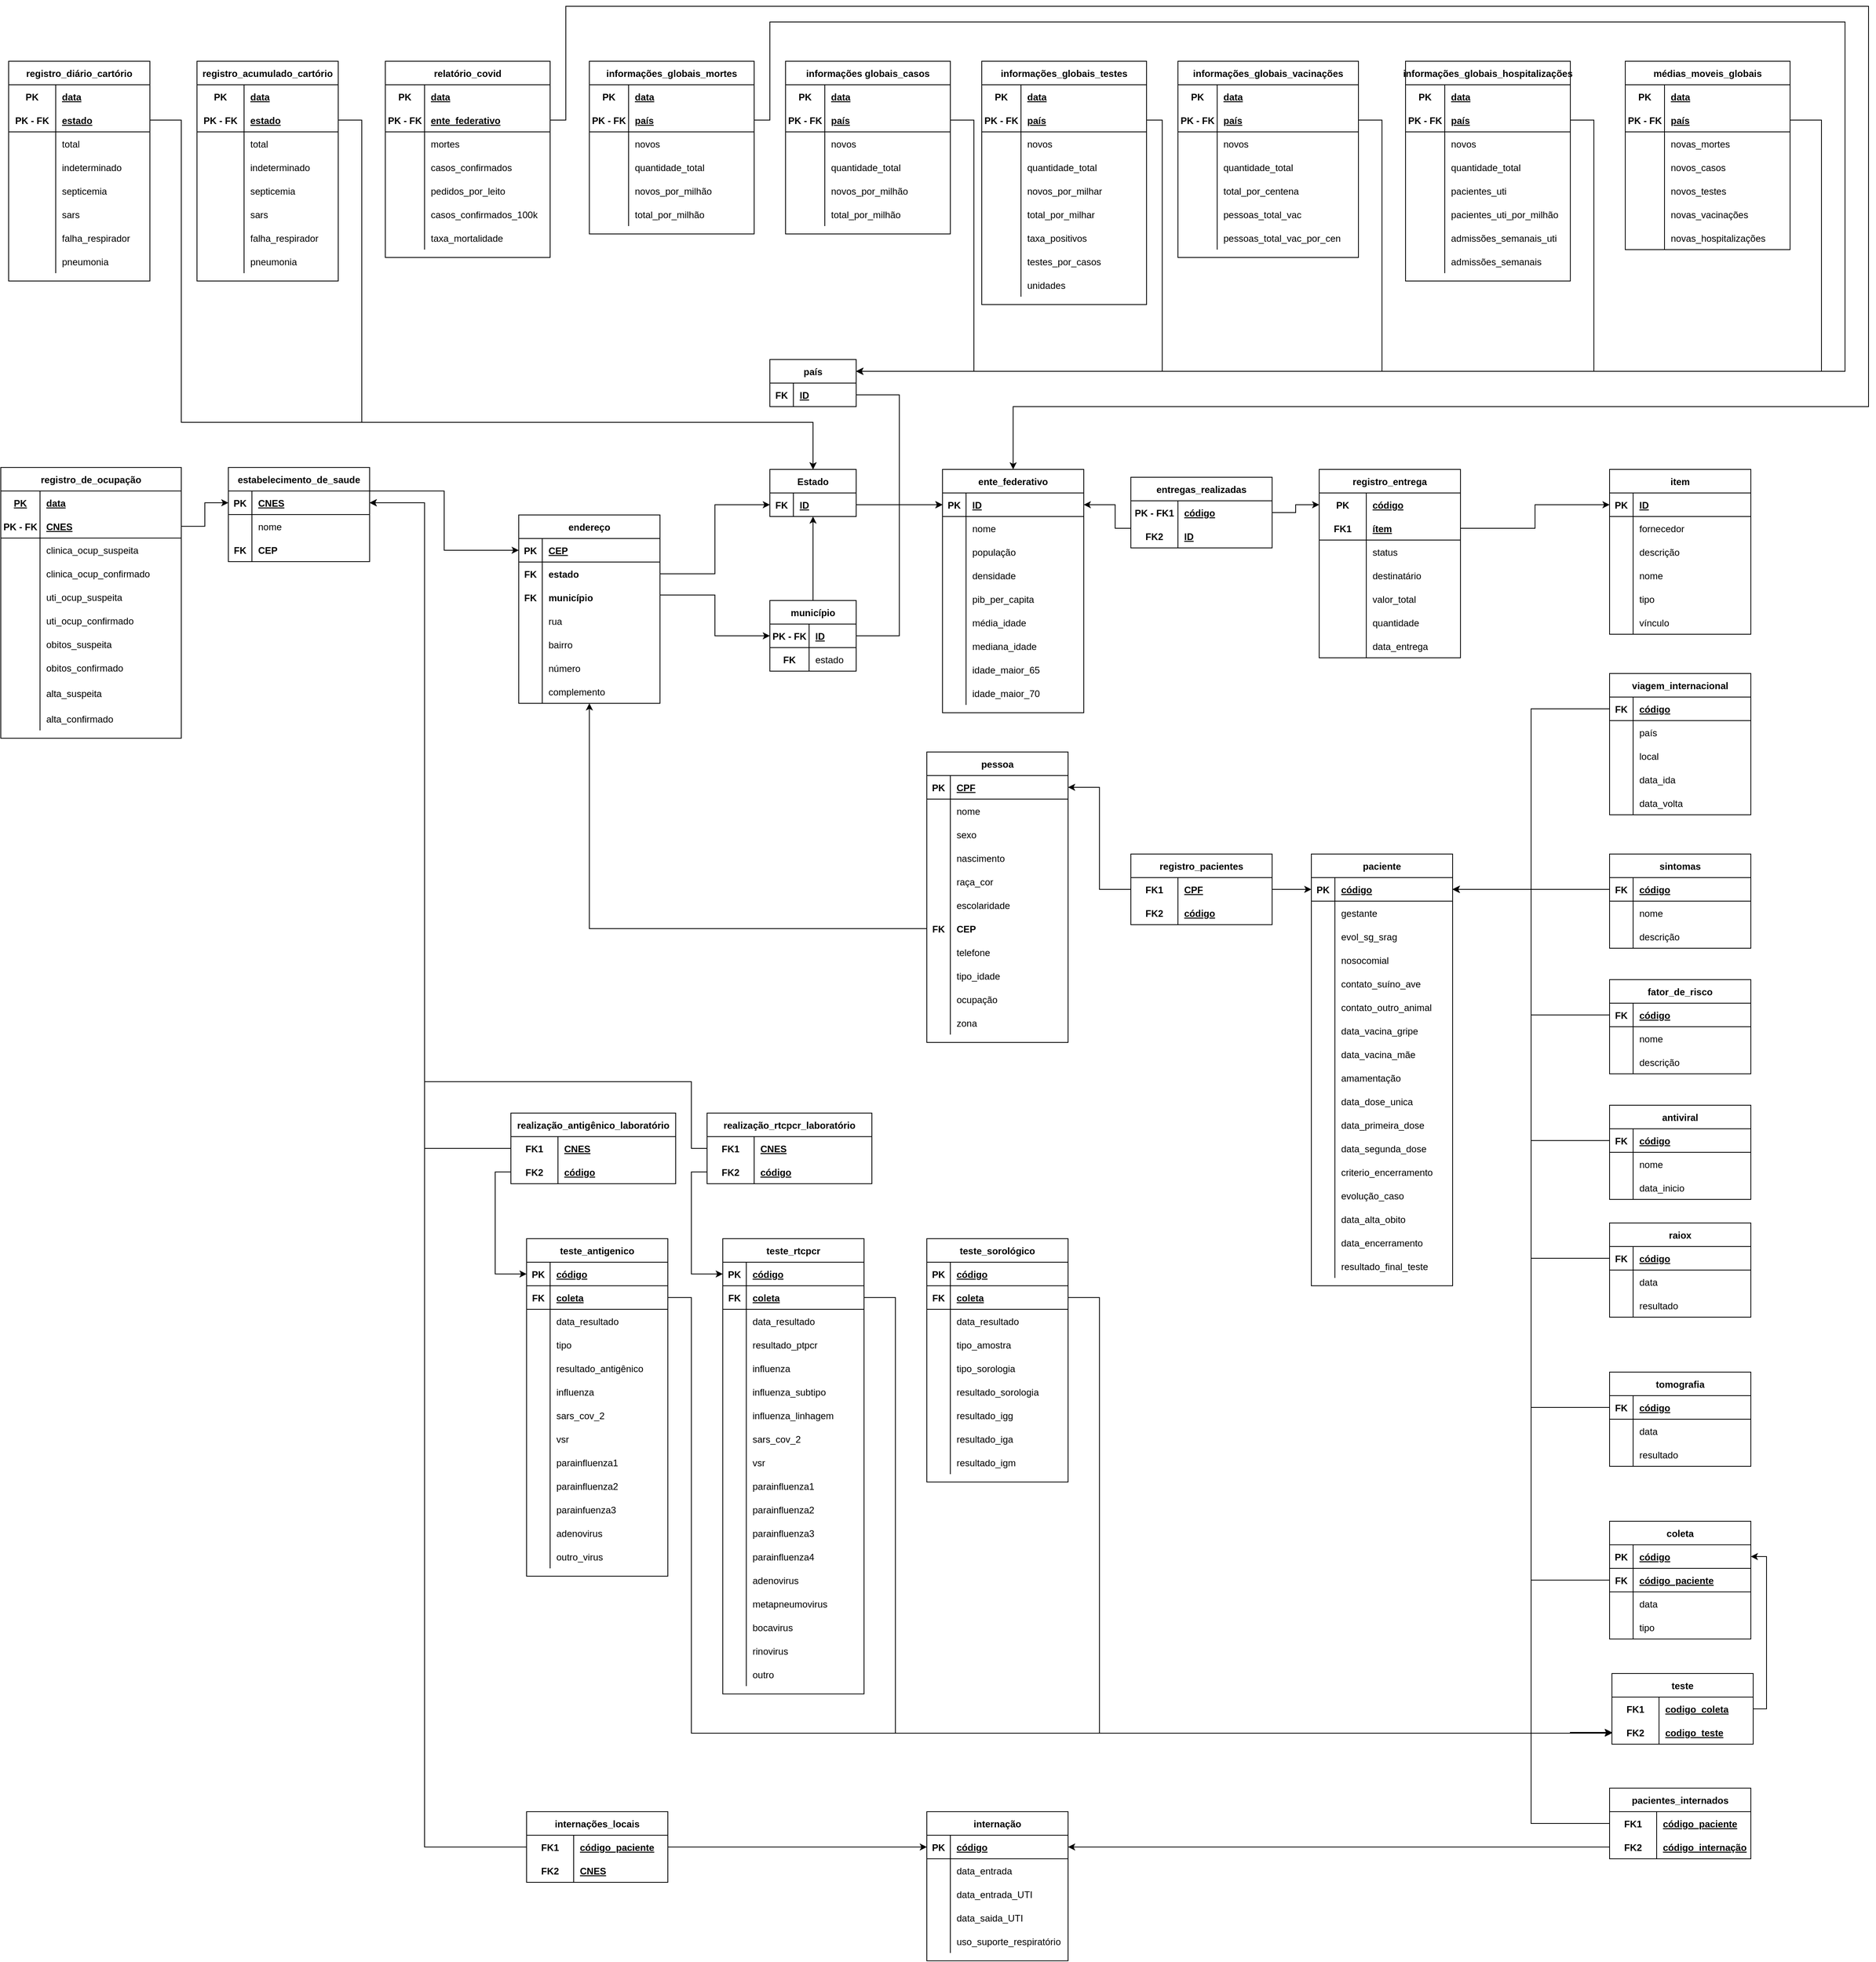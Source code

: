 <mxfile version="14.6.1" type="device"><diagram id="6ertoptmHbGLA-lBH9EX" name="Page-1"><mxGraphModel dx="1422" dy="1873" grid="1" gridSize="10" guides="0" tooltips="1" connect="1" arrows="1" fold="1" page="1" pageScale="1" pageWidth="850" pageHeight="1100" math="0" shadow="0"><root><mxCell id="0"/><mxCell id="1" parent="0"/><mxCell id="JHvL-JtsYjTfJMQnYbka-33" value="registro_de_ocupação" style="shape=table;startSize=30;container=1;collapsible=1;childLayout=tableLayout;fixedRows=1;rowLines=0;fontStyle=1;align=center;resizeLast=1;" parent="1" vertex="1"><mxGeometry x="300" y="117.5" width="230" height="345" as="geometry"/></mxCell><mxCell id="JHvL-JtsYjTfJMQnYbka-37" value="" style="shape=partialRectangle;collapsible=0;dropTarget=0;pointerEvents=0;fillColor=none;top=0;left=0;bottom=0;right=0;points=[[0,0.5],[1,0.5]];portConstraint=eastwest;" parent="JHvL-JtsYjTfJMQnYbka-33" vertex="1"><mxGeometry y="30" width="230" height="30" as="geometry"/></mxCell><mxCell id="JHvL-JtsYjTfJMQnYbka-38" value="PK" style="shape=partialRectangle;connectable=0;fillColor=none;top=0;left=0;bottom=0;right=0;editable=1;overflow=hidden;fontStyle=5" parent="JHvL-JtsYjTfJMQnYbka-37" vertex="1"><mxGeometry width="50" height="30" as="geometry"/></mxCell><mxCell id="JHvL-JtsYjTfJMQnYbka-39" value="data" style="shape=partialRectangle;connectable=0;fillColor=none;top=0;left=0;bottom=0;right=0;align=left;spacingLeft=6;overflow=hidden;fontStyle=5" parent="JHvL-JtsYjTfJMQnYbka-37" vertex="1"><mxGeometry x="50" width="180" height="30" as="geometry"/></mxCell><mxCell id="JHvL-JtsYjTfJMQnYbka-34" value="" style="shape=partialRectangle;collapsible=0;dropTarget=0;pointerEvents=0;fillColor=none;top=0;left=0;bottom=1;right=0;points=[[0,0.5],[1,0.5]];portConstraint=eastwest;" parent="JHvL-JtsYjTfJMQnYbka-33" vertex="1"><mxGeometry y="60" width="230" height="30" as="geometry"/></mxCell><mxCell id="JHvL-JtsYjTfJMQnYbka-35" value="PK - FK" style="shape=partialRectangle;connectable=0;fillColor=none;top=0;left=0;bottom=0;right=0;fontStyle=1;overflow=hidden;" parent="JHvL-JtsYjTfJMQnYbka-34" vertex="1"><mxGeometry width="50" height="30" as="geometry"/></mxCell><mxCell id="JHvL-JtsYjTfJMQnYbka-36" value="CNES" style="shape=partialRectangle;connectable=0;fillColor=none;top=0;left=0;bottom=0;right=0;align=left;spacingLeft=6;fontStyle=5;overflow=hidden;" parent="JHvL-JtsYjTfJMQnYbka-34" vertex="1"><mxGeometry x="50" width="180" height="30" as="geometry"/></mxCell><mxCell id="JHvL-JtsYjTfJMQnYbka-40" value="" style="shape=partialRectangle;collapsible=0;dropTarget=0;pointerEvents=0;fillColor=none;top=0;left=0;bottom=0;right=0;points=[[0,0.5],[1,0.5]];portConstraint=eastwest;" parent="JHvL-JtsYjTfJMQnYbka-33" vertex="1"><mxGeometry y="90" width="230" height="30" as="geometry"/></mxCell><mxCell id="JHvL-JtsYjTfJMQnYbka-41" value="" style="shape=partialRectangle;connectable=0;fillColor=none;top=0;left=0;bottom=0;right=0;editable=1;overflow=hidden;" parent="JHvL-JtsYjTfJMQnYbka-40" vertex="1"><mxGeometry width="50" height="30" as="geometry"/></mxCell><mxCell id="JHvL-JtsYjTfJMQnYbka-42" value="clinica_ocup_suspeita" style="shape=partialRectangle;connectable=0;fillColor=none;top=0;left=0;bottom=0;right=0;align=left;spacingLeft=6;overflow=hidden;" parent="JHvL-JtsYjTfJMQnYbka-40" vertex="1"><mxGeometry x="50" width="180" height="30" as="geometry"/></mxCell><mxCell id="JHvL-JtsYjTfJMQnYbka-43" value="" style="shape=partialRectangle;collapsible=0;dropTarget=0;pointerEvents=0;fillColor=none;top=0;left=0;bottom=0;right=0;points=[[0,0.5],[1,0.5]];portConstraint=eastwest;" parent="JHvL-JtsYjTfJMQnYbka-33" vertex="1"><mxGeometry y="120" width="230" height="30" as="geometry"/></mxCell><mxCell id="JHvL-JtsYjTfJMQnYbka-44" value="" style="shape=partialRectangle;connectable=0;fillColor=none;top=0;left=0;bottom=0;right=0;editable=1;overflow=hidden;" parent="JHvL-JtsYjTfJMQnYbka-43" vertex="1"><mxGeometry width="50" height="30" as="geometry"/></mxCell><mxCell id="JHvL-JtsYjTfJMQnYbka-45" value="clinica_ocup_confirmado" style="shape=partialRectangle;connectable=0;fillColor=none;top=0;left=0;bottom=0;right=0;align=left;spacingLeft=6;overflow=hidden;" parent="JHvL-JtsYjTfJMQnYbka-43" vertex="1"><mxGeometry x="50" width="180" height="30" as="geometry"/></mxCell><mxCell id="JHvL-JtsYjTfJMQnYbka-46" style="shape=partialRectangle;collapsible=0;dropTarget=0;pointerEvents=0;fillColor=none;top=0;left=0;bottom=0;right=0;points=[[0,0.5],[1,0.5]];portConstraint=eastwest;" parent="JHvL-JtsYjTfJMQnYbka-33" vertex="1"><mxGeometry y="150" width="230" height="30" as="geometry"/></mxCell><mxCell id="JHvL-JtsYjTfJMQnYbka-47" style="shape=partialRectangle;connectable=0;fillColor=none;top=0;left=0;bottom=0;right=0;editable=1;overflow=hidden;" parent="JHvL-JtsYjTfJMQnYbka-46" vertex="1"><mxGeometry width="50" height="30" as="geometry"/></mxCell><mxCell id="JHvL-JtsYjTfJMQnYbka-48" value="uti_ocup_suspeita" style="shape=partialRectangle;connectable=0;fillColor=none;top=0;left=0;bottom=0;right=0;align=left;spacingLeft=6;overflow=hidden;" parent="JHvL-JtsYjTfJMQnYbka-46" vertex="1"><mxGeometry x="50" width="180" height="30" as="geometry"/></mxCell><mxCell id="JHvL-JtsYjTfJMQnYbka-49" style="shape=partialRectangle;collapsible=0;dropTarget=0;pointerEvents=0;fillColor=none;top=0;left=0;bottom=0;right=0;points=[[0,0.5],[1,0.5]];portConstraint=eastwest;" parent="JHvL-JtsYjTfJMQnYbka-33" vertex="1"><mxGeometry y="180" width="230" height="30" as="geometry"/></mxCell><mxCell id="JHvL-JtsYjTfJMQnYbka-50" style="shape=partialRectangle;connectable=0;fillColor=none;top=0;left=0;bottom=0;right=0;editable=1;overflow=hidden;" parent="JHvL-JtsYjTfJMQnYbka-49" vertex="1"><mxGeometry width="50" height="30" as="geometry"/></mxCell><mxCell id="JHvL-JtsYjTfJMQnYbka-51" value="uti_ocup_confirmado" style="shape=partialRectangle;connectable=0;fillColor=none;top=0;left=0;bottom=0;right=0;align=left;spacingLeft=6;overflow=hidden;" parent="JHvL-JtsYjTfJMQnYbka-49" vertex="1"><mxGeometry x="50" width="180" height="30" as="geometry"/></mxCell><mxCell id="JHvL-JtsYjTfJMQnYbka-52" style="shape=partialRectangle;collapsible=0;dropTarget=0;pointerEvents=0;fillColor=none;top=0;left=0;bottom=0;right=0;points=[[0,0.5],[1,0.5]];portConstraint=eastwest;" parent="JHvL-JtsYjTfJMQnYbka-33" vertex="1"><mxGeometry y="210" width="230" height="30" as="geometry"/></mxCell><mxCell id="JHvL-JtsYjTfJMQnYbka-53" style="shape=partialRectangle;connectable=0;fillColor=none;top=0;left=0;bottom=0;right=0;editable=1;overflow=hidden;" parent="JHvL-JtsYjTfJMQnYbka-52" vertex="1"><mxGeometry width="50" height="30" as="geometry"/></mxCell><mxCell id="JHvL-JtsYjTfJMQnYbka-54" value="obitos_suspeita" style="shape=partialRectangle;connectable=0;fillColor=none;top=0;left=0;bottom=0;right=0;align=left;spacingLeft=6;overflow=hidden;" parent="JHvL-JtsYjTfJMQnYbka-52" vertex="1"><mxGeometry x="50" width="180" height="30" as="geometry"/></mxCell><mxCell id="JHvL-JtsYjTfJMQnYbka-55" style="shape=partialRectangle;collapsible=0;dropTarget=0;pointerEvents=0;fillColor=none;top=0;left=0;bottom=0;right=0;points=[[0,0.5],[1,0.5]];portConstraint=eastwest;" parent="JHvL-JtsYjTfJMQnYbka-33" vertex="1"><mxGeometry y="240" width="230" height="30" as="geometry"/></mxCell><mxCell id="JHvL-JtsYjTfJMQnYbka-56" style="shape=partialRectangle;connectable=0;fillColor=none;top=0;left=0;bottom=0;right=0;editable=1;overflow=hidden;" parent="JHvL-JtsYjTfJMQnYbka-55" vertex="1"><mxGeometry width="50" height="30" as="geometry"/></mxCell><mxCell id="JHvL-JtsYjTfJMQnYbka-57" value="obitos_confirmado" style="shape=partialRectangle;connectable=0;fillColor=none;top=0;left=0;bottom=0;right=0;align=left;spacingLeft=6;overflow=hidden;" parent="JHvL-JtsYjTfJMQnYbka-55" vertex="1"><mxGeometry x="50" width="180" height="30" as="geometry"/></mxCell><mxCell id="JHvL-JtsYjTfJMQnYbka-58" style="shape=partialRectangle;collapsible=0;dropTarget=0;pointerEvents=0;fillColor=none;top=0;left=0;bottom=0;right=0;points=[[0,0.5],[1,0.5]];portConstraint=eastwest;" parent="JHvL-JtsYjTfJMQnYbka-33" vertex="1"><mxGeometry y="270" width="230" height="35" as="geometry"/></mxCell><mxCell id="JHvL-JtsYjTfJMQnYbka-59" style="shape=partialRectangle;connectable=0;fillColor=none;top=0;left=0;bottom=0;right=0;editable=1;overflow=hidden;" parent="JHvL-JtsYjTfJMQnYbka-58" vertex="1"><mxGeometry width="50" height="35" as="geometry"/></mxCell><mxCell id="JHvL-JtsYjTfJMQnYbka-60" value="alta_suspeita" style="shape=partialRectangle;connectable=0;fillColor=none;top=0;left=0;bottom=0;right=0;align=left;spacingLeft=6;overflow=hidden;" parent="JHvL-JtsYjTfJMQnYbka-58" vertex="1"><mxGeometry x="50" width="180" height="35" as="geometry"/></mxCell><mxCell id="JHvL-JtsYjTfJMQnYbka-61" style="shape=partialRectangle;collapsible=0;dropTarget=0;pointerEvents=0;fillColor=none;top=0;left=0;bottom=0;right=0;points=[[0,0.5],[1,0.5]];portConstraint=eastwest;" parent="JHvL-JtsYjTfJMQnYbka-33" vertex="1"><mxGeometry y="305" width="230" height="30" as="geometry"/></mxCell><mxCell id="JHvL-JtsYjTfJMQnYbka-62" style="shape=partialRectangle;connectable=0;fillColor=none;top=0;left=0;bottom=0;right=0;editable=1;overflow=hidden;" parent="JHvL-JtsYjTfJMQnYbka-61" vertex="1"><mxGeometry width="50" height="30" as="geometry"/></mxCell><mxCell id="JHvL-JtsYjTfJMQnYbka-63" value="alta_confirmado" style="shape=partialRectangle;connectable=0;fillColor=none;top=0;left=0;bottom=0;right=0;align=left;spacingLeft=6;overflow=hidden;" parent="JHvL-JtsYjTfJMQnYbka-61" vertex="1"><mxGeometry x="50" width="180" height="30" as="geometry"/></mxCell><mxCell id="JHvL-JtsYjTfJMQnYbka-67" value="estabelecimento_de_saude" style="shape=table;startSize=30;container=1;collapsible=1;childLayout=tableLayout;fixedRows=1;rowLines=0;fontStyle=1;align=center;resizeLast=1;" parent="1" vertex="1"><mxGeometry x="590" y="117.5" width="180" height="120" as="geometry"/></mxCell><mxCell id="JHvL-JtsYjTfJMQnYbka-68" value="" style="shape=partialRectangle;collapsible=0;dropTarget=0;pointerEvents=0;fillColor=none;top=0;left=0;bottom=1;right=0;points=[[0,0.5],[1,0.5]];portConstraint=eastwest;" parent="JHvL-JtsYjTfJMQnYbka-67" vertex="1"><mxGeometry y="30" width="180" height="30" as="geometry"/></mxCell><mxCell id="JHvL-JtsYjTfJMQnYbka-69" value="PK" style="shape=partialRectangle;connectable=0;fillColor=none;top=0;left=0;bottom=0;right=0;fontStyle=1;overflow=hidden;" parent="JHvL-JtsYjTfJMQnYbka-68" vertex="1"><mxGeometry width="30" height="30" as="geometry"/></mxCell><mxCell id="JHvL-JtsYjTfJMQnYbka-70" value="CNES" style="shape=partialRectangle;connectable=0;fillColor=none;top=0;left=0;bottom=0;right=0;align=left;spacingLeft=6;fontStyle=5;overflow=hidden;" parent="JHvL-JtsYjTfJMQnYbka-68" vertex="1"><mxGeometry x="30" width="150" height="30" as="geometry"/></mxCell><mxCell id="JHvL-JtsYjTfJMQnYbka-71" value="" style="shape=partialRectangle;collapsible=0;dropTarget=0;pointerEvents=0;fillColor=none;top=0;left=0;bottom=0;right=0;points=[[0,0.5],[1,0.5]];portConstraint=eastwest;" parent="JHvL-JtsYjTfJMQnYbka-67" vertex="1"><mxGeometry y="60" width="180" height="30" as="geometry"/></mxCell><mxCell id="JHvL-JtsYjTfJMQnYbka-72" value="" style="shape=partialRectangle;connectable=0;fillColor=none;top=0;left=0;bottom=0;right=0;editable=1;overflow=hidden;" parent="JHvL-JtsYjTfJMQnYbka-71" vertex="1"><mxGeometry width="30" height="30" as="geometry"/></mxCell><mxCell id="JHvL-JtsYjTfJMQnYbka-73" value="nome" style="shape=partialRectangle;connectable=0;fillColor=none;top=0;left=0;bottom=0;right=0;align=left;spacingLeft=6;overflow=hidden;" parent="JHvL-JtsYjTfJMQnYbka-71" vertex="1"><mxGeometry x="30" width="150" height="30" as="geometry"/></mxCell><mxCell id="JHvL-JtsYjTfJMQnYbka-74" value="" style="shape=partialRectangle;collapsible=0;dropTarget=0;pointerEvents=0;fillColor=none;top=0;left=0;bottom=0;right=0;points=[[0,0.5],[1,0.5]];portConstraint=eastwest;" parent="JHvL-JtsYjTfJMQnYbka-67" vertex="1"><mxGeometry y="90" width="180" height="30" as="geometry"/></mxCell><mxCell id="JHvL-JtsYjTfJMQnYbka-75" value="FK" style="shape=partialRectangle;connectable=0;fillColor=none;top=0;left=0;bottom=0;right=0;editable=1;overflow=hidden;fontStyle=1" parent="JHvL-JtsYjTfJMQnYbka-74" vertex="1"><mxGeometry width="30" height="30" as="geometry"/></mxCell><mxCell id="JHvL-JtsYjTfJMQnYbka-76" value="CEP" style="shape=partialRectangle;connectable=0;fillColor=none;top=0;left=0;bottom=0;right=0;align=left;spacingLeft=6;overflow=hidden;fontStyle=1" parent="JHvL-JtsYjTfJMQnYbka-74" vertex="1"><mxGeometry x="30" width="150" height="30" as="geometry"/></mxCell><mxCell id="JHvL-JtsYjTfJMQnYbka-128" value="registro_entrega" style="shape=table;startSize=30;container=1;collapsible=1;childLayout=tableLayout;fixedRows=1;rowLines=0;fontStyle=1;align=center;resizeLast=1;" parent="1" vertex="1"><mxGeometry x="1980" y="120" width="180" height="240" as="geometry"/></mxCell><mxCell id="JHvL-JtsYjTfJMQnYbka-129" value="" style="shape=partialRectangle;collapsible=0;dropTarget=0;pointerEvents=0;fillColor=none;top=0;left=0;bottom=0;right=0;points=[[0,0.5],[1,0.5]];portConstraint=eastwest;" parent="JHvL-JtsYjTfJMQnYbka-128" vertex="1"><mxGeometry y="30" width="180" height="30" as="geometry"/></mxCell><mxCell id="JHvL-JtsYjTfJMQnYbka-130" value="PK" style="shape=partialRectangle;connectable=0;fillColor=none;top=0;left=0;bottom=0;right=0;fontStyle=1;overflow=hidden;" parent="JHvL-JtsYjTfJMQnYbka-129" vertex="1"><mxGeometry width="60" height="30" as="geometry"/></mxCell><mxCell id="JHvL-JtsYjTfJMQnYbka-131" value="código" style="shape=partialRectangle;connectable=0;fillColor=none;top=0;left=0;bottom=0;right=0;align=left;spacingLeft=6;fontStyle=5;overflow=hidden;" parent="JHvL-JtsYjTfJMQnYbka-129" vertex="1"><mxGeometry x="60" width="120" height="30" as="geometry"/></mxCell><mxCell id="JHvL-JtsYjTfJMQnYbka-132" value="" style="shape=partialRectangle;collapsible=0;dropTarget=0;pointerEvents=0;fillColor=none;top=0;left=0;bottom=1;right=0;points=[[0,0.5],[1,0.5]];portConstraint=eastwest;" parent="JHvL-JtsYjTfJMQnYbka-128" vertex="1"><mxGeometry y="60" width="180" height="30" as="geometry"/></mxCell><mxCell id="JHvL-JtsYjTfJMQnYbka-133" value="FK1" style="shape=partialRectangle;connectable=0;fillColor=none;top=0;left=0;bottom=0;right=0;fontStyle=1;overflow=hidden;" parent="JHvL-JtsYjTfJMQnYbka-132" vertex="1"><mxGeometry width="60" height="30" as="geometry"/></mxCell><mxCell id="JHvL-JtsYjTfJMQnYbka-134" value="ítem" style="shape=partialRectangle;connectable=0;fillColor=none;top=0;left=0;bottom=0;right=0;align=left;spacingLeft=6;fontStyle=5;overflow=hidden;" parent="JHvL-JtsYjTfJMQnYbka-132" vertex="1"><mxGeometry x="60" width="120" height="30" as="geometry"/></mxCell><mxCell id="JHvL-JtsYjTfJMQnYbka-135" value="" style="shape=partialRectangle;collapsible=0;dropTarget=0;pointerEvents=0;fillColor=none;top=0;left=0;bottom=0;right=0;points=[[0,0.5],[1,0.5]];portConstraint=eastwest;" parent="JHvL-JtsYjTfJMQnYbka-128" vertex="1"><mxGeometry y="90" width="180" height="30" as="geometry"/></mxCell><mxCell id="JHvL-JtsYjTfJMQnYbka-136" value="" style="shape=partialRectangle;connectable=0;fillColor=none;top=0;left=0;bottom=0;right=0;editable=1;overflow=hidden;" parent="JHvL-JtsYjTfJMQnYbka-135" vertex="1"><mxGeometry width="60" height="30" as="geometry"/></mxCell><mxCell id="JHvL-JtsYjTfJMQnYbka-137" value="status" style="shape=partialRectangle;connectable=0;fillColor=none;top=0;left=0;bottom=0;right=0;align=left;spacingLeft=6;overflow=hidden;" parent="JHvL-JtsYjTfJMQnYbka-135" vertex="1"><mxGeometry x="60" width="120" height="30" as="geometry"/></mxCell><mxCell id="JHvL-JtsYjTfJMQnYbka-138" value="" style="shape=partialRectangle;collapsible=0;dropTarget=0;pointerEvents=0;fillColor=none;top=0;left=0;bottom=0;right=0;points=[[0,0.5],[1,0.5]];portConstraint=eastwest;" parent="JHvL-JtsYjTfJMQnYbka-128" vertex="1"><mxGeometry y="120" width="180" height="30" as="geometry"/></mxCell><mxCell id="JHvL-JtsYjTfJMQnYbka-139" value="" style="shape=partialRectangle;connectable=0;fillColor=none;top=0;left=0;bottom=0;right=0;editable=1;overflow=hidden;" parent="JHvL-JtsYjTfJMQnYbka-138" vertex="1"><mxGeometry width="60" height="30" as="geometry"/></mxCell><mxCell id="JHvL-JtsYjTfJMQnYbka-140" value="destinatário" style="shape=partialRectangle;connectable=0;fillColor=none;top=0;left=0;bottom=0;right=0;align=left;spacingLeft=6;overflow=hidden;" parent="JHvL-JtsYjTfJMQnYbka-138" vertex="1"><mxGeometry x="60" width="120" height="30" as="geometry"/></mxCell><mxCell id="JHvL-JtsYjTfJMQnYbka-147" style="shape=partialRectangle;collapsible=0;dropTarget=0;pointerEvents=0;fillColor=none;top=0;left=0;bottom=0;right=0;points=[[0,0.5],[1,0.5]];portConstraint=eastwest;" parent="JHvL-JtsYjTfJMQnYbka-128" vertex="1"><mxGeometry y="150" width="180" height="30" as="geometry"/></mxCell><mxCell id="JHvL-JtsYjTfJMQnYbka-148" style="shape=partialRectangle;connectable=0;fillColor=none;top=0;left=0;bottom=0;right=0;editable=1;overflow=hidden;" parent="JHvL-JtsYjTfJMQnYbka-147" vertex="1"><mxGeometry width="60" height="30" as="geometry"/></mxCell><mxCell id="JHvL-JtsYjTfJMQnYbka-149" value="valor_total" style="shape=partialRectangle;connectable=0;fillColor=none;top=0;left=0;bottom=0;right=0;align=left;spacingLeft=6;overflow=hidden;" parent="JHvL-JtsYjTfJMQnYbka-147" vertex="1"><mxGeometry x="60" width="120" height="30" as="geometry"/></mxCell><mxCell id="JHvL-JtsYjTfJMQnYbka-150" style="shape=partialRectangle;collapsible=0;dropTarget=0;pointerEvents=0;fillColor=none;top=0;left=0;bottom=0;right=0;points=[[0,0.5],[1,0.5]];portConstraint=eastwest;" parent="JHvL-JtsYjTfJMQnYbka-128" vertex="1"><mxGeometry y="180" width="180" height="30" as="geometry"/></mxCell><mxCell id="JHvL-JtsYjTfJMQnYbka-151" style="shape=partialRectangle;connectable=0;fillColor=none;top=0;left=0;bottom=0;right=0;editable=1;overflow=hidden;" parent="JHvL-JtsYjTfJMQnYbka-150" vertex="1"><mxGeometry width="60" height="30" as="geometry"/></mxCell><mxCell id="JHvL-JtsYjTfJMQnYbka-152" value="quantidade" style="shape=partialRectangle;connectable=0;fillColor=none;top=0;left=0;bottom=0;right=0;align=left;spacingLeft=6;overflow=hidden;" parent="JHvL-JtsYjTfJMQnYbka-150" vertex="1"><mxGeometry x="60" width="120" height="30" as="geometry"/></mxCell><mxCell id="JHvL-JtsYjTfJMQnYbka-153" style="shape=partialRectangle;collapsible=0;dropTarget=0;pointerEvents=0;fillColor=none;top=0;left=0;bottom=0;right=0;points=[[0,0.5],[1,0.5]];portConstraint=eastwest;" parent="JHvL-JtsYjTfJMQnYbka-128" vertex="1"><mxGeometry y="210" width="180" height="30" as="geometry"/></mxCell><mxCell id="JHvL-JtsYjTfJMQnYbka-154" style="shape=partialRectangle;connectable=0;fillColor=none;top=0;left=0;bottom=0;right=0;editable=1;overflow=hidden;" parent="JHvL-JtsYjTfJMQnYbka-153" vertex="1"><mxGeometry width="60" height="30" as="geometry"/></mxCell><mxCell id="JHvL-JtsYjTfJMQnYbka-155" value="data_entrega" style="shape=partialRectangle;connectable=0;fillColor=none;top=0;left=0;bottom=0;right=0;align=left;spacingLeft=6;overflow=hidden;" parent="JHvL-JtsYjTfJMQnYbka-153" vertex="1"><mxGeometry x="60" width="120" height="30" as="geometry"/></mxCell><mxCell id="JHvL-JtsYjTfJMQnYbka-162" value="item" style="shape=table;startSize=30;container=1;collapsible=1;childLayout=tableLayout;fixedRows=1;rowLines=0;fontStyle=1;align=center;resizeLast=1;" parent="1" vertex="1"><mxGeometry x="2350" y="120" width="180" height="210" as="geometry"/></mxCell><mxCell id="JHvL-JtsYjTfJMQnYbka-163" value="" style="shape=partialRectangle;collapsible=0;dropTarget=0;pointerEvents=0;fillColor=none;top=0;left=0;bottom=1;right=0;points=[[0,0.5],[1,0.5]];portConstraint=eastwest;" parent="JHvL-JtsYjTfJMQnYbka-162" vertex="1"><mxGeometry y="30" width="180" height="30" as="geometry"/></mxCell><mxCell id="JHvL-JtsYjTfJMQnYbka-164" value="PK" style="shape=partialRectangle;connectable=0;fillColor=none;top=0;left=0;bottom=0;right=0;fontStyle=1;overflow=hidden;" parent="JHvL-JtsYjTfJMQnYbka-163" vertex="1"><mxGeometry width="30" height="30" as="geometry"/></mxCell><mxCell id="JHvL-JtsYjTfJMQnYbka-165" value="ID" style="shape=partialRectangle;connectable=0;fillColor=none;top=0;left=0;bottom=0;right=0;align=left;spacingLeft=6;fontStyle=5;overflow=hidden;" parent="JHvL-JtsYjTfJMQnYbka-163" vertex="1"><mxGeometry x="30" width="150" height="30" as="geometry"/></mxCell><mxCell id="JHvL-JtsYjTfJMQnYbka-166" value="" style="shape=partialRectangle;collapsible=0;dropTarget=0;pointerEvents=0;fillColor=none;top=0;left=0;bottom=0;right=0;points=[[0,0.5],[1,0.5]];portConstraint=eastwest;" parent="JHvL-JtsYjTfJMQnYbka-162" vertex="1"><mxGeometry y="60" width="180" height="30" as="geometry"/></mxCell><mxCell id="JHvL-JtsYjTfJMQnYbka-167" value="" style="shape=partialRectangle;connectable=0;fillColor=none;top=0;left=0;bottom=0;right=0;editable=1;overflow=hidden;" parent="JHvL-JtsYjTfJMQnYbka-166" vertex="1"><mxGeometry width="30" height="30" as="geometry"/></mxCell><mxCell id="JHvL-JtsYjTfJMQnYbka-168" value="fornecedor" style="shape=partialRectangle;connectable=0;fillColor=none;top=0;left=0;bottom=0;right=0;align=left;spacingLeft=6;overflow=hidden;" parent="JHvL-JtsYjTfJMQnYbka-166" vertex="1"><mxGeometry x="30" width="150" height="30" as="geometry"/></mxCell><mxCell id="JHvL-JtsYjTfJMQnYbka-169" value="" style="shape=partialRectangle;collapsible=0;dropTarget=0;pointerEvents=0;fillColor=none;top=0;left=0;bottom=0;right=0;points=[[0,0.5],[1,0.5]];portConstraint=eastwest;" parent="JHvL-JtsYjTfJMQnYbka-162" vertex="1"><mxGeometry y="90" width="180" height="30" as="geometry"/></mxCell><mxCell id="JHvL-JtsYjTfJMQnYbka-170" value="" style="shape=partialRectangle;connectable=0;fillColor=none;top=0;left=0;bottom=0;right=0;editable=1;overflow=hidden;" parent="JHvL-JtsYjTfJMQnYbka-169" vertex="1"><mxGeometry width="30" height="30" as="geometry"/></mxCell><mxCell id="JHvL-JtsYjTfJMQnYbka-171" value="descrição" style="shape=partialRectangle;connectable=0;fillColor=none;top=0;left=0;bottom=0;right=0;align=left;spacingLeft=6;overflow=hidden;" parent="JHvL-JtsYjTfJMQnYbka-169" vertex="1"><mxGeometry x="30" width="150" height="30" as="geometry"/></mxCell><mxCell id="JHvL-JtsYjTfJMQnYbka-172" value="" style="shape=partialRectangle;collapsible=0;dropTarget=0;pointerEvents=0;fillColor=none;top=0;left=0;bottom=0;right=0;points=[[0,0.5],[1,0.5]];portConstraint=eastwest;" parent="JHvL-JtsYjTfJMQnYbka-162" vertex="1"><mxGeometry y="120" width="180" height="30" as="geometry"/></mxCell><mxCell id="JHvL-JtsYjTfJMQnYbka-173" value="" style="shape=partialRectangle;connectable=0;fillColor=none;top=0;left=0;bottom=0;right=0;editable=1;overflow=hidden;" parent="JHvL-JtsYjTfJMQnYbka-172" vertex="1"><mxGeometry width="30" height="30" as="geometry"/></mxCell><mxCell id="JHvL-JtsYjTfJMQnYbka-174" value="nome" style="shape=partialRectangle;connectable=0;fillColor=none;top=0;left=0;bottom=0;right=0;align=left;spacingLeft=6;overflow=hidden;" parent="JHvL-JtsYjTfJMQnYbka-172" vertex="1"><mxGeometry x="30" width="150" height="30" as="geometry"/></mxCell><mxCell id="JHvL-JtsYjTfJMQnYbka-175" style="shape=partialRectangle;collapsible=0;dropTarget=0;pointerEvents=0;fillColor=none;top=0;left=0;bottom=0;right=0;points=[[0,0.5],[1,0.5]];portConstraint=eastwest;" parent="JHvL-JtsYjTfJMQnYbka-162" vertex="1"><mxGeometry y="150" width="180" height="30" as="geometry"/></mxCell><mxCell id="JHvL-JtsYjTfJMQnYbka-176" style="shape=partialRectangle;connectable=0;fillColor=none;top=0;left=0;bottom=0;right=0;editable=1;overflow=hidden;" parent="JHvL-JtsYjTfJMQnYbka-175" vertex="1"><mxGeometry width="30" height="30" as="geometry"/></mxCell><mxCell id="JHvL-JtsYjTfJMQnYbka-177" value="tipo" style="shape=partialRectangle;connectable=0;fillColor=none;top=0;left=0;bottom=0;right=0;align=left;spacingLeft=6;overflow=hidden;" parent="JHvL-JtsYjTfJMQnYbka-175" vertex="1"><mxGeometry x="30" width="150" height="30" as="geometry"/></mxCell><mxCell id="JHvL-JtsYjTfJMQnYbka-178" style="shape=partialRectangle;collapsible=0;dropTarget=0;pointerEvents=0;fillColor=none;top=0;left=0;bottom=0;right=0;points=[[0,0.5],[1,0.5]];portConstraint=eastwest;" parent="JHvL-JtsYjTfJMQnYbka-162" vertex="1"><mxGeometry y="180" width="180" height="30" as="geometry"/></mxCell><mxCell id="JHvL-JtsYjTfJMQnYbka-179" style="shape=partialRectangle;connectable=0;fillColor=none;top=0;left=0;bottom=0;right=0;editable=1;overflow=hidden;" parent="JHvL-JtsYjTfJMQnYbka-178" vertex="1"><mxGeometry width="30" height="30" as="geometry"/></mxCell><mxCell id="JHvL-JtsYjTfJMQnYbka-180" value="vínculo" style="shape=partialRectangle;connectable=0;fillColor=none;top=0;left=0;bottom=0;right=0;align=left;spacingLeft=6;overflow=hidden;" parent="JHvL-JtsYjTfJMQnYbka-178" vertex="1"><mxGeometry x="30" width="150" height="30" as="geometry"/></mxCell><mxCell id="JHvL-JtsYjTfJMQnYbka-181" style="edgeStyle=orthogonalEdgeStyle;rounded=0;orthogonalLoop=1;jettySize=auto;html=1;exitX=1;exitY=0.5;exitDx=0;exitDy=0;entryX=0;entryY=0.5;entryDx=0;entryDy=0;" parent="1" source="JHvL-JtsYjTfJMQnYbka-132" target="JHvL-JtsYjTfJMQnYbka-163" edge="1"><mxGeometry relative="1" as="geometry"/></mxCell><mxCell id="JHvL-JtsYjTfJMQnYbka-182" value="entregas_realizadas" style="shape=table;startSize=30;container=1;collapsible=1;childLayout=tableLayout;fixedRows=1;rowLines=0;fontStyle=1;align=center;resizeLast=1;" parent="1" vertex="1"><mxGeometry x="1740" y="130" width="180" height="90" as="geometry"/></mxCell><mxCell id="JHvL-JtsYjTfJMQnYbka-183" value="" style="shape=partialRectangle;collapsible=0;dropTarget=0;pointerEvents=0;fillColor=none;top=0;left=0;bottom=0;right=0;points=[[0,0.5],[1,0.5]];portConstraint=eastwest;" parent="JHvL-JtsYjTfJMQnYbka-182" vertex="1"><mxGeometry y="30" width="180" height="30" as="geometry"/></mxCell><mxCell id="JHvL-JtsYjTfJMQnYbka-184" value="PK - FK1" style="shape=partialRectangle;connectable=0;fillColor=none;top=0;left=0;bottom=0;right=0;fontStyle=1;overflow=hidden;" parent="JHvL-JtsYjTfJMQnYbka-183" vertex="1"><mxGeometry width="60" height="30" as="geometry"/></mxCell><mxCell id="JHvL-JtsYjTfJMQnYbka-185" value="código" style="shape=partialRectangle;connectable=0;fillColor=none;top=0;left=0;bottom=0;right=0;align=left;spacingLeft=6;fontStyle=5;overflow=hidden;" parent="JHvL-JtsYjTfJMQnYbka-183" vertex="1"><mxGeometry x="60" width="120" height="30" as="geometry"/></mxCell><mxCell id="JHvL-JtsYjTfJMQnYbka-186" value="" style="shape=partialRectangle;collapsible=0;dropTarget=0;pointerEvents=0;fillColor=none;top=0;left=0;bottom=1;right=0;points=[[0,0.5],[1,0.5]];portConstraint=eastwest;" parent="JHvL-JtsYjTfJMQnYbka-182" vertex="1"><mxGeometry y="60" width="180" height="30" as="geometry"/></mxCell><mxCell id="JHvL-JtsYjTfJMQnYbka-187" value="FK2" style="shape=partialRectangle;connectable=0;fillColor=none;top=0;left=0;bottom=0;right=0;fontStyle=1;overflow=hidden;" parent="JHvL-JtsYjTfJMQnYbka-186" vertex="1"><mxGeometry width="60" height="30" as="geometry"/></mxCell><mxCell id="JHvL-JtsYjTfJMQnYbka-188" value="ID" style="shape=partialRectangle;connectable=0;fillColor=none;top=0;left=0;bottom=0;right=0;align=left;spacingLeft=6;fontStyle=5;overflow=hidden;" parent="JHvL-JtsYjTfJMQnYbka-186" vertex="1"><mxGeometry x="60" width="120" height="30" as="geometry"/></mxCell><mxCell id="JHvL-JtsYjTfJMQnYbka-198" style="edgeStyle=orthogonalEdgeStyle;rounded=0;orthogonalLoop=1;jettySize=auto;html=1;exitX=1;exitY=0.5;exitDx=0;exitDy=0;entryX=0;entryY=0.5;entryDx=0;entryDy=0;" parent="1" source="JHvL-JtsYjTfJMQnYbka-183" target="JHvL-JtsYjTfJMQnYbka-129" edge="1"><mxGeometry relative="1" as="geometry"/></mxCell><mxCell id="JHvL-JtsYjTfJMQnYbka-199" value="ente_federativo" style="shape=table;startSize=30;container=1;collapsible=1;childLayout=tableLayout;fixedRows=1;rowLines=0;fontStyle=1;align=center;resizeLast=1;" parent="1" vertex="1"><mxGeometry x="1500" y="120" width="180" height="310" as="geometry"/></mxCell><mxCell id="JHvL-JtsYjTfJMQnYbka-200" value="" style="shape=partialRectangle;collapsible=0;dropTarget=0;pointerEvents=0;fillColor=none;top=0;left=0;bottom=1;right=0;points=[[0,0.5],[1,0.5]];portConstraint=eastwest;" parent="JHvL-JtsYjTfJMQnYbka-199" vertex="1"><mxGeometry y="30" width="180" height="30" as="geometry"/></mxCell><mxCell id="JHvL-JtsYjTfJMQnYbka-201" value="PK" style="shape=partialRectangle;connectable=0;fillColor=none;top=0;left=0;bottom=0;right=0;fontStyle=1;overflow=hidden;" parent="JHvL-JtsYjTfJMQnYbka-200" vertex="1"><mxGeometry width="30" height="30" as="geometry"/></mxCell><mxCell id="JHvL-JtsYjTfJMQnYbka-202" value="ID" style="shape=partialRectangle;connectable=0;fillColor=none;top=0;left=0;bottom=0;right=0;align=left;spacingLeft=6;fontStyle=5;overflow=hidden;" parent="JHvL-JtsYjTfJMQnYbka-200" vertex="1"><mxGeometry x="30" width="150" height="30" as="geometry"/></mxCell><mxCell id="JHvL-JtsYjTfJMQnYbka-203" value="" style="shape=partialRectangle;collapsible=0;dropTarget=0;pointerEvents=0;fillColor=none;top=0;left=0;bottom=0;right=0;points=[[0,0.5],[1,0.5]];portConstraint=eastwest;" parent="JHvL-JtsYjTfJMQnYbka-199" vertex="1"><mxGeometry y="60" width="180" height="30" as="geometry"/></mxCell><mxCell id="JHvL-JtsYjTfJMQnYbka-204" value="" style="shape=partialRectangle;connectable=0;fillColor=none;top=0;left=0;bottom=0;right=0;editable=1;overflow=hidden;" parent="JHvL-JtsYjTfJMQnYbka-203" vertex="1"><mxGeometry width="30" height="30" as="geometry"/></mxCell><mxCell id="JHvL-JtsYjTfJMQnYbka-205" value="nome" style="shape=partialRectangle;connectable=0;fillColor=none;top=0;left=0;bottom=0;right=0;align=left;spacingLeft=6;overflow=hidden;" parent="JHvL-JtsYjTfJMQnYbka-203" vertex="1"><mxGeometry x="30" width="150" height="30" as="geometry"/></mxCell><mxCell id="JHvL-JtsYjTfJMQnYbka-206" value="" style="shape=partialRectangle;collapsible=0;dropTarget=0;pointerEvents=0;fillColor=none;top=0;left=0;bottom=0;right=0;points=[[0,0.5],[1,0.5]];portConstraint=eastwest;" parent="JHvL-JtsYjTfJMQnYbka-199" vertex="1"><mxGeometry y="90" width="180" height="30" as="geometry"/></mxCell><mxCell id="JHvL-JtsYjTfJMQnYbka-207" value="" style="shape=partialRectangle;connectable=0;fillColor=none;top=0;left=0;bottom=0;right=0;editable=1;overflow=hidden;" parent="JHvL-JtsYjTfJMQnYbka-206" vertex="1"><mxGeometry width="30" height="30" as="geometry"/></mxCell><mxCell id="JHvL-JtsYjTfJMQnYbka-208" value="população" style="shape=partialRectangle;connectable=0;fillColor=none;top=0;left=0;bottom=0;right=0;align=left;spacingLeft=6;overflow=hidden;" parent="JHvL-JtsYjTfJMQnYbka-206" vertex="1"><mxGeometry x="30" width="150" height="30" as="geometry"/></mxCell><mxCell id="JHvL-JtsYjTfJMQnYbka-209" value="" style="shape=partialRectangle;collapsible=0;dropTarget=0;pointerEvents=0;fillColor=none;top=0;left=0;bottom=0;right=0;points=[[0,0.5],[1,0.5]];portConstraint=eastwest;" parent="JHvL-JtsYjTfJMQnYbka-199" vertex="1"><mxGeometry y="120" width="180" height="30" as="geometry"/></mxCell><mxCell id="JHvL-JtsYjTfJMQnYbka-210" value="" style="shape=partialRectangle;connectable=0;fillColor=none;top=0;left=0;bottom=0;right=0;editable=1;overflow=hidden;" parent="JHvL-JtsYjTfJMQnYbka-209" vertex="1"><mxGeometry width="30" height="30" as="geometry"/></mxCell><mxCell id="JHvL-JtsYjTfJMQnYbka-211" value="densidade" style="shape=partialRectangle;connectable=0;fillColor=none;top=0;left=0;bottom=0;right=0;align=left;spacingLeft=6;overflow=hidden;" parent="JHvL-JtsYjTfJMQnYbka-209" vertex="1"><mxGeometry x="30" width="150" height="30" as="geometry"/></mxCell><mxCell id="bsS-KlVVB-4RhC0ZYXv9-145" style="shape=partialRectangle;collapsible=0;dropTarget=0;pointerEvents=0;fillColor=none;top=0;left=0;bottom=0;right=0;points=[[0,0.5],[1,0.5]];portConstraint=eastwest;" parent="JHvL-JtsYjTfJMQnYbka-199" vertex="1"><mxGeometry y="150" width="180" height="30" as="geometry"/></mxCell><mxCell id="bsS-KlVVB-4RhC0ZYXv9-146" style="shape=partialRectangle;connectable=0;fillColor=none;top=0;left=0;bottom=0;right=0;editable=1;overflow=hidden;" parent="bsS-KlVVB-4RhC0ZYXv9-145" vertex="1"><mxGeometry width="30" height="30" as="geometry"/></mxCell><mxCell id="bsS-KlVVB-4RhC0ZYXv9-147" value="pib_per_capita" style="shape=partialRectangle;connectable=0;fillColor=none;top=0;left=0;bottom=0;right=0;align=left;spacingLeft=6;overflow=hidden;" parent="bsS-KlVVB-4RhC0ZYXv9-145" vertex="1"><mxGeometry x="30" width="150" height="30" as="geometry"/></mxCell><mxCell id="bsS-KlVVB-4RhC0ZYXv9-148" style="shape=partialRectangle;collapsible=0;dropTarget=0;pointerEvents=0;fillColor=none;top=0;left=0;bottom=0;right=0;points=[[0,0.5],[1,0.5]];portConstraint=eastwest;" parent="JHvL-JtsYjTfJMQnYbka-199" vertex="1"><mxGeometry y="180" width="180" height="30" as="geometry"/></mxCell><mxCell id="bsS-KlVVB-4RhC0ZYXv9-149" style="shape=partialRectangle;connectable=0;fillColor=none;top=0;left=0;bottom=0;right=0;editable=1;overflow=hidden;" parent="bsS-KlVVB-4RhC0ZYXv9-148" vertex="1"><mxGeometry width="30" height="30" as="geometry"/></mxCell><mxCell id="bsS-KlVVB-4RhC0ZYXv9-150" value="média_idade" style="shape=partialRectangle;connectable=0;fillColor=none;top=0;left=0;bottom=0;right=0;align=left;spacingLeft=6;overflow=hidden;" parent="bsS-KlVVB-4RhC0ZYXv9-148" vertex="1"><mxGeometry x="30" width="150" height="30" as="geometry"/></mxCell><mxCell id="bsS-KlVVB-4RhC0ZYXv9-151" style="shape=partialRectangle;collapsible=0;dropTarget=0;pointerEvents=0;fillColor=none;top=0;left=0;bottom=0;right=0;points=[[0,0.5],[1,0.5]];portConstraint=eastwest;" parent="JHvL-JtsYjTfJMQnYbka-199" vertex="1"><mxGeometry y="210" width="180" height="30" as="geometry"/></mxCell><mxCell id="bsS-KlVVB-4RhC0ZYXv9-152" style="shape=partialRectangle;connectable=0;fillColor=none;top=0;left=0;bottom=0;right=0;editable=1;overflow=hidden;" parent="bsS-KlVVB-4RhC0ZYXv9-151" vertex="1"><mxGeometry width="30" height="30" as="geometry"/></mxCell><mxCell id="bsS-KlVVB-4RhC0ZYXv9-153" value="mediana_idade" style="shape=partialRectangle;connectable=0;fillColor=none;top=0;left=0;bottom=0;right=0;align=left;spacingLeft=6;overflow=hidden;" parent="bsS-KlVVB-4RhC0ZYXv9-151" vertex="1"><mxGeometry x="30" width="150" height="30" as="geometry"/></mxCell><mxCell id="bsS-KlVVB-4RhC0ZYXv9-154" style="shape=partialRectangle;collapsible=0;dropTarget=0;pointerEvents=0;fillColor=none;top=0;left=0;bottom=0;right=0;points=[[0,0.5],[1,0.5]];portConstraint=eastwest;" parent="JHvL-JtsYjTfJMQnYbka-199" vertex="1"><mxGeometry y="240" width="180" height="30" as="geometry"/></mxCell><mxCell id="bsS-KlVVB-4RhC0ZYXv9-155" style="shape=partialRectangle;connectable=0;fillColor=none;top=0;left=0;bottom=0;right=0;editable=1;overflow=hidden;" parent="bsS-KlVVB-4RhC0ZYXv9-154" vertex="1"><mxGeometry width="30" height="30" as="geometry"/></mxCell><mxCell id="bsS-KlVVB-4RhC0ZYXv9-156" value="idade_maior_65" style="shape=partialRectangle;connectable=0;fillColor=none;top=0;left=0;bottom=0;right=0;align=left;spacingLeft=6;overflow=hidden;" parent="bsS-KlVVB-4RhC0ZYXv9-154" vertex="1"><mxGeometry x="30" width="150" height="30" as="geometry"/></mxCell><mxCell id="bsS-KlVVB-4RhC0ZYXv9-157" style="shape=partialRectangle;collapsible=0;dropTarget=0;pointerEvents=0;fillColor=none;top=0;left=0;bottom=0;right=0;points=[[0,0.5],[1,0.5]];portConstraint=eastwest;" parent="JHvL-JtsYjTfJMQnYbka-199" vertex="1"><mxGeometry y="270" width="180" height="30" as="geometry"/></mxCell><mxCell id="bsS-KlVVB-4RhC0ZYXv9-158" style="shape=partialRectangle;connectable=0;fillColor=none;top=0;left=0;bottom=0;right=0;editable=1;overflow=hidden;" parent="bsS-KlVVB-4RhC0ZYXv9-157" vertex="1"><mxGeometry width="30" height="30" as="geometry"/></mxCell><mxCell id="bsS-KlVVB-4RhC0ZYXv9-159" value="idade_maior_70" style="shape=partialRectangle;connectable=0;fillColor=none;top=0;left=0;bottom=0;right=0;align=left;spacingLeft=6;overflow=hidden;" parent="bsS-KlVVB-4RhC0ZYXv9-157" vertex="1"><mxGeometry x="30" width="150" height="30" as="geometry"/></mxCell><mxCell id="JHvL-JtsYjTfJMQnYbka-212" style="edgeStyle=orthogonalEdgeStyle;rounded=0;orthogonalLoop=1;jettySize=auto;html=1;entryX=1;entryY=0.5;entryDx=0;entryDy=0;exitX=0;exitY=0.5;exitDx=0;exitDy=0;" parent="1" source="JHvL-JtsYjTfJMQnYbka-186" target="JHvL-JtsYjTfJMQnYbka-200" edge="1"><mxGeometry relative="1" as="geometry"><mxPoint x="1800" y="195" as="sourcePoint"/><Array as="points"><mxPoint x="1740" y="195"/><mxPoint x="1720" y="195"/><mxPoint x="1720" y="165"/></Array></mxGeometry></mxCell><mxCell id="JHvL-JtsYjTfJMQnYbka-213" value="país" style="shape=table;startSize=30;container=1;collapsible=1;childLayout=tableLayout;fixedRows=1;rowLines=0;fontStyle=1;align=center;resizeLast=1;" parent="1" vertex="1"><mxGeometry x="1280" y="-20" width="110" height="60" as="geometry"/></mxCell><mxCell id="JHvL-JtsYjTfJMQnYbka-214" value="" style="shape=partialRectangle;collapsible=0;dropTarget=0;pointerEvents=0;fillColor=none;top=0;left=0;bottom=1;right=0;points=[[0,0.5],[1,0.5]];portConstraint=eastwest;" parent="JHvL-JtsYjTfJMQnYbka-213" vertex="1"><mxGeometry y="30" width="110" height="30" as="geometry"/></mxCell><mxCell id="JHvL-JtsYjTfJMQnYbka-215" value="FK" style="shape=partialRectangle;connectable=0;fillColor=none;top=0;left=0;bottom=0;right=0;fontStyle=1;overflow=hidden;" parent="JHvL-JtsYjTfJMQnYbka-214" vertex="1"><mxGeometry width="30" height="30" as="geometry"/></mxCell><mxCell id="JHvL-JtsYjTfJMQnYbka-216" value="ID" style="shape=partialRectangle;connectable=0;fillColor=none;top=0;left=0;bottom=0;right=0;align=left;spacingLeft=6;fontStyle=5;overflow=hidden;" parent="JHvL-JtsYjTfJMQnYbka-214" vertex="1"><mxGeometry x="30" width="80" height="30" as="geometry"/></mxCell><mxCell id="JHvL-JtsYjTfJMQnYbka-746" style="edgeStyle=orthogonalEdgeStyle;rounded=0;orthogonalLoop=1;jettySize=auto;html=1;" parent="1" source="JHvL-JtsYjTfJMQnYbka-230" target="JHvL-JtsYjTfJMQnYbka-226" edge="1"><mxGeometry relative="1" as="geometry"/></mxCell><mxCell id="JHvL-JtsYjTfJMQnYbka-226" value="Estado" style="shape=table;startSize=30;container=1;collapsible=1;childLayout=tableLayout;fixedRows=1;rowLines=0;fontStyle=1;align=center;resizeLast=1;" parent="1" vertex="1"><mxGeometry x="1280" y="120" width="110" height="60" as="geometry"/></mxCell><mxCell id="JHvL-JtsYjTfJMQnYbka-227" value="" style="shape=partialRectangle;collapsible=0;dropTarget=0;pointerEvents=0;fillColor=none;top=0;left=0;bottom=1;right=0;points=[[0,0.5],[1,0.5]];portConstraint=eastwest;" parent="JHvL-JtsYjTfJMQnYbka-226" vertex="1"><mxGeometry y="30" width="110" height="30" as="geometry"/></mxCell><mxCell id="JHvL-JtsYjTfJMQnYbka-228" value="FK" style="shape=partialRectangle;connectable=0;fillColor=none;top=0;left=0;bottom=0;right=0;fontStyle=1;overflow=hidden;" parent="JHvL-JtsYjTfJMQnYbka-227" vertex="1"><mxGeometry width="30" height="30" as="geometry"/></mxCell><mxCell id="JHvL-JtsYjTfJMQnYbka-229" value="ID" style="shape=partialRectangle;connectable=0;fillColor=none;top=0;left=0;bottom=0;right=0;align=left;spacingLeft=6;fontStyle=5;overflow=hidden;" parent="JHvL-JtsYjTfJMQnYbka-227" vertex="1"><mxGeometry x="30" width="80" height="30" as="geometry"/></mxCell><mxCell id="JHvL-JtsYjTfJMQnYbka-230" value="município" style="shape=table;startSize=30;container=1;collapsible=1;childLayout=tableLayout;fixedRows=1;rowLines=0;fontStyle=1;align=center;resizeLast=1;" parent="1" vertex="1"><mxGeometry x="1280" y="287" width="110" height="90" as="geometry"/></mxCell><mxCell id="JHvL-JtsYjTfJMQnYbka-231" value="" style="shape=partialRectangle;collapsible=0;dropTarget=0;pointerEvents=0;fillColor=none;top=0;left=0;bottom=1;right=0;points=[[0,0.5],[1,0.5]];portConstraint=eastwest;" parent="JHvL-JtsYjTfJMQnYbka-230" vertex="1"><mxGeometry y="30" width="110" height="30" as="geometry"/></mxCell><mxCell id="JHvL-JtsYjTfJMQnYbka-232" value="PK - FK" style="shape=partialRectangle;connectable=0;fillColor=none;top=0;left=0;bottom=0;right=0;fontStyle=1;overflow=hidden;" parent="JHvL-JtsYjTfJMQnYbka-231" vertex="1"><mxGeometry width="50" height="30" as="geometry"/></mxCell><mxCell id="JHvL-JtsYjTfJMQnYbka-233" value="ID" style="shape=partialRectangle;connectable=0;fillColor=none;top=0;left=0;bottom=0;right=0;align=left;spacingLeft=6;fontStyle=5;overflow=hidden;" parent="JHvL-JtsYjTfJMQnYbka-231" vertex="1"><mxGeometry x="50" width="60" height="30" as="geometry"/></mxCell><mxCell id="JHvL-JtsYjTfJMQnYbka-234" style="shape=partialRectangle;collapsible=0;dropTarget=0;pointerEvents=0;fillColor=none;top=0;left=0;bottom=1;right=0;points=[[0,0.5],[1,0.5]];portConstraint=eastwest;" parent="JHvL-JtsYjTfJMQnYbka-230" vertex="1"><mxGeometry y="60" width="110" height="30" as="geometry"/></mxCell><mxCell id="JHvL-JtsYjTfJMQnYbka-235" value="FK" style="shape=partialRectangle;connectable=0;fillColor=none;top=0;left=0;bottom=0;right=0;fontStyle=1;overflow=hidden;" parent="JHvL-JtsYjTfJMQnYbka-234" vertex="1"><mxGeometry width="50" height="30" as="geometry"/></mxCell><mxCell id="JHvL-JtsYjTfJMQnYbka-236" value="estado" style="shape=partialRectangle;connectable=0;fillColor=none;top=0;left=0;bottom=0;right=0;align=left;spacingLeft=6;fontStyle=0;overflow=hidden;" parent="JHvL-JtsYjTfJMQnYbka-234" vertex="1"><mxGeometry x="50" width="60" height="30" as="geometry"/></mxCell><mxCell id="JHvL-JtsYjTfJMQnYbka-239" style="edgeStyle=orthogonalEdgeStyle;rounded=0;orthogonalLoop=1;jettySize=auto;html=1;entryX=0;entryY=0.5;entryDx=0;entryDy=0;" parent="1" source="JHvL-JtsYjTfJMQnYbka-214" target="JHvL-JtsYjTfJMQnYbka-200" edge="1"><mxGeometry relative="1" as="geometry"/></mxCell><mxCell id="JHvL-JtsYjTfJMQnYbka-279" value="pessoa" style="shape=table;startSize=30;container=1;collapsible=1;childLayout=tableLayout;fixedRows=1;rowLines=0;fontStyle=1;align=center;resizeLast=1;" parent="1" vertex="1"><mxGeometry x="1480" y="480" width="180" height="370" as="geometry"/></mxCell><mxCell id="JHvL-JtsYjTfJMQnYbka-280" value="" style="shape=partialRectangle;collapsible=0;dropTarget=0;pointerEvents=0;fillColor=none;top=0;left=0;bottom=1;right=0;points=[[0,0.5],[1,0.5]];portConstraint=eastwest;" parent="JHvL-JtsYjTfJMQnYbka-279" vertex="1"><mxGeometry y="30" width="180" height="30" as="geometry"/></mxCell><mxCell id="JHvL-JtsYjTfJMQnYbka-281" value="PK" style="shape=partialRectangle;connectable=0;fillColor=none;top=0;left=0;bottom=0;right=0;fontStyle=1;overflow=hidden;" parent="JHvL-JtsYjTfJMQnYbka-280" vertex="1"><mxGeometry width="30" height="30" as="geometry"/></mxCell><mxCell id="JHvL-JtsYjTfJMQnYbka-282" value="CPF" style="shape=partialRectangle;connectable=0;fillColor=none;top=0;left=0;bottom=0;right=0;align=left;spacingLeft=6;fontStyle=5;overflow=hidden;" parent="JHvL-JtsYjTfJMQnYbka-280" vertex="1"><mxGeometry x="30" width="150" height="30" as="geometry"/></mxCell><mxCell id="JHvL-JtsYjTfJMQnYbka-283" value="" style="shape=partialRectangle;collapsible=0;dropTarget=0;pointerEvents=0;fillColor=none;top=0;left=0;bottom=0;right=0;points=[[0,0.5],[1,0.5]];portConstraint=eastwest;" parent="JHvL-JtsYjTfJMQnYbka-279" vertex="1"><mxGeometry y="60" width="180" height="30" as="geometry"/></mxCell><mxCell id="JHvL-JtsYjTfJMQnYbka-284" value="" style="shape=partialRectangle;connectable=0;fillColor=none;top=0;left=0;bottom=0;right=0;editable=1;overflow=hidden;" parent="JHvL-JtsYjTfJMQnYbka-283" vertex="1"><mxGeometry width="30" height="30" as="geometry"/></mxCell><mxCell id="JHvL-JtsYjTfJMQnYbka-285" value="nome" style="shape=partialRectangle;connectable=0;fillColor=none;top=0;left=0;bottom=0;right=0;align=left;spacingLeft=6;overflow=hidden;" parent="JHvL-JtsYjTfJMQnYbka-283" vertex="1"><mxGeometry x="30" width="150" height="30" as="geometry"/></mxCell><mxCell id="JHvL-JtsYjTfJMQnYbka-286" value="" style="shape=partialRectangle;collapsible=0;dropTarget=0;pointerEvents=0;fillColor=none;top=0;left=0;bottom=0;right=0;points=[[0,0.5],[1,0.5]];portConstraint=eastwest;" parent="JHvL-JtsYjTfJMQnYbka-279" vertex="1"><mxGeometry y="90" width="180" height="30" as="geometry"/></mxCell><mxCell id="JHvL-JtsYjTfJMQnYbka-287" value="" style="shape=partialRectangle;connectable=0;fillColor=none;top=0;left=0;bottom=0;right=0;editable=1;overflow=hidden;" parent="JHvL-JtsYjTfJMQnYbka-286" vertex="1"><mxGeometry width="30" height="30" as="geometry"/></mxCell><mxCell id="JHvL-JtsYjTfJMQnYbka-288" value="sexo" style="shape=partialRectangle;connectable=0;fillColor=none;top=0;left=0;bottom=0;right=0;align=left;spacingLeft=6;overflow=hidden;" parent="JHvL-JtsYjTfJMQnYbka-286" vertex="1"><mxGeometry x="30" width="150" height="30" as="geometry"/></mxCell><mxCell id="JHvL-JtsYjTfJMQnYbka-289" value="" style="shape=partialRectangle;collapsible=0;dropTarget=0;pointerEvents=0;fillColor=none;top=0;left=0;bottom=0;right=0;points=[[0,0.5],[1,0.5]];portConstraint=eastwest;" parent="JHvL-JtsYjTfJMQnYbka-279" vertex="1"><mxGeometry y="120" width="180" height="30" as="geometry"/></mxCell><mxCell id="JHvL-JtsYjTfJMQnYbka-290" value="" style="shape=partialRectangle;connectable=0;fillColor=none;top=0;left=0;bottom=0;right=0;editable=1;overflow=hidden;" parent="JHvL-JtsYjTfJMQnYbka-289" vertex="1"><mxGeometry width="30" height="30" as="geometry"/></mxCell><mxCell id="JHvL-JtsYjTfJMQnYbka-291" value="nascimento" style="shape=partialRectangle;connectable=0;fillColor=none;top=0;left=0;bottom=0;right=0;align=left;spacingLeft=6;overflow=hidden;" parent="JHvL-JtsYjTfJMQnYbka-289" vertex="1"><mxGeometry x="30" width="150" height="30" as="geometry"/></mxCell><mxCell id="JHvL-JtsYjTfJMQnYbka-295" style="shape=partialRectangle;collapsible=0;dropTarget=0;pointerEvents=0;fillColor=none;top=0;left=0;bottom=0;right=0;points=[[0,0.5],[1,0.5]];portConstraint=eastwest;" parent="JHvL-JtsYjTfJMQnYbka-279" vertex="1"><mxGeometry y="150" width="180" height="30" as="geometry"/></mxCell><mxCell id="JHvL-JtsYjTfJMQnYbka-296" style="shape=partialRectangle;connectable=0;fillColor=none;top=0;left=0;bottom=0;right=0;editable=1;overflow=hidden;" parent="JHvL-JtsYjTfJMQnYbka-295" vertex="1"><mxGeometry width="30" height="30" as="geometry"/></mxCell><mxCell id="JHvL-JtsYjTfJMQnYbka-297" value="raça_cor" style="shape=partialRectangle;connectable=0;fillColor=none;top=0;left=0;bottom=0;right=0;align=left;spacingLeft=6;overflow=hidden;" parent="JHvL-JtsYjTfJMQnYbka-295" vertex="1"><mxGeometry x="30" width="150" height="30" as="geometry"/></mxCell><mxCell id="JHvL-JtsYjTfJMQnYbka-298" style="shape=partialRectangle;collapsible=0;dropTarget=0;pointerEvents=0;fillColor=none;top=0;left=0;bottom=0;right=0;points=[[0,0.5],[1,0.5]];portConstraint=eastwest;" parent="JHvL-JtsYjTfJMQnYbka-279" vertex="1"><mxGeometry y="180" width="180" height="30" as="geometry"/></mxCell><mxCell id="JHvL-JtsYjTfJMQnYbka-299" style="shape=partialRectangle;connectable=0;fillColor=none;top=0;left=0;bottom=0;right=0;editable=1;overflow=hidden;" parent="JHvL-JtsYjTfJMQnYbka-298" vertex="1"><mxGeometry width="30" height="30" as="geometry"/></mxCell><mxCell id="JHvL-JtsYjTfJMQnYbka-300" value="escolaridade" style="shape=partialRectangle;connectable=0;fillColor=none;top=0;left=0;bottom=0;right=0;align=left;spacingLeft=6;overflow=hidden;" parent="JHvL-JtsYjTfJMQnYbka-298" vertex="1"><mxGeometry x="30" width="150" height="30" as="geometry"/></mxCell><mxCell id="JHvL-JtsYjTfJMQnYbka-301" style="shape=partialRectangle;collapsible=0;dropTarget=0;pointerEvents=0;fillColor=none;top=0;left=0;bottom=0;right=0;points=[[0,0.5],[1,0.5]];portConstraint=eastwest;" parent="JHvL-JtsYjTfJMQnYbka-279" vertex="1"><mxGeometry y="210" width="180" height="30" as="geometry"/></mxCell><mxCell id="JHvL-JtsYjTfJMQnYbka-302" value="FK" style="shape=partialRectangle;connectable=0;fillColor=none;top=0;left=0;bottom=0;right=0;editable=1;overflow=hidden;fontStyle=1" parent="JHvL-JtsYjTfJMQnYbka-301" vertex="1"><mxGeometry width="30" height="30" as="geometry"/></mxCell><mxCell id="JHvL-JtsYjTfJMQnYbka-303" value="CEP" style="shape=partialRectangle;connectable=0;fillColor=none;top=0;left=0;bottom=0;right=0;align=left;spacingLeft=6;overflow=hidden;fontStyle=1" parent="JHvL-JtsYjTfJMQnYbka-301" vertex="1"><mxGeometry x="30" width="150" height="30" as="geometry"/></mxCell><mxCell id="JHvL-JtsYjTfJMQnYbka-322" style="shape=partialRectangle;collapsible=0;dropTarget=0;pointerEvents=0;fillColor=none;top=0;left=0;bottom=0;right=0;points=[[0,0.5],[1,0.5]];portConstraint=eastwest;" parent="JHvL-JtsYjTfJMQnYbka-279" vertex="1"><mxGeometry y="240" width="180" height="30" as="geometry"/></mxCell><mxCell id="JHvL-JtsYjTfJMQnYbka-323" style="shape=partialRectangle;connectable=0;fillColor=none;top=0;left=0;bottom=0;right=0;editable=1;overflow=hidden;" parent="JHvL-JtsYjTfJMQnYbka-322" vertex="1"><mxGeometry width="30" height="30" as="geometry"/></mxCell><mxCell id="JHvL-JtsYjTfJMQnYbka-324" value="telefone" style="shape=partialRectangle;connectable=0;fillColor=none;top=0;left=0;bottom=0;right=0;align=left;spacingLeft=6;overflow=hidden;" parent="JHvL-JtsYjTfJMQnYbka-322" vertex="1"><mxGeometry x="30" width="150" height="30" as="geometry"/></mxCell><mxCell id="JHvL-JtsYjTfJMQnYbka-353" style="shape=partialRectangle;collapsible=0;dropTarget=0;pointerEvents=0;fillColor=none;top=0;left=0;bottom=0;right=0;points=[[0,0.5],[1,0.5]];portConstraint=eastwest;" parent="JHvL-JtsYjTfJMQnYbka-279" vertex="1"><mxGeometry y="270" width="180" height="30" as="geometry"/></mxCell><mxCell id="JHvL-JtsYjTfJMQnYbka-354" style="shape=partialRectangle;connectable=0;fillColor=none;top=0;left=0;bottom=0;right=0;editable=1;overflow=hidden;" parent="JHvL-JtsYjTfJMQnYbka-353" vertex="1"><mxGeometry width="30" height="30" as="geometry"/></mxCell><mxCell id="JHvL-JtsYjTfJMQnYbka-355" value="tipo_idade" style="shape=partialRectangle;connectable=0;fillColor=none;top=0;left=0;bottom=0;right=0;align=left;spacingLeft=6;overflow=hidden;" parent="JHvL-JtsYjTfJMQnYbka-353" vertex="1"><mxGeometry x="30" width="150" height="30" as="geometry"/></mxCell><mxCell id="JHvL-JtsYjTfJMQnYbka-455" style="shape=partialRectangle;collapsible=0;dropTarget=0;pointerEvents=0;fillColor=none;top=0;left=0;bottom=0;right=0;points=[[0,0.5],[1,0.5]];portConstraint=eastwest;" parent="JHvL-JtsYjTfJMQnYbka-279" vertex="1"><mxGeometry y="300" width="180" height="30" as="geometry"/></mxCell><mxCell id="JHvL-JtsYjTfJMQnYbka-456" style="shape=partialRectangle;connectable=0;fillColor=none;top=0;left=0;bottom=0;right=0;editable=1;overflow=hidden;" parent="JHvL-JtsYjTfJMQnYbka-455" vertex="1"><mxGeometry width="30" height="30" as="geometry"/></mxCell><mxCell id="JHvL-JtsYjTfJMQnYbka-457" value="ocupação" style="shape=partialRectangle;connectable=0;fillColor=none;top=0;left=0;bottom=0;right=0;align=left;spacingLeft=6;overflow=hidden;" parent="JHvL-JtsYjTfJMQnYbka-455" vertex="1"><mxGeometry x="30" width="150" height="30" as="geometry"/></mxCell><mxCell id="JHvL-JtsYjTfJMQnYbka-458" style="shape=partialRectangle;collapsible=0;dropTarget=0;pointerEvents=0;fillColor=none;top=0;left=0;bottom=0;right=0;points=[[0,0.5],[1,0.5]];portConstraint=eastwest;" parent="JHvL-JtsYjTfJMQnYbka-279" vertex="1"><mxGeometry y="330" width="180" height="30" as="geometry"/></mxCell><mxCell id="JHvL-JtsYjTfJMQnYbka-459" style="shape=partialRectangle;connectable=0;fillColor=none;top=0;left=0;bottom=0;right=0;editable=1;overflow=hidden;" parent="JHvL-JtsYjTfJMQnYbka-458" vertex="1"><mxGeometry width="30" height="30" as="geometry"/></mxCell><mxCell id="JHvL-JtsYjTfJMQnYbka-460" value="zona" style="shape=partialRectangle;connectable=0;fillColor=none;top=0;left=0;bottom=0;right=0;align=left;spacingLeft=6;overflow=hidden;" parent="JHvL-JtsYjTfJMQnYbka-458" vertex="1"><mxGeometry x="30" width="150" height="30" as="geometry"/></mxCell><mxCell id="JHvL-JtsYjTfJMQnYbka-356" value="paciente" style="shape=table;startSize=30;container=1;collapsible=1;childLayout=tableLayout;fixedRows=1;rowLines=0;fontStyle=1;align=center;resizeLast=1;" parent="1" vertex="1"><mxGeometry x="1970" y="610" width="180" height="550" as="geometry"/></mxCell><mxCell id="JHvL-JtsYjTfJMQnYbka-357" value="" style="shape=partialRectangle;collapsible=0;dropTarget=0;pointerEvents=0;fillColor=none;top=0;left=0;bottom=1;right=0;points=[[0,0.5],[1,0.5]];portConstraint=eastwest;" parent="JHvL-JtsYjTfJMQnYbka-356" vertex="1"><mxGeometry y="30" width="180" height="30" as="geometry"/></mxCell><mxCell id="JHvL-JtsYjTfJMQnYbka-358" value="PK" style="shape=partialRectangle;connectable=0;fillColor=none;top=0;left=0;bottom=0;right=0;fontStyle=1;overflow=hidden;" parent="JHvL-JtsYjTfJMQnYbka-357" vertex="1"><mxGeometry width="30" height="30" as="geometry"/></mxCell><mxCell id="JHvL-JtsYjTfJMQnYbka-359" value="código" style="shape=partialRectangle;connectable=0;fillColor=none;top=0;left=0;bottom=0;right=0;align=left;spacingLeft=6;fontStyle=5;overflow=hidden;" parent="JHvL-JtsYjTfJMQnYbka-357" vertex="1"><mxGeometry x="30" width="150" height="30" as="geometry"/></mxCell><mxCell id="JHvL-JtsYjTfJMQnYbka-360" value="" style="shape=partialRectangle;collapsible=0;dropTarget=0;pointerEvents=0;fillColor=none;top=0;left=0;bottom=0;right=0;points=[[0,0.5],[1,0.5]];portConstraint=eastwest;" parent="JHvL-JtsYjTfJMQnYbka-356" vertex="1"><mxGeometry y="60" width="180" height="30" as="geometry"/></mxCell><mxCell id="JHvL-JtsYjTfJMQnYbka-361" value="" style="shape=partialRectangle;connectable=0;fillColor=none;top=0;left=0;bottom=0;right=0;editable=1;overflow=hidden;" parent="JHvL-JtsYjTfJMQnYbka-360" vertex="1"><mxGeometry width="30" height="30" as="geometry"/></mxCell><mxCell id="JHvL-JtsYjTfJMQnYbka-362" value="gestante" style="shape=partialRectangle;connectable=0;fillColor=none;top=0;left=0;bottom=0;right=0;align=left;spacingLeft=6;overflow=hidden;" parent="JHvL-JtsYjTfJMQnYbka-360" vertex="1"><mxGeometry x="30" width="150" height="30" as="geometry"/></mxCell><mxCell id="JHvL-JtsYjTfJMQnYbka-363" value="" style="shape=partialRectangle;collapsible=0;dropTarget=0;pointerEvents=0;fillColor=none;top=0;left=0;bottom=0;right=0;points=[[0,0.5],[1,0.5]];portConstraint=eastwest;" parent="JHvL-JtsYjTfJMQnYbka-356" vertex="1"><mxGeometry y="90" width="180" height="30" as="geometry"/></mxCell><mxCell id="JHvL-JtsYjTfJMQnYbka-364" value="" style="shape=partialRectangle;connectable=0;fillColor=none;top=0;left=0;bottom=0;right=0;editable=1;overflow=hidden;" parent="JHvL-JtsYjTfJMQnYbka-363" vertex="1"><mxGeometry width="30" height="30" as="geometry"/></mxCell><mxCell id="JHvL-JtsYjTfJMQnYbka-365" value="evol_sg_srag" style="shape=partialRectangle;connectable=0;fillColor=none;top=0;left=0;bottom=0;right=0;align=left;spacingLeft=6;overflow=hidden;" parent="JHvL-JtsYjTfJMQnYbka-363" vertex="1"><mxGeometry x="30" width="150" height="30" as="geometry"/></mxCell><mxCell id="JHvL-JtsYjTfJMQnYbka-366" value="" style="shape=partialRectangle;collapsible=0;dropTarget=0;pointerEvents=0;fillColor=none;top=0;left=0;bottom=0;right=0;points=[[0,0.5],[1,0.5]];portConstraint=eastwest;" parent="JHvL-JtsYjTfJMQnYbka-356" vertex="1"><mxGeometry y="120" width="180" height="30" as="geometry"/></mxCell><mxCell id="JHvL-JtsYjTfJMQnYbka-367" value="" style="shape=partialRectangle;connectable=0;fillColor=none;top=0;left=0;bottom=0;right=0;editable=1;overflow=hidden;" parent="JHvL-JtsYjTfJMQnYbka-366" vertex="1"><mxGeometry width="30" height="30" as="geometry"/></mxCell><mxCell id="JHvL-JtsYjTfJMQnYbka-368" value="nosocomial" style="shape=partialRectangle;connectable=0;fillColor=none;top=0;left=0;bottom=0;right=0;align=left;spacingLeft=6;overflow=hidden;" parent="JHvL-JtsYjTfJMQnYbka-366" vertex="1"><mxGeometry x="30" width="150" height="30" as="geometry"/></mxCell><mxCell id="JHvL-JtsYjTfJMQnYbka-384" style="shape=partialRectangle;collapsible=0;dropTarget=0;pointerEvents=0;fillColor=none;top=0;left=0;bottom=0;right=0;points=[[0,0.5],[1,0.5]];portConstraint=eastwest;" parent="JHvL-JtsYjTfJMQnYbka-356" vertex="1"><mxGeometry y="150" width="180" height="30" as="geometry"/></mxCell><mxCell id="JHvL-JtsYjTfJMQnYbka-385" style="shape=partialRectangle;connectable=0;fillColor=none;top=0;left=0;bottom=0;right=0;editable=1;overflow=hidden;" parent="JHvL-JtsYjTfJMQnYbka-384" vertex="1"><mxGeometry width="30" height="30" as="geometry"/></mxCell><mxCell id="JHvL-JtsYjTfJMQnYbka-386" value="contato_suíno_ave" style="shape=partialRectangle;connectable=0;fillColor=none;top=0;left=0;bottom=0;right=0;align=left;spacingLeft=6;overflow=hidden;" parent="JHvL-JtsYjTfJMQnYbka-384" vertex="1"><mxGeometry x="30" width="150" height="30" as="geometry"/></mxCell><mxCell id="JHvL-JtsYjTfJMQnYbka-387" style="shape=partialRectangle;collapsible=0;dropTarget=0;pointerEvents=0;fillColor=none;top=0;left=0;bottom=0;right=0;points=[[0,0.5],[1,0.5]];portConstraint=eastwest;" parent="JHvL-JtsYjTfJMQnYbka-356" vertex="1"><mxGeometry y="180" width="180" height="30" as="geometry"/></mxCell><mxCell id="JHvL-JtsYjTfJMQnYbka-388" style="shape=partialRectangle;connectable=0;fillColor=none;top=0;left=0;bottom=0;right=0;editable=1;overflow=hidden;" parent="JHvL-JtsYjTfJMQnYbka-387" vertex="1"><mxGeometry width="30" height="30" as="geometry"/></mxCell><mxCell id="JHvL-JtsYjTfJMQnYbka-389" value="contato_outro_animal" style="shape=partialRectangle;connectable=0;fillColor=none;top=0;left=0;bottom=0;right=0;align=left;spacingLeft=6;overflow=hidden;" parent="JHvL-JtsYjTfJMQnYbka-387" vertex="1"><mxGeometry x="30" width="150" height="30" as="geometry"/></mxCell><mxCell id="JHvL-JtsYjTfJMQnYbka-390" style="shape=partialRectangle;collapsible=0;dropTarget=0;pointerEvents=0;fillColor=none;top=0;left=0;bottom=0;right=0;points=[[0,0.5],[1,0.5]];portConstraint=eastwest;" parent="JHvL-JtsYjTfJMQnYbka-356" vertex="1"><mxGeometry y="210" width="180" height="30" as="geometry"/></mxCell><mxCell id="JHvL-JtsYjTfJMQnYbka-391" style="shape=partialRectangle;connectable=0;fillColor=none;top=0;left=0;bottom=0;right=0;editable=1;overflow=hidden;" parent="JHvL-JtsYjTfJMQnYbka-390" vertex="1"><mxGeometry width="30" height="30" as="geometry"/></mxCell><mxCell id="JHvL-JtsYjTfJMQnYbka-392" value="data_vacina_gripe" style="shape=partialRectangle;connectable=0;fillColor=none;top=0;left=0;bottom=0;right=0;align=left;spacingLeft=6;overflow=hidden;" parent="JHvL-JtsYjTfJMQnYbka-390" vertex="1"><mxGeometry x="30" width="150" height="30" as="geometry"/></mxCell><mxCell id="JHvL-JtsYjTfJMQnYbka-393" style="shape=partialRectangle;collapsible=0;dropTarget=0;pointerEvents=0;fillColor=none;top=0;left=0;bottom=0;right=0;points=[[0,0.5],[1,0.5]];portConstraint=eastwest;" parent="JHvL-JtsYjTfJMQnYbka-356" vertex="1"><mxGeometry y="240" width="180" height="30" as="geometry"/></mxCell><mxCell id="JHvL-JtsYjTfJMQnYbka-394" style="shape=partialRectangle;connectable=0;fillColor=none;top=0;left=0;bottom=0;right=0;editable=1;overflow=hidden;" parent="JHvL-JtsYjTfJMQnYbka-393" vertex="1"><mxGeometry width="30" height="30" as="geometry"/></mxCell><mxCell id="JHvL-JtsYjTfJMQnYbka-395" value="data_vacina_mãe" style="shape=partialRectangle;connectable=0;fillColor=none;top=0;left=0;bottom=0;right=0;align=left;spacingLeft=6;overflow=hidden;" parent="JHvL-JtsYjTfJMQnYbka-393" vertex="1"><mxGeometry x="30" width="150" height="30" as="geometry"/></mxCell><mxCell id="JHvL-JtsYjTfJMQnYbka-396" style="shape=partialRectangle;collapsible=0;dropTarget=0;pointerEvents=0;fillColor=none;top=0;left=0;bottom=0;right=0;points=[[0,0.5],[1,0.5]];portConstraint=eastwest;" parent="JHvL-JtsYjTfJMQnYbka-356" vertex="1"><mxGeometry y="270" width="180" height="30" as="geometry"/></mxCell><mxCell id="JHvL-JtsYjTfJMQnYbka-397" style="shape=partialRectangle;connectable=0;fillColor=none;top=0;left=0;bottom=0;right=0;editable=1;overflow=hidden;" parent="JHvL-JtsYjTfJMQnYbka-396" vertex="1"><mxGeometry width="30" height="30" as="geometry"/></mxCell><mxCell id="JHvL-JtsYjTfJMQnYbka-398" value="amamentação" style="shape=partialRectangle;connectable=0;fillColor=none;top=0;left=0;bottom=0;right=0;align=left;spacingLeft=6;overflow=hidden;" parent="JHvL-JtsYjTfJMQnYbka-396" vertex="1"><mxGeometry x="30" width="150" height="30" as="geometry"/></mxCell><mxCell id="JHvL-JtsYjTfJMQnYbka-825" style="shape=partialRectangle;collapsible=0;dropTarget=0;pointerEvents=0;fillColor=none;top=0;left=0;bottom=0;right=0;points=[[0,0.5],[1,0.5]];portConstraint=eastwest;" parent="JHvL-JtsYjTfJMQnYbka-356" vertex="1"><mxGeometry y="300" width="180" height="30" as="geometry"/></mxCell><mxCell id="JHvL-JtsYjTfJMQnYbka-826" style="shape=partialRectangle;connectable=0;fillColor=none;top=0;left=0;bottom=0;right=0;editable=1;overflow=hidden;" parent="JHvL-JtsYjTfJMQnYbka-825" vertex="1"><mxGeometry width="30" height="30" as="geometry"/></mxCell><mxCell id="JHvL-JtsYjTfJMQnYbka-827" value="data_dose_unica" style="shape=partialRectangle;connectable=0;fillColor=none;top=0;left=0;bottom=0;right=0;align=left;spacingLeft=6;overflow=hidden;" parent="JHvL-JtsYjTfJMQnYbka-825" vertex="1"><mxGeometry x="30" width="150" height="30" as="geometry"/></mxCell><mxCell id="JHvL-JtsYjTfJMQnYbka-822" style="shape=partialRectangle;collapsible=0;dropTarget=0;pointerEvents=0;fillColor=none;top=0;left=0;bottom=0;right=0;points=[[0,0.5],[1,0.5]];portConstraint=eastwest;" parent="JHvL-JtsYjTfJMQnYbka-356" vertex="1"><mxGeometry y="330" width="180" height="30" as="geometry"/></mxCell><mxCell id="JHvL-JtsYjTfJMQnYbka-823" style="shape=partialRectangle;connectable=0;fillColor=none;top=0;left=0;bottom=0;right=0;editable=1;overflow=hidden;" parent="JHvL-JtsYjTfJMQnYbka-822" vertex="1"><mxGeometry width="30" height="30" as="geometry"/></mxCell><mxCell id="JHvL-JtsYjTfJMQnYbka-824" value="data_primeira_dose" style="shape=partialRectangle;connectable=0;fillColor=none;top=0;left=0;bottom=0;right=0;align=left;spacingLeft=6;overflow=hidden;" parent="JHvL-JtsYjTfJMQnYbka-822" vertex="1"><mxGeometry x="30" width="150" height="30" as="geometry"/></mxCell><mxCell id="JHvL-JtsYjTfJMQnYbka-819" style="shape=partialRectangle;collapsible=0;dropTarget=0;pointerEvents=0;fillColor=none;top=0;left=0;bottom=0;right=0;points=[[0,0.5],[1,0.5]];portConstraint=eastwest;" parent="JHvL-JtsYjTfJMQnYbka-356" vertex="1"><mxGeometry y="360" width="180" height="30" as="geometry"/></mxCell><mxCell id="JHvL-JtsYjTfJMQnYbka-820" style="shape=partialRectangle;connectable=0;fillColor=none;top=0;left=0;bottom=0;right=0;editable=1;overflow=hidden;" parent="JHvL-JtsYjTfJMQnYbka-819" vertex="1"><mxGeometry width="30" height="30" as="geometry"/></mxCell><mxCell id="JHvL-JtsYjTfJMQnYbka-821" value="data_segunda_dose" style="shape=partialRectangle;connectable=0;fillColor=none;top=0;left=0;bottom=0;right=0;align=left;spacingLeft=6;overflow=hidden;" parent="JHvL-JtsYjTfJMQnYbka-819" vertex="1"><mxGeometry x="30" width="150" height="30" as="geometry"/></mxCell><mxCell id="JHvL-JtsYjTfJMQnYbka-399" style="shape=partialRectangle;collapsible=0;dropTarget=0;pointerEvents=0;fillColor=none;top=0;left=0;bottom=0;right=0;points=[[0,0.5],[1,0.5]];portConstraint=eastwest;" parent="JHvL-JtsYjTfJMQnYbka-356" vertex="1"><mxGeometry y="390" width="180" height="30" as="geometry"/></mxCell><mxCell id="JHvL-JtsYjTfJMQnYbka-400" style="shape=partialRectangle;connectable=0;fillColor=none;top=0;left=0;bottom=0;right=0;editable=1;overflow=hidden;" parent="JHvL-JtsYjTfJMQnYbka-399" vertex="1"><mxGeometry width="30" height="30" as="geometry"/></mxCell><mxCell id="JHvL-JtsYjTfJMQnYbka-401" value="criterio_encerramento" style="shape=partialRectangle;connectable=0;fillColor=none;top=0;left=0;bottom=0;right=0;align=left;spacingLeft=6;overflow=hidden;" parent="JHvL-JtsYjTfJMQnYbka-399" vertex="1"><mxGeometry x="30" width="150" height="30" as="geometry"/></mxCell><mxCell id="JHvL-JtsYjTfJMQnYbka-402" style="shape=partialRectangle;collapsible=0;dropTarget=0;pointerEvents=0;fillColor=none;top=0;left=0;bottom=0;right=0;points=[[0,0.5],[1,0.5]];portConstraint=eastwest;" parent="JHvL-JtsYjTfJMQnYbka-356" vertex="1"><mxGeometry y="420" width="180" height="30" as="geometry"/></mxCell><mxCell id="JHvL-JtsYjTfJMQnYbka-403" style="shape=partialRectangle;connectable=0;fillColor=none;top=0;left=0;bottom=0;right=0;editable=1;overflow=hidden;" parent="JHvL-JtsYjTfJMQnYbka-402" vertex="1"><mxGeometry width="30" height="30" as="geometry"/></mxCell><mxCell id="JHvL-JtsYjTfJMQnYbka-404" value="evolução_caso" style="shape=partialRectangle;connectable=0;fillColor=none;top=0;left=0;bottom=0;right=0;align=left;spacingLeft=6;overflow=hidden;" parent="JHvL-JtsYjTfJMQnYbka-402" vertex="1"><mxGeometry x="30" width="150" height="30" as="geometry"/></mxCell><mxCell id="JHvL-JtsYjTfJMQnYbka-405" style="shape=partialRectangle;collapsible=0;dropTarget=0;pointerEvents=0;fillColor=none;top=0;left=0;bottom=0;right=0;points=[[0,0.5],[1,0.5]];portConstraint=eastwest;" parent="JHvL-JtsYjTfJMQnYbka-356" vertex="1"><mxGeometry y="450" width="180" height="30" as="geometry"/></mxCell><mxCell id="JHvL-JtsYjTfJMQnYbka-406" style="shape=partialRectangle;connectable=0;fillColor=none;top=0;left=0;bottom=0;right=0;editable=1;overflow=hidden;" parent="JHvL-JtsYjTfJMQnYbka-405" vertex="1"><mxGeometry width="30" height="30" as="geometry"/></mxCell><mxCell id="JHvL-JtsYjTfJMQnYbka-407" value="data_alta_obito" style="shape=partialRectangle;connectable=0;fillColor=none;top=0;left=0;bottom=0;right=0;align=left;spacingLeft=6;overflow=hidden;" parent="JHvL-JtsYjTfJMQnYbka-405" vertex="1"><mxGeometry x="30" width="150" height="30" as="geometry"/></mxCell><mxCell id="JHvL-JtsYjTfJMQnYbka-408" style="shape=partialRectangle;collapsible=0;dropTarget=0;pointerEvents=0;fillColor=none;top=0;left=0;bottom=0;right=0;points=[[0,0.5],[1,0.5]];portConstraint=eastwest;" parent="JHvL-JtsYjTfJMQnYbka-356" vertex="1"><mxGeometry y="480" width="180" height="30" as="geometry"/></mxCell><mxCell id="JHvL-JtsYjTfJMQnYbka-409" style="shape=partialRectangle;connectable=0;fillColor=none;top=0;left=0;bottom=0;right=0;editable=1;overflow=hidden;" parent="JHvL-JtsYjTfJMQnYbka-408" vertex="1"><mxGeometry width="30" height="30" as="geometry"/></mxCell><mxCell id="JHvL-JtsYjTfJMQnYbka-410" value="data_encerramento" style="shape=partialRectangle;connectable=0;fillColor=none;top=0;left=0;bottom=0;right=0;align=left;spacingLeft=6;overflow=hidden;" parent="JHvL-JtsYjTfJMQnYbka-408" vertex="1"><mxGeometry x="30" width="150" height="30" as="geometry"/></mxCell><mxCell id="bsS-KlVVB-4RhC0ZYXv9-220" style="shape=partialRectangle;collapsible=0;dropTarget=0;pointerEvents=0;fillColor=none;top=0;left=0;bottom=0;right=0;points=[[0,0.5],[1,0.5]];portConstraint=eastwest;" parent="JHvL-JtsYjTfJMQnYbka-356" vertex="1"><mxGeometry y="510" width="180" height="30" as="geometry"/></mxCell><mxCell id="bsS-KlVVB-4RhC0ZYXv9-221" style="shape=partialRectangle;connectable=0;fillColor=none;top=0;left=0;bottom=0;right=0;editable=1;overflow=hidden;" parent="bsS-KlVVB-4RhC0ZYXv9-220" vertex="1"><mxGeometry width="30" height="30" as="geometry"/></mxCell><mxCell id="bsS-KlVVB-4RhC0ZYXv9-222" value="resultado_final_teste" style="shape=partialRectangle;connectable=0;fillColor=none;top=0;left=0;bottom=0;right=0;align=left;spacingLeft=6;overflow=hidden;" parent="bsS-KlVVB-4RhC0ZYXv9-220" vertex="1"><mxGeometry x="30" width="150" height="30" as="geometry"/></mxCell><mxCell id="JHvL-JtsYjTfJMQnYbka-369" value="registro_pacientes" style="shape=table;startSize=30;container=1;collapsible=1;childLayout=tableLayout;fixedRows=1;rowLines=0;fontStyle=1;align=center;resizeLast=1;" parent="1" vertex="1"><mxGeometry x="1740" y="610" width="180" height="90" as="geometry"/></mxCell><mxCell id="JHvL-JtsYjTfJMQnYbka-370" value="" style="shape=partialRectangle;collapsible=0;dropTarget=0;pointerEvents=0;fillColor=none;top=0;left=0;bottom=0;right=0;points=[[0,0.5],[1,0.5]];portConstraint=eastwest;" parent="JHvL-JtsYjTfJMQnYbka-369" vertex="1"><mxGeometry y="30" width="180" height="30" as="geometry"/></mxCell><mxCell id="JHvL-JtsYjTfJMQnYbka-371" value="FK1" style="shape=partialRectangle;connectable=0;fillColor=none;top=0;left=0;bottom=0;right=0;fontStyle=1;overflow=hidden;" parent="JHvL-JtsYjTfJMQnYbka-370" vertex="1"><mxGeometry width="60" height="30" as="geometry"/></mxCell><mxCell id="JHvL-JtsYjTfJMQnYbka-372" value="CPF" style="shape=partialRectangle;connectable=0;fillColor=none;top=0;left=0;bottom=0;right=0;align=left;spacingLeft=6;fontStyle=5;overflow=hidden;" parent="JHvL-JtsYjTfJMQnYbka-370" vertex="1"><mxGeometry x="60" width="120" height="30" as="geometry"/></mxCell><mxCell id="JHvL-JtsYjTfJMQnYbka-373" value="" style="shape=partialRectangle;collapsible=0;dropTarget=0;pointerEvents=0;fillColor=none;top=0;left=0;bottom=1;right=0;points=[[0,0.5],[1,0.5]];portConstraint=eastwest;" parent="JHvL-JtsYjTfJMQnYbka-369" vertex="1"><mxGeometry y="60" width="180" height="30" as="geometry"/></mxCell><mxCell id="JHvL-JtsYjTfJMQnYbka-374" value="FK2" style="shape=partialRectangle;connectable=0;fillColor=none;top=0;left=0;bottom=0;right=0;fontStyle=1;overflow=hidden;" parent="JHvL-JtsYjTfJMQnYbka-373" vertex="1"><mxGeometry width="60" height="30" as="geometry"/></mxCell><mxCell id="JHvL-JtsYjTfJMQnYbka-375" value="código" style="shape=partialRectangle;connectable=0;fillColor=none;top=0;left=0;bottom=0;right=0;align=left;spacingLeft=6;fontStyle=5;overflow=hidden;" parent="JHvL-JtsYjTfJMQnYbka-373" vertex="1"><mxGeometry x="60" width="120" height="30" as="geometry"/></mxCell><mxCell id="JHvL-JtsYjTfJMQnYbka-382" style="edgeStyle=orthogonalEdgeStyle;rounded=0;orthogonalLoop=1;jettySize=auto;html=1;exitX=0;exitY=0.5;exitDx=0;exitDy=0;entryX=1;entryY=0.5;entryDx=0;entryDy=0;" parent="1" source="JHvL-JtsYjTfJMQnYbka-370" target="JHvL-JtsYjTfJMQnYbka-280" edge="1"><mxGeometry relative="1" as="geometry"/></mxCell><mxCell id="JHvL-JtsYjTfJMQnYbka-383" style="edgeStyle=orthogonalEdgeStyle;rounded=0;orthogonalLoop=1;jettySize=auto;html=1;exitX=1;exitY=0.5;exitDx=0;exitDy=0;entryX=0;entryY=0.5;entryDx=0;entryDy=0;" parent="1" source="JHvL-JtsYjTfJMQnYbka-370" target="JHvL-JtsYjTfJMQnYbka-357" edge="1"><mxGeometry relative="1" as="geometry"/></mxCell><mxCell id="JHvL-JtsYjTfJMQnYbka-438" value="viagem_internacional" style="shape=table;startSize=30;container=1;collapsible=1;childLayout=tableLayout;fixedRows=1;rowLines=0;fontStyle=1;align=center;resizeLast=1;" parent="1" vertex="1"><mxGeometry x="2350" y="380" width="180" height="180" as="geometry"/></mxCell><mxCell id="JHvL-JtsYjTfJMQnYbka-439" value="" style="shape=partialRectangle;collapsible=0;dropTarget=0;pointerEvents=0;fillColor=none;top=0;left=0;bottom=1;right=0;points=[[0,0.5],[1,0.5]];portConstraint=eastwest;" parent="JHvL-JtsYjTfJMQnYbka-438" vertex="1"><mxGeometry y="30" width="180" height="30" as="geometry"/></mxCell><mxCell id="JHvL-JtsYjTfJMQnYbka-440" value="FK" style="shape=partialRectangle;connectable=0;fillColor=none;top=0;left=0;bottom=0;right=0;fontStyle=1;overflow=hidden;" parent="JHvL-JtsYjTfJMQnYbka-439" vertex="1"><mxGeometry width="30" height="30" as="geometry"/></mxCell><mxCell id="JHvL-JtsYjTfJMQnYbka-441" value="código" style="shape=partialRectangle;connectable=0;fillColor=none;top=0;left=0;bottom=0;right=0;align=left;spacingLeft=6;fontStyle=5;overflow=hidden;" parent="JHvL-JtsYjTfJMQnYbka-439" vertex="1"><mxGeometry x="30" width="150" height="30" as="geometry"/></mxCell><mxCell id="JHvL-JtsYjTfJMQnYbka-442" value="" style="shape=partialRectangle;collapsible=0;dropTarget=0;pointerEvents=0;fillColor=none;top=0;left=0;bottom=0;right=0;points=[[0,0.5],[1,0.5]];portConstraint=eastwest;" parent="JHvL-JtsYjTfJMQnYbka-438" vertex="1"><mxGeometry y="60" width="180" height="30" as="geometry"/></mxCell><mxCell id="JHvL-JtsYjTfJMQnYbka-443" value="" style="shape=partialRectangle;connectable=0;fillColor=none;top=0;left=0;bottom=0;right=0;editable=1;overflow=hidden;" parent="JHvL-JtsYjTfJMQnYbka-442" vertex="1"><mxGeometry width="30" height="30" as="geometry"/></mxCell><mxCell id="JHvL-JtsYjTfJMQnYbka-444" value="país" style="shape=partialRectangle;connectable=0;fillColor=none;top=0;left=0;bottom=0;right=0;align=left;spacingLeft=6;overflow=hidden;" parent="JHvL-JtsYjTfJMQnYbka-442" vertex="1"><mxGeometry x="30" width="150" height="30" as="geometry"/></mxCell><mxCell id="JHvL-JtsYjTfJMQnYbka-445" value="" style="shape=partialRectangle;collapsible=0;dropTarget=0;pointerEvents=0;fillColor=none;top=0;left=0;bottom=0;right=0;points=[[0,0.5],[1,0.5]];portConstraint=eastwest;" parent="JHvL-JtsYjTfJMQnYbka-438" vertex="1"><mxGeometry y="90" width="180" height="30" as="geometry"/></mxCell><mxCell id="JHvL-JtsYjTfJMQnYbka-446" value="" style="shape=partialRectangle;connectable=0;fillColor=none;top=0;left=0;bottom=0;right=0;editable=1;overflow=hidden;" parent="JHvL-JtsYjTfJMQnYbka-445" vertex="1"><mxGeometry width="30" height="30" as="geometry"/></mxCell><mxCell id="JHvL-JtsYjTfJMQnYbka-447" value="local" style="shape=partialRectangle;connectable=0;fillColor=none;top=0;left=0;bottom=0;right=0;align=left;spacingLeft=6;overflow=hidden;" parent="JHvL-JtsYjTfJMQnYbka-445" vertex="1"><mxGeometry x="30" width="150" height="30" as="geometry"/></mxCell><mxCell id="JHvL-JtsYjTfJMQnYbka-448" value="" style="shape=partialRectangle;collapsible=0;dropTarget=0;pointerEvents=0;fillColor=none;top=0;left=0;bottom=0;right=0;points=[[0,0.5],[1,0.5]];portConstraint=eastwest;" parent="JHvL-JtsYjTfJMQnYbka-438" vertex="1"><mxGeometry y="120" width="180" height="30" as="geometry"/></mxCell><mxCell id="JHvL-JtsYjTfJMQnYbka-449" value="" style="shape=partialRectangle;connectable=0;fillColor=none;top=0;left=0;bottom=0;right=0;editable=1;overflow=hidden;" parent="JHvL-JtsYjTfJMQnYbka-448" vertex="1"><mxGeometry width="30" height="30" as="geometry"/></mxCell><mxCell id="JHvL-JtsYjTfJMQnYbka-450" value="data_ida" style="shape=partialRectangle;connectable=0;fillColor=none;top=0;left=0;bottom=0;right=0;align=left;spacingLeft=6;overflow=hidden;" parent="JHvL-JtsYjTfJMQnYbka-448" vertex="1"><mxGeometry x="30" width="150" height="30" as="geometry"/></mxCell><mxCell id="JHvL-JtsYjTfJMQnYbka-451" style="shape=partialRectangle;collapsible=0;dropTarget=0;pointerEvents=0;fillColor=none;top=0;left=0;bottom=0;right=0;points=[[0,0.5],[1,0.5]];portConstraint=eastwest;" parent="JHvL-JtsYjTfJMQnYbka-438" vertex="1"><mxGeometry y="150" width="180" height="30" as="geometry"/></mxCell><mxCell id="JHvL-JtsYjTfJMQnYbka-452" style="shape=partialRectangle;connectable=0;fillColor=none;top=0;left=0;bottom=0;right=0;editable=1;overflow=hidden;" parent="JHvL-JtsYjTfJMQnYbka-451" vertex="1"><mxGeometry width="30" height="30" as="geometry"/></mxCell><mxCell id="JHvL-JtsYjTfJMQnYbka-453" value="data_volta" style="shape=partialRectangle;connectable=0;fillColor=none;top=0;left=0;bottom=0;right=0;align=left;spacingLeft=6;overflow=hidden;" parent="JHvL-JtsYjTfJMQnYbka-451" vertex="1"><mxGeometry x="30" width="150" height="30" as="geometry"/></mxCell><mxCell id="JHvL-JtsYjTfJMQnYbka-454" style="edgeStyle=orthogonalEdgeStyle;rounded=0;orthogonalLoop=1;jettySize=auto;html=1;entryX=1;entryY=0.5;entryDx=0;entryDy=0;" parent="1" source="JHvL-JtsYjTfJMQnYbka-439" target="JHvL-JtsYjTfJMQnYbka-357" edge="1"><mxGeometry relative="1" as="geometry"/></mxCell><mxCell id="JHvL-JtsYjTfJMQnYbka-461" value="sintomas" style="shape=table;startSize=30;container=1;collapsible=1;childLayout=tableLayout;fixedRows=1;rowLines=0;fontStyle=1;align=center;resizeLast=1;" parent="1" vertex="1"><mxGeometry x="2350" y="610" width="180" height="120" as="geometry"/></mxCell><mxCell id="JHvL-JtsYjTfJMQnYbka-462" value="" style="shape=partialRectangle;collapsible=0;dropTarget=0;pointerEvents=0;fillColor=none;top=0;left=0;bottom=1;right=0;points=[[0,0.5],[1,0.5]];portConstraint=eastwest;" parent="JHvL-JtsYjTfJMQnYbka-461" vertex="1"><mxGeometry y="30" width="180" height="30" as="geometry"/></mxCell><mxCell id="JHvL-JtsYjTfJMQnYbka-463" value="FK" style="shape=partialRectangle;connectable=0;fillColor=none;top=0;left=0;bottom=0;right=0;fontStyle=1;overflow=hidden;" parent="JHvL-JtsYjTfJMQnYbka-462" vertex="1"><mxGeometry width="30" height="30" as="geometry"/></mxCell><mxCell id="JHvL-JtsYjTfJMQnYbka-464" value="código" style="shape=partialRectangle;connectable=0;fillColor=none;top=0;left=0;bottom=0;right=0;align=left;spacingLeft=6;fontStyle=5;overflow=hidden;" parent="JHvL-JtsYjTfJMQnYbka-462" vertex="1"><mxGeometry x="30" width="150" height="30" as="geometry"/></mxCell><mxCell id="JHvL-JtsYjTfJMQnYbka-465" value="" style="shape=partialRectangle;collapsible=0;dropTarget=0;pointerEvents=0;fillColor=none;top=0;left=0;bottom=0;right=0;points=[[0,0.5],[1,0.5]];portConstraint=eastwest;" parent="JHvL-JtsYjTfJMQnYbka-461" vertex="1"><mxGeometry y="60" width="180" height="30" as="geometry"/></mxCell><mxCell id="JHvL-JtsYjTfJMQnYbka-466" value="" style="shape=partialRectangle;connectable=0;fillColor=none;top=0;left=0;bottom=0;right=0;editable=1;overflow=hidden;" parent="JHvL-JtsYjTfJMQnYbka-465" vertex="1"><mxGeometry width="30" height="30" as="geometry"/></mxCell><mxCell id="JHvL-JtsYjTfJMQnYbka-467" value="nome" style="shape=partialRectangle;connectable=0;fillColor=none;top=0;left=0;bottom=0;right=0;align=left;spacingLeft=6;overflow=hidden;" parent="JHvL-JtsYjTfJMQnYbka-465" vertex="1"><mxGeometry x="30" width="150" height="30" as="geometry"/></mxCell><mxCell id="JHvL-JtsYjTfJMQnYbka-468" value="" style="shape=partialRectangle;collapsible=0;dropTarget=0;pointerEvents=0;fillColor=none;top=0;left=0;bottom=0;right=0;points=[[0,0.5],[1,0.5]];portConstraint=eastwest;" parent="JHvL-JtsYjTfJMQnYbka-461" vertex="1"><mxGeometry y="90" width="180" height="30" as="geometry"/></mxCell><mxCell id="JHvL-JtsYjTfJMQnYbka-469" value="" style="shape=partialRectangle;connectable=0;fillColor=none;top=0;left=0;bottom=0;right=0;editable=1;overflow=hidden;" parent="JHvL-JtsYjTfJMQnYbka-468" vertex="1"><mxGeometry width="30" height="30" as="geometry"/></mxCell><mxCell id="JHvL-JtsYjTfJMQnYbka-470" value="descrição" style="shape=partialRectangle;connectable=0;fillColor=none;top=0;left=0;bottom=0;right=0;align=left;spacingLeft=6;overflow=hidden;" parent="JHvL-JtsYjTfJMQnYbka-468" vertex="1"><mxGeometry x="30" width="150" height="30" as="geometry"/></mxCell><mxCell id="JHvL-JtsYjTfJMQnYbka-477" style="edgeStyle=orthogonalEdgeStyle;rounded=0;orthogonalLoop=1;jettySize=auto;html=1;exitX=0;exitY=0.5;exitDx=0;exitDy=0;entryX=1;entryY=0.5;entryDx=0;entryDy=0;" parent="1" source="JHvL-JtsYjTfJMQnYbka-462" target="JHvL-JtsYjTfJMQnYbka-357" edge="1"><mxGeometry relative="1" as="geometry"/></mxCell><mxCell id="JHvL-JtsYjTfJMQnYbka-481" value="fator_de_risco" style="shape=table;startSize=30;container=1;collapsible=1;childLayout=tableLayout;fixedRows=1;rowLines=0;fontStyle=1;align=center;resizeLast=1;" parent="1" vertex="1"><mxGeometry x="2350" y="770" width="180" height="120" as="geometry"/></mxCell><mxCell id="JHvL-JtsYjTfJMQnYbka-482" value="" style="shape=partialRectangle;collapsible=0;dropTarget=0;pointerEvents=0;fillColor=none;top=0;left=0;bottom=1;right=0;points=[[0,0.5],[1,0.5]];portConstraint=eastwest;" parent="JHvL-JtsYjTfJMQnYbka-481" vertex="1"><mxGeometry y="30" width="180" height="30" as="geometry"/></mxCell><mxCell id="JHvL-JtsYjTfJMQnYbka-483" value="FK" style="shape=partialRectangle;connectable=0;fillColor=none;top=0;left=0;bottom=0;right=0;fontStyle=1;overflow=hidden;" parent="JHvL-JtsYjTfJMQnYbka-482" vertex="1"><mxGeometry width="30" height="30" as="geometry"/></mxCell><mxCell id="JHvL-JtsYjTfJMQnYbka-484" value="código" style="shape=partialRectangle;connectable=0;fillColor=none;top=0;left=0;bottom=0;right=0;align=left;spacingLeft=6;fontStyle=5;overflow=hidden;" parent="JHvL-JtsYjTfJMQnYbka-482" vertex="1"><mxGeometry x="30" width="150" height="30" as="geometry"/></mxCell><mxCell id="JHvL-JtsYjTfJMQnYbka-485" value="" style="shape=partialRectangle;collapsible=0;dropTarget=0;pointerEvents=0;fillColor=none;top=0;left=0;bottom=0;right=0;points=[[0,0.5],[1,0.5]];portConstraint=eastwest;" parent="JHvL-JtsYjTfJMQnYbka-481" vertex="1"><mxGeometry y="60" width="180" height="30" as="geometry"/></mxCell><mxCell id="JHvL-JtsYjTfJMQnYbka-486" value="" style="shape=partialRectangle;connectable=0;fillColor=none;top=0;left=0;bottom=0;right=0;editable=1;overflow=hidden;" parent="JHvL-JtsYjTfJMQnYbka-485" vertex="1"><mxGeometry width="30" height="30" as="geometry"/></mxCell><mxCell id="JHvL-JtsYjTfJMQnYbka-487" value="nome" style="shape=partialRectangle;connectable=0;fillColor=none;top=0;left=0;bottom=0;right=0;align=left;spacingLeft=6;overflow=hidden;" parent="JHvL-JtsYjTfJMQnYbka-485" vertex="1"><mxGeometry x="30" width="150" height="30" as="geometry"/></mxCell><mxCell id="JHvL-JtsYjTfJMQnYbka-488" value="" style="shape=partialRectangle;collapsible=0;dropTarget=0;pointerEvents=0;fillColor=none;top=0;left=0;bottom=0;right=0;points=[[0,0.5],[1,0.5]];portConstraint=eastwest;" parent="JHvL-JtsYjTfJMQnYbka-481" vertex="1"><mxGeometry y="90" width="180" height="30" as="geometry"/></mxCell><mxCell id="JHvL-JtsYjTfJMQnYbka-489" value="" style="shape=partialRectangle;connectable=0;fillColor=none;top=0;left=0;bottom=0;right=0;editable=1;overflow=hidden;" parent="JHvL-JtsYjTfJMQnYbka-488" vertex="1"><mxGeometry width="30" height="30" as="geometry"/></mxCell><mxCell id="JHvL-JtsYjTfJMQnYbka-490" value="descrição" style="shape=partialRectangle;connectable=0;fillColor=none;top=0;left=0;bottom=0;right=0;align=left;spacingLeft=6;overflow=hidden;" parent="JHvL-JtsYjTfJMQnYbka-488" vertex="1"><mxGeometry x="30" width="150" height="30" as="geometry"/></mxCell><mxCell id="JHvL-JtsYjTfJMQnYbka-491" style="edgeStyle=orthogonalEdgeStyle;rounded=0;orthogonalLoop=1;jettySize=auto;html=1;exitX=0;exitY=0.5;exitDx=0;exitDy=0;entryX=1;entryY=0.5;entryDx=0;entryDy=0;" parent="1" source="JHvL-JtsYjTfJMQnYbka-482" target="JHvL-JtsYjTfJMQnYbka-357" edge="1"><mxGeometry relative="1" as="geometry"/></mxCell><mxCell id="JHvL-JtsYjTfJMQnYbka-493" style="edgeStyle=orthogonalEdgeStyle;rounded=0;orthogonalLoop=1;jettySize=auto;html=1;exitX=1;exitY=0.5;exitDx=0;exitDy=0;entryX=0;entryY=0.5;entryDx=0;entryDy=0;" parent="1" source="JHvL-JtsYjTfJMQnYbka-231" target="JHvL-JtsYjTfJMQnYbka-200" edge="1"><mxGeometry relative="1" as="geometry"/></mxCell><mxCell id="JHvL-JtsYjTfJMQnYbka-495" style="edgeStyle=orthogonalEdgeStyle;rounded=0;orthogonalLoop=1;jettySize=auto;html=1;exitX=1;exitY=0.5;exitDx=0;exitDy=0;entryX=0;entryY=0.5;entryDx=0;entryDy=0;" parent="1" source="JHvL-JtsYjTfJMQnYbka-227" target="JHvL-JtsYjTfJMQnYbka-200" edge="1"><mxGeometry relative="1" as="geometry"/></mxCell><mxCell id="JHvL-JtsYjTfJMQnYbka-496" value="antiviral" style="shape=table;startSize=30;container=1;collapsible=1;childLayout=tableLayout;fixedRows=1;rowLines=0;fontStyle=1;align=center;resizeLast=1;" parent="1" vertex="1"><mxGeometry x="2350" y="930" width="180" height="120" as="geometry"/></mxCell><mxCell id="JHvL-JtsYjTfJMQnYbka-497" value="" style="shape=partialRectangle;collapsible=0;dropTarget=0;pointerEvents=0;fillColor=none;top=0;left=0;bottom=1;right=0;points=[[0,0.5],[1,0.5]];portConstraint=eastwest;" parent="JHvL-JtsYjTfJMQnYbka-496" vertex="1"><mxGeometry y="30" width="180" height="30" as="geometry"/></mxCell><mxCell id="JHvL-JtsYjTfJMQnYbka-498" value="FK" style="shape=partialRectangle;connectable=0;fillColor=none;top=0;left=0;bottom=0;right=0;fontStyle=1;overflow=hidden;" parent="JHvL-JtsYjTfJMQnYbka-497" vertex="1"><mxGeometry width="30" height="30" as="geometry"/></mxCell><mxCell id="JHvL-JtsYjTfJMQnYbka-499" value="código" style="shape=partialRectangle;connectable=0;fillColor=none;top=0;left=0;bottom=0;right=0;align=left;spacingLeft=6;fontStyle=5;overflow=hidden;" parent="JHvL-JtsYjTfJMQnYbka-497" vertex="1"><mxGeometry x="30" width="150" height="30" as="geometry"/></mxCell><mxCell id="JHvL-JtsYjTfJMQnYbka-500" value="" style="shape=partialRectangle;collapsible=0;dropTarget=0;pointerEvents=0;fillColor=none;top=0;left=0;bottom=0;right=0;points=[[0,0.5],[1,0.5]];portConstraint=eastwest;" parent="JHvL-JtsYjTfJMQnYbka-496" vertex="1"><mxGeometry y="60" width="180" height="30" as="geometry"/></mxCell><mxCell id="JHvL-JtsYjTfJMQnYbka-501" value="" style="shape=partialRectangle;connectable=0;fillColor=none;top=0;left=0;bottom=0;right=0;editable=1;overflow=hidden;" parent="JHvL-JtsYjTfJMQnYbka-500" vertex="1"><mxGeometry width="30" height="30" as="geometry"/></mxCell><mxCell id="JHvL-JtsYjTfJMQnYbka-502" value="nome" style="shape=partialRectangle;connectable=0;fillColor=none;top=0;left=0;bottom=0;right=0;align=left;spacingLeft=6;overflow=hidden;" parent="JHvL-JtsYjTfJMQnYbka-500" vertex="1"><mxGeometry x="30" width="150" height="30" as="geometry"/></mxCell><mxCell id="JHvL-JtsYjTfJMQnYbka-507" style="shape=partialRectangle;collapsible=0;dropTarget=0;pointerEvents=0;fillColor=none;top=0;left=0;bottom=0;right=0;points=[[0,0.5],[1,0.5]];portConstraint=eastwest;" parent="JHvL-JtsYjTfJMQnYbka-496" vertex="1"><mxGeometry y="90" width="180" height="30" as="geometry"/></mxCell><mxCell id="JHvL-JtsYjTfJMQnYbka-508" style="shape=partialRectangle;connectable=0;fillColor=none;top=0;left=0;bottom=0;right=0;editable=1;overflow=hidden;" parent="JHvL-JtsYjTfJMQnYbka-507" vertex="1"><mxGeometry width="30" height="30" as="geometry"/></mxCell><mxCell id="JHvL-JtsYjTfJMQnYbka-509" value="data_inicio" style="shape=partialRectangle;connectable=0;fillColor=none;top=0;left=0;bottom=0;right=0;align=left;spacingLeft=6;overflow=hidden;" parent="JHvL-JtsYjTfJMQnYbka-507" vertex="1"><mxGeometry x="30" width="150" height="30" as="geometry"/></mxCell><mxCell id="JHvL-JtsYjTfJMQnYbka-506" style="edgeStyle=orthogonalEdgeStyle;rounded=0;orthogonalLoop=1;jettySize=auto;html=1;entryX=1;entryY=0.5;entryDx=0;entryDy=0;" parent="1" source="JHvL-JtsYjTfJMQnYbka-497" target="JHvL-JtsYjTfJMQnYbka-357" edge="1"><mxGeometry relative="1" as="geometry"/></mxCell><mxCell id="JHvL-JtsYjTfJMQnYbka-510" value="internação" style="shape=table;startSize=30;container=1;collapsible=1;childLayout=tableLayout;fixedRows=1;rowLines=0;fontStyle=1;align=center;resizeLast=1;" parent="1" vertex="1"><mxGeometry x="1480" y="1830" width="180" height="190" as="geometry"/></mxCell><mxCell id="JHvL-JtsYjTfJMQnYbka-511" value="" style="shape=partialRectangle;collapsible=0;dropTarget=0;pointerEvents=0;fillColor=none;top=0;left=0;bottom=1;right=0;points=[[0,0.5],[1,0.5]];portConstraint=eastwest;" parent="JHvL-JtsYjTfJMQnYbka-510" vertex="1"><mxGeometry y="30" width="180" height="30" as="geometry"/></mxCell><mxCell id="JHvL-JtsYjTfJMQnYbka-512" value="PK" style="shape=partialRectangle;connectable=0;fillColor=none;top=0;left=0;bottom=0;right=0;fontStyle=1;overflow=hidden;" parent="JHvL-JtsYjTfJMQnYbka-511" vertex="1"><mxGeometry width="30" height="30" as="geometry"/></mxCell><mxCell id="JHvL-JtsYjTfJMQnYbka-513" value="código" style="shape=partialRectangle;connectable=0;fillColor=none;top=0;left=0;bottom=0;right=0;align=left;spacingLeft=6;fontStyle=5;overflow=hidden;" parent="JHvL-JtsYjTfJMQnYbka-511" vertex="1"><mxGeometry x="30" width="150" height="30" as="geometry"/></mxCell><mxCell id="JHvL-JtsYjTfJMQnYbka-514" value="" style="shape=partialRectangle;collapsible=0;dropTarget=0;pointerEvents=0;fillColor=none;top=0;left=0;bottom=0;right=0;points=[[0,0.5],[1,0.5]];portConstraint=eastwest;" parent="JHvL-JtsYjTfJMQnYbka-510" vertex="1"><mxGeometry y="60" width="180" height="30" as="geometry"/></mxCell><mxCell id="JHvL-JtsYjTfJMQnYbka-515" value="" style="shape=partialRectangle;connectable=0;fillColor=none;top=0;left=0;bottom=0;right=0;editable=1;overflow=hidden;" parent="JHvL-JtsYjTfJMQnYbka-514" vertex="1"><mxGeometry width="30" height="30" as="geometry"/></mxCell><mxCell id="JHvL-JtsYjTfJMQnYbka-516" value="data_entrada" style="shape=partialRectangle;connectable=0;fillColor=none;top=0;left=0;bottom=0;right=0;align=left;spacingLeft=6;overflow=hidden;" parent="JHvL-JtsYjTfJMQnYbka-514" vertex="1"><mxGeometry x="30" width="150" height="30" as="geometry"/></mxCell><mxCell id="JHvL-JtsYjTfJMQnYbka-517" value="" style="shape=partialRectangle;collapsible=0;dropTarget=0;pointerEvents=0;fillColor=none;top=0;left=0;bottom=0;right=0;points=[[0,0.5],[1,0.5]];portConstraint=eastwest;" parent="JHvL-JtsYjTfJMQnYbka-510" vertex="1"><mxGeometry y="90" width="180" height="30" as="geometry"/></mxCell><mxCell id="JHvL-JtsYjTfJMQnYbka-518" value="" style="shape=partialRectangle;connectable=0;fillColor=none;top=0;left=0;bottom=0;right=0;editable=1;overflow=hidden;" parent="JHvL-JtsYjTfJMQnYbka-517" vertex="1"><mxGeometry width="30" height="30" as="geometry"/></mxCell><mxCell id="JHvL-JtsYjTfJMQnYbka-519" value="data_entrada_UTI" style="shape=partialRectangle;connectable=0;fillColor=none;top=0;left=0;bottom=0;right=0;align=left;spacingLeft=6;overflow=hidden;" parent="JHvL-JtsYjTfJMQnYbka-517" vertex="1"><mxGeometry x="30" width="150" height="30" as="geometry"/></mxCell><mxCell id="JHvL-JtsYjTfJMQnYbka-520" value="" style="shape=partialRectangle;collapsible=0;dropTarget=0;pointerEvents=0;fillColor=none;top=0;left=0;bottom=0;right=0;points=[[0,0.5],[1,0.5]];portConstraint=eastwest;" parent="JHvL-JtsYjTfJMQnYbka-510" vertex="1"><mxGeometry y="120" width="180" height="30" as="geometry"/></mxCell><mxCell id="JHvL-JtsYjTfJMQnYbka-521" value="" style="shape=partialRectangle;connectable=0;fillColor=none;top=0;left=0;bottom=0;right=0;editable=1;overflow=hidden;" parent="JHvL-JtsYjTfJMQnYbka-520" vertex="1"><mxGeometry width="30" height="30" as="geometry"/></mxCell><mxCell id="JHvL-JtsYjTfJMQnYbka-522" value="data_saida_UTI" style="shape=partialRectangle;connectable=0;fillColor=none;top=0;left=0;bottom=0;right=0;align=left;spacingLeft=6;overflow=hidden;" parent="JHvL-JtsYjTfJMQnYbka-520" vertex="1"><mxGeometry x="30" width="150" height="30" as="geometry"/></mxCell><mxCell id="JHvL-JtsYjTfJMQnYbka-523" style="shape=partialRectangle;collapsible=0;dropTarget=0;pointerEvents=0;fillColor=none;top=0;left=0;bottom=0;right=0;points=[[0,0.5],[1,0.5]];portConstraint=eastwest;" parent="JHvL-JtsYjTfJMQnYbka-510" vertex="1"><mxGeometry y="150" width="180" height="30" as="geometry"/></mxCell><mxCell id="JHvL-JtsYjTfJMQnYbka-524" style="shape=partialRectangle;connectable=0;fillColor=none;top=0;left=0;bottom=0;right=0;editable=1;overflow=hidden;" parent="JHvL-JtsYjTfJMQnYbka-523" vertex="1"><mxGeometry width="30" height="30" as="geometry"/></mxCell><mxCell id="JHvL-JtsYjTfJMQnYbka-525" value="uso_suporte_respiratório" style="shape=partialRectangle;connectable=0;fillColor=none;top=0;left=0;bottom=0;right=0;align=left;spacingLeft=6;overflow=hidden;" parent="JHvL-JtsYjTfJMQnYbka-523" vertex="1"><mxGeometry x="30" width="150" height="30" as="geometry"/></mxCell><mxCell id="JHvL-JtsYjTfJMQnYbka-549" value="pacientes_internados" style="shape=table;startSize=30;container=1;collapsible=1;childLayout=tableLayout;fixedRows=1;rowLines=0;fontStyle=1;align=center;resizeLast=1;" parent="1" vertex="1"><mxGeometry x="2350" y="1800" width="180" height="90" as="geometry"/></mxCell><mxCell id="JHvL-JtsYjTfJMQnYbka-550" value="" style="shape=partialRectangle;collapsible=0;dropTarget=0;pointerEvents=0;fillColor=none;top=0;left=0;bottom=0;right=0;points=[[0,0.5],[1,0.5]];portConstraint=eastwest;" parent="JHvL-JtsYjTfJMQnYbka-549" vertex="1"><mxGeometry y="30" width="180" height="30" as="geometry"/></mxCell><mxCell id="JHvL-JtsYjTfJMQnYbka-551" value="FK1" style="shape=partialRectangle;connectable=0;fillColor=none;top=0;left=0;bottom=0;right=0;fontStyle=1;overflow=hidden;" parent="JHvL-JtsYjTfJMQnYbka-550" vertex="1"><mxGeometry width="60" height="30" as="geometry"/></mxCell><mxCell id="JHvL-JtsYjTfJMQnYbka-552" value="código_paciente" style="shape=partialRectangle;connectable=0;fillColor=none;top=0;left=0;bottom=0;right=0;align=left;spacingLeft=6;fontStyle=5;overflow=hidden;" parent="JHvL-JtsYjTfJMQnYbka-550" vertex="1"><mxGeometry x="60" width="120" height="30" as="geometry"/></mxCell><mxCell id="JHvL-JtsYjTfJMQnYbka-553" value="" style="shape=partialRectangle;collapsible=0;dropTarget=0;pointerEvents=0;fillColor=none;top=0;left=0;bottom=1;right=0;points=[[0,0.5],[1,0.5]];portConstraint=eastwest;" parent="JHvL-JtsYjTfJMQnYbka-549" vertex="1"><mxGeometry y="60" width="180" height="30" as="geometry"/></mxCell><mxCell id="JHvL-JtsYjTfJMQnYbka-554" value="FK2" style="shape=partialRectangle;connectable=0;fillColor=none;top=0;left=0;bottom=0;right=0;fontStyle=1;overflow=hidden;" parent="JHvL-JtsYjTfJMQnYbka-553" vertex="1"><mxGeometry width="60" height="30" as="geometry"/></mxCell><mxCell id="JHvL-JtsYjTfJMQnYbka-555" value="código_internação" style="shape=partialRectangle;connectable=0;fillColor=none;top=0;left=0;bottom=0;right=0;align=left;spacingLeft=6;fontStyle=5;overflow=hidden;" parent="JHvL-JtsYjTfJMQnYbka-553" vertex="1"><mxGeometry x="60" width="120" height="30" as="geometry"/></mxCell><mxCell id="JHvL-JtsYjTfJMQnYbka-564" style="edgeStyle=orthogonalEdgeStyle;rounded=0;orthogonalLoop=1;jettySize=auto;html=1;entryX=1;entryY=0.5;entryDx=0;entryDy=0;" parent="1" source="JHvL-JtsYjTfJMQnYbka-550" target="JHvL-JtsYjTfJMQnYbka-357" edge="1"><mxGeometry relative="1" as="geometry"/></mxCell><mxCell id="JHvL-JtsYjTfJMQnYbka-565" style="edgeStyle=orthogonalEdgeStyle;rounded=0;orthogonalLoop=1;jettySize=auto;html=1;" parent="1" source="JHvL-JtsYjTfJMQnYbka-553" target="JHvL-JtsYjTfJMQnYbka-511" edge="1"><mxGeometry relative="1" as="geometry"/></mxCell><mxCell id="JHvL-JtsYjTfJMQnYbka-566" value="internações_locais" style="shape=table;startSize=30;container=1;collapsible=1;childLayout=tableLayout;fixedRows=1;rowLines=0;fontStyle=1;align=center;resizeLast=1;" parent="1" vertex="1"><mxGeometry x="970" y="1830" width="180" height="90" as="geometry"/></mxCell><mxCell id="JHvL-JtsYjTfJMQnYbka-567" value="" style="shape=partialRectangle;collapsible=0;dropTarget=0;pointerEvents=0;fillColor=none;top=0;left=0;bottom=0;right=0;points=[[0,0.5],[1,0.5]];portConstraint=eastwest;" parent="JHvL-JtsYjTfJMQnYbka-566" vertex="1"><mxGeometry y="30" width="180" height="30" as="geometry"/></mxCell><mxCell id="JHvL-JtsYjTfJMQnYbka-568" value="FK1" style="shape=partialRectangle;connectable=0;fillColor=none;top=0;left=0;bottom=0;right=0;fontStyle=1;overflow=hidden;" parent="JHvL-JtsYjTfJMQnYbka-567" vertex="1"><mxGeometry width="60" height="30" as="geometry"/></mxCell><mxCell id="JHvL-JtsYjTfJMQnYbka-569" value="código_paciente" style="shape=partialRectangle;connectable=0;fillColor=none;top=0;left=0;bottom=0;right=0;align=left;spacingLeft=6;fontStyle=5;overflow=hidden;" parent="JHvL-JtsYjTfJMQnYbka-567" vertex="1"><mxGeometry x="60" width="120" height="30" as="geometry"/></mxCell><mxCell id="JHvL-JtsYjTfJMQnYbka-570" value="" style="shape=partialRectangle;collapsible=0;dropTarget=0;pointerEvents=0;fillColor=none;top=0;left=0;bottom=1;right=0;points=[[0,0.5],[1,0.5]];portConstraint=eastwest;" parent="JHvL-JtsYjTfJMQnYbka-566" vertex="1"><mxGeometry y="60" width="180" height="30" as="geometry"/></mxCell><mxCell id="JHvL-JtsYjTfJMQnYbka-571" value="FK2" style="shape=partialRectangle;connectable=0;fillColor=none;top=0;left=0;bottom=0;right=0;fontStyle=1;overflow=hidden;" parent="JHvL-JtsYjTfJMQnYbka-570" vertex="1"><mxGeometry width="60" height="30" as="geometry"/></mxCell><mxCell id="JHvL-JtsYjTfJMQnYbka-572" value="CNES" style="shape=partialRectangle;connectable=0;fillColor=none;top=0;left=0;bottom=0;right=0;align=left;spacingLeft=6;fontStyle=5;overflow=hidden;" parent="JHvL-JtsYjTfJMQnYbka-570" vertex="1"><mxGeometry x="60" width="120" height="30" as="geometry"/></mxCell><mxCell id="JHvL-JtsYjTfJMQnYbka-573" style="edgeStyle=orthogonalEdgeStyle;rounded=0;orthogonalLoop=1;jettySize=auto;html=1;entryX=0;entryY=0.5;entryDx=0;entryDy=0;" parent="1" source="JHvL-JtsYjTfJMQnYbka-567" target="JHvL-JtsYjTfJMQnYbka-511" edge="1"><mxGeometry relative="1" as="geometry"/></mxCell><mxCell id="JHvL-JtsYjTfJMQnYbka-574" style="edgeStyle=orthogonalEdgeStyle;rounded=0;orthogonalLoop=1;jettySize=auto;html=1;entryX=1;entryY=0.5;entryDx=0;entryDy=0;exitX=0;exitY=0.5;exitDx=0;exitDy=0;" parent="1" source="JHvL-JtsYjTfJMQnYbka-567" target="JHvL-JtsYjTfJMQnYbka-68" edge="1"><mxGeometry relative="1" as="geometry"><mxPoint x="940" y="1870" as="sourcePoint"/><Array as="points"><mxPoint x="840" y="1875"/><mxPoint x="840" y="163"/></Array></mxGeometry></mxCell><mxCell id="JHvL-JtsYjTfJMQnYbka-575" value="raiox" style="shape=table;startSize=30;container=1;collapsible=1;childLayout=tableLayout;fixedRows=1;rowLines=0;fontStyle=1;align=center;resizeLast=1;" parent="1" vertex="1"><mxGeometry x="2350" y="1080" width="180" height="120" as="geometry"/></mxCell><mxCell id="JHvL-JtsYjTfJMQnYbka-576" value="" style="shape=partialRectangle;collapsible=0;dropTarget=0;pointerEvents=0;fillColor=none;top=0;left=0;bottom=1;right=0;points=[[0,0.5],[1,0.5]];portConstraint=eastwest;" parent="JHvL-JtsYjTfJMQnYbka-575" vertex="1"><mxGeometry y="30" width="180" height="30" as="geometry"/></mxCell><mxCell id="JHvL-JtsYjTfJMQnYbka-577" value="FK" style="shape=partialRectangle;connectable=0;fillColor=none;top=0;left=0;bottom=0;right=0;fontStyle=1;overflow=hidden;" parent="JHvL-JtsYjTfJMQnYbka-576" vertex="1"><mxGeometry width="30" height="30" as="geometry"/></mxCell><mxCell id="JHvL-JtsYjTfJMQnYbka-578" value="código" style="shape=partialRectangle;connectable=0;fillColor=none;top=0;left=0;bottom=0;right=0;align=left;spacingLeft=6;fontStyle=5;overflow=hidden;" parent="JHvL-JtsYjTfJMQnYbka-576" vertex="1"><mxGeometry x="30" width="150" height="30" as="geometry"/></mxCell><mxCell id="JHvL-JtsYjTfJMQnYbka-582" style="shape=partialRectangle;collapsible=0;dropTarget=0;pointerEvents=0;fillColor=none;top=0;left=0;bottom=0;right=0;points=[[0,0.5],[1,0.5]];portConstraint=eastwest;" parent="JHvL-JtsYjTfJMQnYbka-575" vertex="1"><mxGeometry y="60" width="180" height="30" as="geometry"/></mxCell><mxCell id="JHvL-JtsYjTfJMQnYbka-583" style="shape=partialRectangle;connectable=0;fillColor=none;top=0;left=0;bottom=0;right=0;editable=1;overflow=hidden;" parent="JHvL-JtsYjTfJMQnYbka-582" vertex="1"><mxGeometry width="30" height="30" as="geometry"/></mxCell><mxCell id="JHvL-JtsYjTfJMQnYbka-584" value="data" style="shape=partialRectangle;connectable=0;fillColor=none;top=0;left=0;bottom=0;right=0;align=left;spacingLeft=6;overflow=hidden;" parent="JHvL-JtsYjTfJMQnYbka-582" vertex="1"><mxGeometry x="30" width="150" height="30" as="geometry"/></mxCell><mxCell id="JHvL-JtsYjTfJMQnYbka-585" style="shape=partialRectangle;collapsible=0;dropTarget=0;pointerEvents=0;fillColor=none;top=0;left=0;bottom=0;right=0;points=[[0,0.5],[1,0.5]];portConstraint=eastwest;" parent="JHvL-JtsYjTfJMQnYbka-575" vertex="1"><mxGeometry y="90" width="180" height="30" as="geometry"/></mxCell><mxCell id="JHvL-JtsYjTfJMQnYbka-586" style="shape=partialRectangle;connectable=0;fillColor=none;top=0;left=0;bottom=0;right=0;editable=1;overflow=hidden;" parent="JHvL-JtsYjTfJMQnYbka-585" vertex="1"><mxGeometry width="30" height="30" as="geometry"/></mxCell><mxCell id="JHvL-JtsYjTfJMQnYbka-587" value="resultado" style="shape=partialRectangle;connectable=0;fillColor=none;top=0;left=0;bottom=0;right=0;align=left;spacingLeft=6;overflow=hidden;" parent="JHvL-JtsYjTfJMQnYbka-585" vertex="1"><mxGeometry x="30" width="150" height="30" as="geometry"/></mxCell><mxCell id="JHvL-JtsYjTfJMQnYbka-588" value="tomografia" style="shape=table;startSize=30;container=1;collapsible=1;childLayout=tableLayout;fixedRows=1;rowLines=0;fontStyle=1;align=center;resizeLast=1;" parent="1" vertex="1"><mxGeometry x="2350" y="1270" width="180" height="120" as="geometry"/></mxCell><mxCell id="JHvL-JtsYjTfJMQnYbka-589" value="" style="shape=partialRectangle;collapsible=0;dropTarget=0;pointerEvents=0;fillColor=none;top=0;left=0;bottom=1;right=0;points=[[0,0.5],[1,0.5]];portConstraint=eastwest;" parent="JHvL-JtsYjTfJMQnYbka-588" vertex="1"><mxGeometry y="30" width="180" height="30" as="geometry"/></mxCell><mxCell id="JHvL-JtsYjTfJMQnYbka-590" value="FK" style="shape=partialRectangle;connectable=0;fillColor=none;top=0;left=0;bottom=0;right=0;fontStyle=1;overflow=hidden;" parent="JHvL-JtsYjTfJMQnYbka-589" vertex="1"><mxGeometry width="30" height="30" as="geometry"/></mxCell><mxCell id="JHvL-JtsYjTfJMQnYbka-591" value="código" style="shape=partialRectangle;connectable=0;fillColor=none;top=0;left=0;bottom=0;right=0;align=left;spacingLeft=6;fontStyle=5;overflow=hidden;" parent="JHvL-JtsYjTfJMQnYbka-589" vertex="1"><mxGeometry x="30" width="150" height="30" as="geometry"/></mxCell><mxCell id="JHvL-JtsYjTfJMQnYbka-592" value="" style="shape=partialRectangle;collapsible=0;dropTarget=0;pointerEvents=0;fillColor=none;top=0;left=0;bottom=0;right=0;points=[[0,0.5],[1,0.5]];portConstraint=eastwest;" parent="JHvL-JtsYjTfJMQnYbka-588" vertex="1"><mxGeometry y="60" width="180" height="30" as="geometry"/></mxCell><mxCell id="JHvL-JtsYjTfJMQnYbka-593" value="" style="shape=partialRectangle;connectable=0;fillColor=none;top=0;left=0;bottom=0;right=0;editable=1;overflow=hidden;" parent="JHvL-JtsYjTfJMQnYbka-592" vertex="1"><mxGeometry width="30" height="30" as="geometry"/></mxCell><mxCell id="JHvL-JtsYjTfJMQnYbka-594" value="data" style="shape=partialRectangle;connectable=0;fillColor=none;top=0;left=0;bottom=0;right=0;align=left;spacingLeft=6;overflow=hidden;" parent="JHvL-JtsYjTfJMQnYbka-592" vertex="1"><mxGeometry x="30" width="150" height="30" as="geometry"/></mxCell><mxCell id="JHvL-JtsYjTfJMQnYbka-595" style="shape=partialRectangle;collapsible=0;dropTarget=0;pointerEvents=0;fillColor=none;top=0;left=0;bottom=0;right=0;points=[[0,0.5],[1,0.5]];portConstraint=eastwest;" parent="JHvL-JtsYjTfJMQnYbka-588" vertex="1"><mxGeometry y="90" width="180" height="30" as="geometry"/></mxCell><mxCell id="JHvL-JtsYjTfJMQnYbka-596" style="shape=partialRectangle;connectable=0;fillColor=none;top=0;left=0;bottom=0;right=0;editable=1;overflow=hidden;" parent="JHvL-JtsYjTfJMQnYbka-595" vertex="1"><mxGeometry width="30" height="30" as="geometry"/></mxCell><mxCell id="JHvL-JtsYjTfJMQnYbka-597" value="resultado" style="shape=partialRectangle;connectable=0;fillColor=none;top=0;left=0;bottom=0;right=0;align=left;spacingLeft=6;overflow=hidden;" parent="JHvL-JtsYjTfJMQnYbka-595" vertex="1"><mxGeometry x="30" width="150" height="30" as="geometry"/></mxCell><mxCell id="JHvL-JtsYjTfJMQnYbka-598" value="coleta" style="shape=table;startSize=30;container=1;collapsible=1;childLayout=tableLayout;fixedRows=1;rowLines=0;fontStyle=1;align=center;resizeLast=1;" parent="1" vertex="1"><mxGeometry x="2350" y="1460" width="180" height="150" as="geometry"/></mxCell><mxCell id="JHvL-JtsYjTfJMQnYbka-728" style="shape=partialRectangle;collapsible=0;dropTarget=0;pointerEvents=0;fillColor=none;top=0;left=0;bottom=1;right=0;points=[[0,0.5],[1,0.5]];portConstraint=eastwest;" parent="JHvL-JtsYjTfJMQnYbka-598" vertex="1"><mxGeometry y="30" width="180" height="30" as="geometry"/></mxCell><mxCell id="JHvL-JtsYjTfJMQnYbka-729" value="PK" style="shape=partialRectangle;connectable=0;fillColor=none;top=0;left=0;bottom=0;right=0;fontStyle=1;overflow=hidden;" parent="JHvL-JtsYjTfJMQnYbka-728" vertex="1"><mxGeometry width="30" height="30" as="geometry"/></mxCell><mxCell id="JHvL-JtsYjTfJMQnYbka-730" value="código" style="shape=partialRectangle;connectable=0;fillColor=none;top=0;left=0;bottom=0;right=0;align=left;spacingLeft=6;fontStyle=5;overflow=hidden;" parent="JHvL-JtsYjTfJMQnYbka-728" vertex="1"><mxGeometry x="30" width="150" height="30" as="geometry"/></mxCell><mxCell id="JHvL-JtsYjTfJMQnYbka-599" value="" style="shape=partialRectangle;collapsible=0;dropTarget=0;pointerEvents=0;fillColor=none;top=0;left=0;bottom=1;right=0;points=[[0,0.5],[1,0.5]];portConstraint=eastwest;" parent="JHvL-JtsYjTfJMQnYbka-598" vertex="1"><mxGeometry y="60" width="180" height="30" as="geometry"/></mxCell><mxCell id="JHvL-JtsYjTfJMQnYbka-600" value="FK" style="shape=partialRectangle;connectable=0;fillColor=none;top=0;left=0;bottom=0;right=0;fontStyle=1;overflow=hidden;" parent="JHvL-JtsYjTfJMQnYbka-599" vertex="1"><mxGeometry width="30" height="30" as="geometry"/></mxCell><mxCell id="JHvL-JtsYjTfJMQnYbka-601" value="código_paciente" style="shape=partialRectangle;connectable=0;fillColor=none;top=0;left=0;bottom=0;right=0;align=left;spacingLeft=6;fontStyle=5;overflow=hidden;" parent="JHvL-JtsYjTfJMQnYbka-599" vertex="1"><mxGeometry x="30" width="150" height="30" as="geometry"/></mxCell><mxCell id="JHvL-JtsYjTfJMQnYbka-602" value="" style="shape=partialRectangle;collapsible=0;dropTarget=0;pointerEvents=0;fillColor=none;top=0;left=0;bottom=0;right=0;points=[[0,0.5],[1,0.5]];portConstraint=eastwest;" parent="JHvL-JtsYjTfJMQnYbka-598" vertex="1"><mxGeometry y="90" width="180" height="30" as="geometry"/></mxCell><mxCell id="JHvL-JtsYjTfJMQnYbka-603" value="" style="shape=partialRectangle;connectable=0;fillColor=none;top=0;left=0;bottom=0;right=0;editable=1;overflow=hidden;" parent="JHvL-JtsYjTfJMQnYbka-602" vertex="1"><mxGeometry width="30" height="30" as="geometry"/></mxCell><mxCell id="JHvL-JtsYjTfJMQnYbka-604" value="data" style="shape=partialRectangle;connectable=0;fillColor=none;top=0;left=0;bottom=0;right=0;align=left;spacingLeft=6;overflow=hidden;" parent="JHvL-JtsYjTfJMQnYbka-602" vertex="1"><mxGeometry x="30" width="150" height="30" as="geometry"/></mxCell><mxCell id="JHvL-JtsYjTfJMQnYbka-605" style="shape=partialRectangle;collapsible=0;dropTarget=0;pointerEvents=0;fillColor=none;top=0;left=0;bottom=0;right=0;points=[[0,0.5],[1,0.5]];portConstraint=eastwest;" parent="JHvL-JtsYjTfJMQnYbka-598" vertex="1"><mxGeometry y="120" width="180" height="30" as="geometry"/></mxCell><mxCell id="JHvL-JtsYjTfJMQnYbka-606" style="shape=partialRectangle;connectable=0;fillColor=none;top=0;left=0;bottom=0;right=0;editable=1;overflow=hidden;" parent="JHvL-JtsYjTfJMQnYbka-605" vertex="1"><mxGeometry width="30" height="30" as="geometry"/></mxCell><mxCell id="JHvL-JtsYjTfJMQnYbka-607" value="tipo" style="shape=partialRectangle;connectable=0;fillColor=none;top=0;left=0;bottom=0;right=0;align=left;spacingLeft=6;overflow=hidden;" parent="JHvL-JtsYjTfJMQnYbka-605" vertex="1"><mxGeometry x="30" width="150" height="30" as="geometry"/></mxCell><mxCell id="JHvL-JtsYjTfJMQnYbka-608" style="edgeStyle=orthogonalEdgeStyle;rounded=0;orthogonalLoop=1;jettySize=auto;html=1;entryX=1;entryY=0.5;entryDx=0;entryDy=0;" parent="1" source="JHvL-JtsYjTfJMQnYbka-576" target="JHvL-JtsYjTfJMQnYbka-357" edge="1"><mxGeometry relative="1" as="geometry"/></mxCell><mxCell id="JHvL-JtsYjTfJMQnYbka-609" style="edgeStyle=orthogonalEdgeStyle;rounded=0;orthogonalLoop=1;jettySize=auto;html=1;entryX=1;entryY=0.5;entryDx=0;entryDy=0;" parent="1" source="JHvL-JtsYjTfJMQnYbka-589" target="JHvL-JtsYjTfJMQnYbka-357" edge="1"><mxGeometry relative="1" as="geometry"><mxPoint x="2290" y="730" as="targetPoint"/></mxGeometry></mxCell><mxCell id="JHvL-JtsYjTfJMQnYbka-610" style="edgeStyle=orthogonalEdgeStyle;rounded=0;orthogonalLoop=1;jettySize=auto;html=1;entryX=1;entryY=0.5;entryDx=0;entryDy=0;" parent="1" source="JHvL-JtsYjTfJMQnYbka-599" target="JHvL-JtsYjTfJMQnYbka-357" edge="1"><mxGeometry relative="1" as="geometry"/></mxCell><mxCell id="JHvL-JtsYjTfJMQnYbka-611" value="teste_antigenico" style="shape=table;startSize=30;container=1;collapsible=1;childLayout=tableLayout;fixedRows=1;rowLines=0;fontStyle=1;align=center;resizeLast=1;" parent="1" vertex="1"><mxGeometry x="970" y="1100" width="180" height="430" as="geometry"/></mxCell><mxCell id="JHvL-JtsYjTfJMQnYbka-612" value="" style="shape=partialRectangle;collapsible=0;dropTarget=0;pointerEvents=0;fillColor=none;top=0;left=0;bottom=1;right=0;points=[[0,0.5],[1,0.5]];portConstraint=eastwest;" parent="JHvL-JtsYjTfJMQnYbka-611" vertex="1"><mxGeometry y="30" width="180" height="30" as="geometry"/></mxCell><mxCell id="JHvL-JtsYjTfJMQnYbka-613" value="PK" style="shape=partialRectangle;connectable=0;fillColor=none;top=0;left=0;bottom=0;right=0;fontStyle=1;overflow=hidden;" parent="JHvL-JtsYjTfJMQnYbka-612" vertex="1"><mxGeometry width="30" height="30" as="geometry"/></mxCell><mxCell id="JHvL-JtsYjTfJMQnYbka-614" value="código" style="shape=partialRectangle;connectable=0;fillColor=none;top=0;left=0;bottom=0;right=0;align=left;spacingLeft=6;fontStyle=5;overflow=hidden;" parent="JHvL-JtsYjTfJMQnYbka-612" vertex="1"><mxGeometry x="30" width="150" height="30" as="geometry"/></mxCell><mxCell id="JHvL-JtsYjTfJMQnYbka-731" style="shape=partialRectangle;collapsible=0;dropTarget=0;pointerEvents=0;fillColor=none;top=0;left=0;bottom=1;right=0;points=[[0,0.5],[1,0.5]];portConstraint=eastwest;" parent="JHvL-JtsYjTfJMQnYbka-611" vertex="1"><mxGeometry y="60" width="180" height="30" as="geometry"/></mxCell><mxCell id="JHvL-JtsYjTfJMQnYbka-732" value="FK" style="shape=partialRectangle;connectable=0;fillColor=none;top=0;left=0;bottom=0;right=0;fontStyle=1;overflow=hidden;" parent="JHvL-JtsYjTfJMQnYbka-731" vertex="1"><mxGeometry width="30" height="30" as="geometry"/></mxCell><mxCell id="JHvL-JtsYjTfJMQnYbka-733" value="coleta" style="shape=partialRectangle;connectable=0;fillColor=none;top=0;left=0;bottom=0;right=0;align=left;spacingLeft=6;fontStyle=5;overflow=hidden;" parent="JHvL-JtsYjTfJMQnYbka-731" vertex="1"><mxGeometry x="30" width="150" height="30" as="geometry"/></mxCell><mxCell id="JHvL-JtsYjTfJMQnYbka-618" value="" style="shape=partialRectangle;collapsible=0;dropTarget=0;pointerEvents=0;fillColor=none;top=0;left=0;bottom=0;right=0;points=[[0,0.5],[1,0.5]];portConstraint=eastwest;" parent="JHvL-JtsYjTfJMQnYbka-611" vertex="1"><mxGeometry y="90" width="180" height="30" as="geometry"/></mxCell><mxCell id="JHvL-JtsYjTfJMQnYbka-619" value="" style="shape=partialRectangle;connectable=0;fillColor=none;top=0;left=0;bottom=0;right=0;editable=1;overflow=hidden;" parent="JHvL-JtsYjTfJMQnYbka-618" vertex="1"><mxGeometry width="30" height="30" as="geometry"/></mxCell><mxCell id="JHvL-JtsYjTfJMQnYbka-620" value="data_resultado" style="shape=partialRectangle;connectable=0;fillColor=none;top=0;left=0;bottom=0;right=0;align=left;spacingLeft=6;overflow=hidden;" parent="JHvL-JtsYjTfJMQnYbka-618" vertex="1"><mxGeometry x="30" width="150" height="30" as="geometry"/></mxCell><mxCell id="JHvL-JtsYjTfJMQnYbka-650" style="shape=partialRectangle;collapsible=0;dropTarget=0;pointerEvents=0;fillColor=none;top=0;left=0;bottom=0;right=0;points=[[0,0.5],[1,0.5]];portConstraint=eastwest;" parent="JHvL-JtsYjTfJMQnYbka-611" vertex="1"><mxGeometry y="120" width="180" height="30" as="geometry"/></mxCell><mxCell id="JHvL-JtsYjTfJMQnYbka-651" style="shape=partialRectangle;connectable=0;fillColor=none;top=0;left=0;bottom=0;right=0;editable=1;overflow=hidden;" parent="JHvL-JtsYjTfJMQnYbka-650" vertex="1"><mxGeometry width="30" height="30" as="geometry"/></mxCell><mxCell id="JHvL-JtsYjTfJMQnYbka-652" value="tipo" style="shape=partialRectangle;connectable=0;fillColor=none;top=0;left=0;bottom=0;right=0;align=left;spacingLeft=6;overflow=hidden;" parent="JHvL-JtsYjTfJMQnYbka-650" vertex="1"><mxGeometry x="30" width="150" height="30" as="geometry"/></mxCell><mxCell id="JHvL-JtsYjTfJMQnYbka-653" style="shape=partialRectangle;collapsible=0;dropTarget=0;pointerEvents=0;fillColor=none;top=0;left=0;bottom=0;right=0;points=[[0,0.5],[1,0.5]];portConstraint=eastwest;" parent="JHvL-JtsYjTfJMQnYbka-611" vertex="1"><mxGeometry y="150" width="180" height="30" as="geometry"/></mxCell><mxCell id="JHvL-JtsYjTfJMQnYbka-654" style="shape=partialRectangle;connectable=0;fillColor=none;top=0;left=0;bottom=0;right=0;editable=1;overflow=hidden;" parent="JHvL-JtsYjTfJMQnYbka-653" vertex="1"><mxGeometry width="30" height="30" as="geometry"/></mxCell><mxCell id="JHvL-JtsYjTfJMQnYbka-655" value="resultado_antigênico" style="shape=partialRectangle;connectable=0;fillColor=none;top=0;left=0;bottom=0;right=0;align=left;spacingLeft=6;overflow=hidden;" parent="JHvL-JtsYjTfJMQnYbka-653" vertex="1"><mxGeometry x="30" width="150" height="30" as="geometry"/></mxCell><mxCell id="JHvL-JtsYjTfJMQnYbka-656" style="shape=partialRectangle;collapsible=0;dropTarget=0;pointerEvents=0;fillColor=none;top=0;left=0;bottom=0;right=0;points=[[0,0.5],[1,0.5]];portConstraint=eastwest;" parent="JHvL-JtsYjTfJMQnYbka-611" vertex="1"><mxGeometry y="180" width="180" height="30" as="geometry"/></mxCell><mxCell id="JHvL-JtsYjTfJMQnYbka-657" style="shape=partialRectangle;connectable=0;fillColor=none;top=0;left=0;bottom=0;right=0;editable=1;overflow=hidden;" parent="JHvL-JtsYjTfJMQnYbka-656" vertex="1"><mxGeometry width="30" height="30" as="geometry"/></mxCell><mxCell id="JHvL-JtsYjTfJMQnYbka-658" value="influenza" style="shape=partialRectangle;connectable=0;fillColor=none;top=0;left=0;bottom=0;right=0;align=left;spacingLeft=6;overflow=hidden;" parent="JHvL-JtsYjTfJMQnYbka-656" vertex="1"><mxGeometry x="30" width="150" height="30" as="geometry"/></mxCell><mxCell id="JHvL-JtsYjTfJMQnYbka-659" style="shape=partialRectangle;collapsible=0;dropTarget=0;pointerEvents=0;fillColor=none;top=0;left=0;bottom=0;right=0;points=[[0,0.5],[1,0.5]];portConstraint=eastwest;" parent="JHvL-JtsYjTfJMQnYbka-611" vertex="1"><mxGeometry y="210" width="180" height="30" as="geometry"/></mxCell><mxCell id="JHvL-JtsYjTfJMQnYbka-660" style="shape=partialRectangle;connectable=0;fillColor=none;top=0;left=0;bottom=0;right=0;editable=1;overflow=hidden;" parent="JHvL-JtsYjTfJMQnYbka-659" vertex="1"><mxGeometry width="30" height="30" as="geometry"/></mxCell><mxCell id="JHvL-JtsYjTfJMQnYbka-661" value="sars_cov_2" style="shape=partialRectangle;connectable=0;fillColor=none;top=0;left=0;bottom=0;right=0;align=left;spacingLeft=6;overflow=hidden;" parent="JHvL-JtsYjTfJMQnYbka-659" vertex="1"><mxGeometry x="30" width="150" height="30" as="geometry"/></mxCell><mxCell id="JHvL-JtsYjTfJMQnYbka-662" style="shape=partialRectangle;collapsible=0;dropTarget=0;pointerEvents=0;fillColor=none;top=0;left=0;bottom=0;right=0;points=[[0,0.5],[1,0.5]];portConstraint=eastwest;" parent="JHvL-JtsYjTfJMQnYbka-611" vertex="1"><mxGeometry y="240" width="180" height="30" as="geometry"/></mxCell><mxCell id="JHvL-JtsYjTfJMQnYbka-663" style="shape=partialRectangle;connectable=0;fillColor=none;top=0;left=0;bottom=0;right=0;editable=1;overflow=hidden;" parent="JHvL-JtsYjTfJMQnYbka-662" vertex="1"><mxGeometry width="30" height="30" as="geometry"/></mxCell><mxCell id="JHvL-JtsYjTfJMQnYbka-664" value="vsr" style="shape=partialRectangle;connectable=0;fillColor=none;top=0;left=0;bottom=0;right=0;align=left;spacingLeft=6;overflow=hidden;" parent="JHvL-JtsYjTfJMQnYbka-662" vertex="1"><mxGeometry x="30" width="150" height="30" as="geometry"/></mxCell><mxCell id="JHvL-JtsYjTfJMQnYbka-665" style="shape=partialRectangle;collapsible=0;dropTarget=0;pointerEvents=0;fillColor=none;top=0;left=0;bottom=0;right=0;points=[[0,0.5],[1,0.5]];portConstraint=eastwest;" parent="JHvL-JtsYjTfJMQnYbka-611" vertex="1"><mxGeometry y="270" width="180" height="30" as="geometry"/></mxCell><mxCell id="JHvL-JtsYjTfJMQnYbka-666" style="shape=partialRectangle;connectable=0;fillColor=none;top=0;left=0;bottom=0;right=0;editable=1;overflow=hidden;" parent="JHvL-JtsYjTfJMQnYbka-665" vertex="1"><mxGeometry width="30" height="30" as="geometry"/></mxCell><mxCell id="JHvL-JtsYjTfJMQnYbka-667" value="parainfluenza1" style="shape=partialRectangle;connectable=0;fillColor=none;top=0;left=0;bottom=0;right=0;align=left;spacingLeft=6;overflow=hidden;" parent="JHvL-JtsYjTfJMQnYbka-665" vertex="1"><mxGeometry x="30" width="150" height="30" as="geometry"/></mxCell><mxCell id="JHvL-JtsYjTfJMQnYbka-668" style="shape=partialRectangle;collapsible=0;dropTarget=0;pointerEvents=0;fillColor=none;top=0;left=0;bottom=0;right=0;points=[[0,0.5],[1,0.5]];portConstraint=eastwest;" parent="JHvL-JtsYjTfJMQnYbka-611" vertex="1"><mxGeometry y="300" width="180" height="30" as="geometry"/></mxCell><mxCell id="JHvL-JtsYjTfJMQnYbka-669" style="shape=partialRectangle;connectable=0;fillColor=none;top=0;left=0;bottom=0;right=0;editable=1;overflow=hidden;" parent="JHvL-JtsYjTfJMQnYbka-668" vertex="1"><mxGeometry width="30" height="30" as="geometry"/></mxCell><mxCell id="JHvL-JtsYjTfJMQnYbka-670" value="parainfluenza2" style="shape=partialRectangle;connectable=0;fillColor=none;top=0;left=0;bottom=0;right=0;align=left;spacingLeft=6;overflow=hidden;" parent="JHvL-JtsYjTfJMQnYbka-668" vertex="1"><mxGeometry x="30" width="150" height="30" as="geometry"/></mxCell><mxCell id="JHvL-JtsYjTfJMQnYbka-683" style="shape=partialRectangle;collapsible=0;dropTarget=0;pointerEvents=0;fillColor=none;top=0;left=0;bottom=0;right=0;points=[[0,0.5],[1,0.5]];portConstraint=eastwest;" parent="JHvL-JtsYjTfJMQnYbka-611" vertex="1"><mxGeometry y="330" width="180" height="30" as="geometry"/></mxCell><mxCell id="JHvL-JtsYjTfJMQnYbka-684" style="shape=partialRectangle;connectable=0;fillColor=none;top=0;left=0;bottom=0;right=0;editable=1;overflow=hidden;" parent="JHvL-JtsYjTfJMQnYbka-683" vertex="1"><mxGeometry width="30" height="30" as="geometry"/></mxCell><mxCell id="JHvL-JtsYjTfJMQnYbka-685" value="parainfuenza3" style="shape=partialRectangle;connectable=0;fillColor=none;top=0;left=0;bottom=0;right=0;align=left;spacingLeft=6;overflow=hidden;" parent="JHvL-JtsYjTfJMQnYbka-683" vertex="1"><mxGeometry x="30" width="150" height="30" as="geometry"/></mxCell><mxCell id="JHvL-JtsYjTfJMQnYbka-680" style="shape=partialRectangle;collapsible=0;dropTarget=0;pointerEvents=0;fillColor=none;top=0;left=0;bottom=0;right=0;points=[[0,0.5],[1,0.5]];portConstraint=eastwest;" parent="JHvL-JtsYjTfJMQnYbka-611" vertex="1"><mxGeometry y="360" width="180" height="30" as="geometry"/></mxCell><mxCell id="JHvL-JtsYjTfJMQnYbka-681" style="shape=partialRectangle;connectable=0;fillColor=none;top=0;left=0;bottom=0;right=0;editable=1;overflow=hidden;" parent="JHvL-JtsYjTfJMQnYbka-680" vertex="1"><mxGeometry width="30" height="30" as="geometry"/></mxCell><mxCell id="JHvL-JtsYjTfJMQnYbka-682" value="adenovirus" style="shape=partialRectangle;connectable=0;fillColor=none;top=0;left=0;bottom=0;right=0;align=left;spacingLeft=6;overflow=hidden;" parent="JHvL-JtsYjTfJMQnYbka-680" vertex="1"><mxGeometry x="30" width="150" height="30" as="geometry"/></mxCell><mxCell id="JHvL-JtsYjTfJMQnYbka-686" style="shape=partialRectangle;collapsible=0;dropTarget=0;pointerEvents=0;fillColor=none;top=0;left=0;bottom=0;right=0;points=[[0,0.5],[1,0.5]];portConstraint=eastwest;" parent="JHvL-JtsYjTfJMQnYbka-611" vertex="1"><mxGeometry y="390" width="180" height="30" as="geometry"/></mxCell><mxCell id="JHvL-JtsYjTfJMQnYbka-687" style="shape=partialRectangle;connectable=0;fillColor=none;top=0;left=0;bottom=0;right=0;editable=1;overflow=hidden;" parent="JHvL-JtsYjTfJMQnYbka-686" vertex="1"><mxGeometry width="30" height="30" as="geometry"/></mxCell><mxCell id="JHvL-JtsYjTfJMQnYbka-688" value="outro_virus" style="shape=partialRectangle;connectable=0;fillColor=none;top=0;left=0;bottom=0;right=0;align=left;spacingLeft=6;overflow=hidden;" parent="JHvL-JtsYjTfJMQnYbka-686" vertex="1"><mxGeometry x="30" width="150" height="30" as="geometry"/></mxCell><mxCell id="JHvL-JtsYjTfJMQnYbka-624" value="teste_rtcpcr" style="shape=table;startSize=30;container=1;collapsible=1;childLayout=tableLayout;fixedRows=1;rowLines=0;fontStyle=1;align=center;resizeLast=1;" parent="1" vertex="1"><mxGeometry x="1220" y="1100" width="180" height="580" as="geometry"/></mxCell><mxCell id="JHvL-JtsYjTfJMQnYbka-625" value="" style="shape=partialRectangle;collapsible=0;dropTarget=0;pointerEvents=0;fillColor=none;top=0;left=0;bottom=1;right=0;points=[[0,0.5],[1,0.5]];portConstraint=eastwest;" parent="JHvL-JtsYjTfJMQnYbka-624" vertex="1"><mxGeometry y="30" width="180" height="30" as="geometry"/></mxCell><mxCell id="JHvL-JtsYjTfJMQnYbka-626" value="PK" style="shape=partialRectangle;connectable=0;fillColor=none;top=0;left=0;bottom=0;right=0;fontStyle=1;overflow=hidden;" parent="JHvL-JtsYjTfJMQnYbka-625" vertex="1"><mxGeometry width="30" height="30" as="geometry"/></mxCell><mxCell id="JHvL-JtsYjTfJMQnYbka-627" value="código" style="shape=partialRectangle;connectable=0;fillColor=none;top=0;left=0;bottom=0;right=0;align=left;spacingLeft=6;fontStyle=5;overflow=hidden;" parent="JHvL-JtsYjTfJMQnYbka-625" vertex="1"><mxGeometry x="30" width="150" height="30" as="geometry"/></mxCell><mxCell id="JHvL-JtsYjTfJMQnYbka-734" style="shape=partialRectangle;collapsible=0;dropTarget=0;pointerEvents=0;fillColor=none;top=0;left=0;bottom=1;right=0;points=[[0,0.5],[1,0.5]];portConstraint=eastwest;" parent="JHvL-JtsYjTfJMQnYbka-624" vertex="1"><mxGeometry y="60" width="180" height="30" as="geometry"/></mxCell><mxCell id="JHvL-JtsYjTfJMQnYbka-735" value="FK" style="shape=partialRectangle;connectable=0;fillColor=none;top=0;left=0;bottom=0;right=0;fontStyle=1;overflow=hidden;" parent="JHvL-JtsYjTfJMQnYbka-734" vertex="1"><mxGeometry width="30" height="30" as="geometry"/></mxCell><mxCell id="JHvL-JtsYjTfJMQnYbka-736" value="coleta" style="shape=partialRectangle;connectable=0;fillColor=none;top=0;left=0;bottom=0;right=0;align=left;spacingLeft=6;fontStyle=5;overflow=hidden;" parent="JHvL-JtsYjTfJMQnYbka-734" vertex="1"><mxGeometry x="30" width="150" height="30" as="geometry"/></mxCell><mxCell id="JHvL-JtsYjTfJMQnYbka-631" value="" style="shape=partialRectangle;collapsible=0;dropTarget=0;pointerEvents=0;fillColor=none;top=0;left=0;bottom=0;right=0;points=[[0,0.5],[1,0.5]];portConstraint=eastwest;" parent="JHvL-JtsYjTfJMQnYbka-624" vertex="1"><mxGeometry y="90" width="180" height="30" as="geometry"/></mxCell><mxCell id="JHvL-JtsYjTfJMQnYbka-632" value="" style="shape=partialRectangle;connectable=0;fillColor=none;top=0;left=0;bottom=0;right=0;editable=1;overflow=hidden;" parent="JHvL-JtsYjTfJMQnYbka-631" vertex="1"><mxGeometry width="30" height="30" as="geometry"/></mxCell><mxCell id="JHvL-JtsYjTfJMQnYbka-633" value="data_resultado" style="shape=partialRectangle;connectable=0;fillColor=none;top=0;left=0;bottom=0;right=0;align=left;spacingLeft=6;overflow=hidden;" parent="JHvL-JtsYjTfJMQnYbka-631" vertex="1"><mxGeometry x="30" width="150" height="30" as="geometry"/></mxCell><mxCell id="JHvL-JtsYjTfJMQnYbka-747" style="shape=partialRectangle;collapsible=0;dropTarget=0;pointerEvents=0;fillColor=none;top=0;left=0;bottom=0;right=0;points=[[0,0.5],[1,0.5]];portConstraint=eastwest;" parent="JHvL-JtsYjTfJMQnYbka-624" vertex="1"><mxGeometry y="120" width="180" height="30" as="geometry"/></mxCell><mxCell id="JHvL-JtsYjTfJMQnYbka-748" style="shape=partialRectangle;connectable=0;fillColor=none;top=0;left=0;bottom=0;right=0;editable=1;overflow=hidden;" parent="JHvL-JtsYjTfJMQnYbka-747" vertex="1"><mxGeometry width="30" height="30" as="geometry"/></mxCell><mxCell id="JHvL-JtsYjTfJMQnYbka-749" value="resultado_ptpcr" style="shape=partialRectangle;connectable=0;fillColor=none;top=0;left=0;bottom=0;right=0;align=left;spacingLeft=6;overflow=hidden;" parent="JHvL-JtsYjTfJMQnYbka-747" vertex="1"><mxGeometry x="30" width="150" height="30" as="geometry"/></mxCell><mxCell id="JHvL-JtsYjTfJMQnYbka-750" style="shape=partialRectangle;collapsible=0;dropTarget=0;pointerEvents=0;fillColor=none;top=0;left=0;bottom=0;right=0;points=[[0,0.5],[1,0.5]];portConstraint=eastwest;" parent="JHvL-JtsYjTfJMQnYbka-624" vertex="1"><mxGeometry y="150" width="180" height="30" as="geometry"/></mxCell><mxCell id="JHvL-JtsYjTfJMQnYbka-751" style="shape=partialRectangle;connectable=0;fillColor=none;top=0;left=0;bottom=0;right=0;editable=1;overflow=hidden;" parent="JHvL-JtsYjTfJMQnYbka-750" vertex="1"><mxGeometry width="30" height="30" as="geometry"/></mxCell><mxCell id="JHvL-JtsYjTfJMQnYbka-752" value="influenza" style="shape=partialRectangle;connectable=0;fillColor=none;top=0;left=0;bottom=0;right=0;align=left;spacingLeft=6;overflow=hidden;" parent="JHvL-JtsYjTfJMQnYbka-750" vertex="1"><mxGeometry x="30" width="150" height="30" as="geometry"/></mxCell><mxCell id="JHvL-JtsYjTfJMQnYbka-753" style="shape=partialRectangle;collapsible=0;dropTarget=0;pointerEvents=0;fillColor=none;top=0;left=0;bottom=0;right=0;points=[[0,0.5],[1,0.5]];portConstraint=eastwest;" parent="JHvL-JtsYjTfJMQnYbka-624" vertex="1"><mxGeometry y="180" width="180" height="30" as="geometry"/></mxCell><mxCell id="JHvL-JtsYjTfJMQnYbka-754" style="shape=partialRectangle;connectable=0;fillColor=none;top=0;left=0;bottom=0;right=0;editable=1;overflow=hidden;" parent="JHvL-JtsYjTfJMQnYbka-753" vertex="1"><mxGeometry width="30" height="30" as="geometry"/></mxCell><mxCell id="JHvL-JtsYjTfJMQnYbka-755" value="influenza_subtipo" style="shape=partialRectangle;connectable=0;fillColor=none;top=0;left=0;bottom=0;right=0;align=left;spacingLeft=6;overflow=hidden;" parent="JHvL-JtsYjTfJMQnYbka-753" vertex="1"><mxGeometry x="30" width="150" height="30" as="geometry"/></mxCell><mxCell id="JHvL-JtsYjTfJMQnYbka-756" style="shape=partialRectangle;collapsible=0;dropTarget=0;pointerEvents=0;fillColor=none;top=0;left=0;bottom=0;right=0;points=[[0,0.5],[1,0.5]];portConstraint=eastwest;" parent="JHvL-JtsYjTfJMQnYbka-624" vertex="1"><mxGeometry y="210" width="180" height="30" as="geometry"/></mxCell><mxCell id="JHvL-JtsYjTfJMQnYbka-757" style="shape=partialRectangle;connectable=0;fillColor=none;top=0;left=0;bottom=0;right=0;editable=1;overflow=hidden;" parent="JHvL-JtsYjTfJMQnYbka-756" vertex="1"><mxGeometry width="30" height="30" as="geometry"/></mxCell><mxCell id="JHvL-JtsYjTfJMQnYbka-758" value="influenza_linhagem" style="shape=partialRectangle;connectable=0;fillColor=none;top=0;left=0;bottom=0;right=0;align=left;spacingLeft=6;overflow=hidden;" parent="JHvL-JtsYjTfJMQnYbka-756" vertex="1"><mxGeometry x="30" width="150" height="30" as="geometry"/></mxCell><mxCell id="JHvL-JtsYjTfJMQnYbka-759" style="shape=partialRectangle;collapsible=0;dropTarget=0;pointerEvents=0;fillColor=none;top=0;left=0;bottom=0;right=0;points=[[0,0.5],[1,0.5]];portConstraint=eastwest;" parent="JHvL-JtsYjTfJMQnYbka-624" vertex="1"><mxGeometry y="240" width="180" height="30" as="geometry"/></mxCell><mxCell id="JHvL-JtsYjTfJMQnYbka-760" style="shape=partialRectangle;connectable=0;fillColor=none;top=0;left=0;bottom=0;right=0;editable=1;overflow=hidden;" parent="JHvL-JtsYjTfJMQnYbka-759" vertex="1"><mxGeometry width="30" height="30" as="geometry"/></mxCell><mxCell id="JHvL-JtsYjTfJMQnYbka-761" value="sars_cov_2" style="shape=partialRectangle;connectable=0;fillColor=none;top=0;left=0;bottom=0;right=0;align=left;spacingLeft=6;overflow=hidden;" parent="JHvL-JtsYjTfJMQnYbka-759" vertex="1"><mxGeometry x="30" width="150" height="30" as="geometry"/></mxCell><mxCell id="JHvL-JtsYjTfJMQnYbka-762" style="shape=partialRectangle;collapsible=0;dropTarget=0;pointerEvents=0;fillColor=none;top=0;left=0;bottom=0;right=0;points=[[0,0.5],[1,0.5]];portConstraint=eastwest;" parent="JHvL-JtsYjTfJMQnYbka-624" vertex="1"><mxGeometry y="270" width="180" height="30" as="geometry"/></mxCell><mxCell id="JHvL-JtsYjTfJMQnYbka-763" style="shape=partialRectangle;connectable=0;fillColor=none;top=0;left=0;bottom=0;right=0;editable=1;overflow=hidden;" parent="JHvL-JtsYjTfJMQnYbka-762" vertex="1"><mxGeometry width="30" height="30" as="geometry"/></mxCell><mxCell id="JHvL-JtsYjTfJMQnYbka-764" value="vsr" style="shape=partialRectangle;connectable=0;fillColor=none;top=0;left=0;bottom=0;right=0;align=left;spacingLeft=6;overflow=hidden;" parent="JHvL-JtsYjTfJMQnYbka-762" vertex="1"><mxGeometry x="30" width="150" height="30" as="geometry"/></mxCell><mxCell id="JHvL-JtsYjTfJMQnYbka-765" style="shape=partialRectangle;collapsible=0;dropTarget=0;pointerEvents=0;fillColor=none;top=0;left=0;bottom=0;right=0;points=[[0,0.5],[1,0.5]];portConstraint=eastwest;" parent="JHvL-JtsYjTfJMQnYbka-624" vertex="1"><mxGeometry y="300" width="180" height="30" as="geometry"/></mxCell><mxCell id="JHvL-JtsYjTfJMQnYbka-766" style="shape=partialRectangle;connectable=0;fillColor=none;top=0;left=0;bottom=0;right=0;editable=1;overflow=hidden;" parent="JHvL-JtsYjTfJMQnYbka-765" vertex="1"><mxGeometry width="30" height="30" as="geometry"/></mxCell><mxCell id="JHvL-JtsYjTfJMQnYbka-767" value="parainfluenza1" style="shape=partialRectangle;connectable=0;fillColor=none;top=0;left=0;bottom=0;right=0;align=left;spacingLeft=6;overflow=hidden;" parent="JHvL-JtsYjTfJMQnYbka-765" vertex="1"><mxGeometry x="30" width="150" height="30" as="geometry"/></mxCell><mxCell id="JHvL-JtsYjTfJMQnYbka-786" style="shape=partialRectangle;collapsible=0;dropTarget=0;pointerEvents=0;fillColor=none;top=0;left=0;bottom=0;right=0;points=[[0,0.5],[1,0.5]];portConstraint=eastwest;" parent="JHvL-JtsYjTfJMQnYbka-624" vertex="1"><mxGeometry y="330" width="180" height="30" as="geometry"/></mxCell><mxCell id="JHvL-JtsYjTfJMQnYbka-787" style="shape=partialRectangle;connectable=0;fillColor=none;top=0;left=0;bottom=0;right=0;editable=1;overflow=hidden;" parent="JHvL-JtsYjTfJMQnYbka-786" vertex="1"><mxGeometry width="30" height="30" as="geometry"/></mxCell><mxCell id="JHvL-JtsYjTfJMQnYbka-788" value="parainfluenza2" style="shape=partialRectangle;connectable=0;fillColor=none;top=0;left=0;bottom=0;right=0;align=left;spacingLeft=6;overflow=hidden;" parent="JHvL-JtsYjTfJMQnYbka-786" vertex="1"><mxGeometry x="30" width="150" height="30" as="geometry"/></mxCell><mxCell id="JHvL-JtsYjTfJMQnYbka-783" style="shape=partialRectangle;collapsible=0;dropTarget=0;pointerEvents=0;fillColor=none;top=0;left=0;bottom=0;right=0;points=[[0,0.5],[1,0.5]];portConstraint=eastwest;" parent="JHvL-JtsYjTfJMQnYbka-624" vertex="1"><mxGeometry y="360" width="180" height="30" as="geometry"/></mxCell><mxCell id="JHvL-JtsYjTfJMQnYbka-784" style="shape=partialRectangle;connectable=0;fillColor=none;top=0;left=0;bottom=0;right=0;editable=1;overflow=hidden;" parent="JHvL-JtsYjTfJMQnYbka-783" vertex="1"><mxGeometry width="30" height="30" as="geometry"/></mxCell><mxCell id="JHvL-JtsYjTfJMQnYbka-785" value="parainfluenza3" style="shape=partialRectangle;connectable=0;fillColor=none;top=0;left=0;bottom=0;right=0;align=left;spacingLeft=6;overflow=hidden;" parent="JHvL-JtsYjTfJMQnYbka-783" vertex="1"><mxGeometry x="30" width="150" height="30" as="geometry"/></mxCell><mxCell id="JHvL-JtsYjTfJMQnYbka-798" style="shape=partialRectangle;collapsible=0;dropTarget=0;pointerEvents=0;fillColor=none;top=0;left=0;bottom=0;right=0;points=[[0,0.5],[1,0.5]];portConstraint=eastwest;" parent="JHvL-JtsYjTfJMQnYbka-624" vertex="1"><mxGeometry y="390" width="180" height="30" as="geometry"/></mxCell><mxCell id="JHvL-JtsYjTfJMQnYbka-799" style="shape=partialRectangle;connectable=0;fillColor=none;top=0;left=0;bottom=0;right=0;editable=1;overflow=hidden;" parent="JHvL-JtsYjTfJMQnYbka-798" vertex="1"><mxGeometry width="30" height="30" as="geometry"/></mxCell><mxCell id="JHvL-JtsYjTfJMQnYbka-800" value="parainfluenza4" style="shape=partialRectangle;connectable=0;fillColor=none;top=0;left=0;bottom=0;right=0;align=left;spacingLeft=6;overflow=hidden;" parent="JHvL-JtsYjTfJMQnYbka-798" vertex="1"><mxGeometry x="30" width="150" height="30" as="geometry"/></mxCell><mxCell id="JHvL-JtsYjTfJMQnYbka-780" style="shape=partialRectangle;collapsible=0;dropTarget=0;pointerEvents=0;fillColor=none;top=0;left=0;bottom=0;right=0;points=[[0,0.5],[1,0.5]];portConstraint=eastwest;" parent="JHvL-JtsYjTfJMQnYbka-624" vertex="1"><mxGeometry y="420" width="180" height="30" as="geometry"/></mxCell><mxCell id="JHvL-JtsYjTfJMQnYbka-781" style="shape=partialRectangle;connectable=0;fillColor=none;top=0;left=0;bottom=0;right=0;editable=1;overflow=hidden;" parent="JHvL-JtsYjTfJMQnYbka-780" vertex="1"><mxGeometry width="30" height="30" as="geometry"/></mxCell><mxCell id="JHvL-JtsYjTfJMQnYbka-782" value="adenovirus" style="shape=partialRectangle;connectable=0;fillColor=none;top=0;left=0;bottom=0;right=0;align=left;spacingLeft=6;overflow=hidden;" parent="JHvL-JtsYjTfJMQnYbka-780" vertex="1"><mxGeometry x="30" width="150" height="30" as="geometry"/></mxCell><mxCell id="JHvL-JtsYjTfJMQnYbka-777" style="shape=partialRectangle;collapsible=0;dropTarget=0;pointerEvents=0;fillColor=none;top=0;left=0;bottom=0;right=0;points=[[0,0.5],[1,0.5]];portConstraint=eastwest;" parent="JHvL-JtsYjTfJMQnYbka-624" vertex="1"><mxGeometry y="450" width="180" height="30" as="geometry"/></mxCell><mxCell id="JHvL-JtsYjTfJMQnYbka-778" style="shape=partialRectangle;connectable=0;fillColor=none;top=0;left=0;bottom=0;right=0;editable=1;overflow=hidden;" parent="JHvL-JtsYjTfJMQnYbka-777" vertex="1"><mxGeometry width="30" height="30" as="geometry"/></mxCell><mxCell id="JHvL-JtsYjTfJMQnYbka-779" value="metapneumovirus" style="shape=partialRectangle;connectable=0;fillColor=none;top=0;left=0;bottom=0;right=0;align=left;spacingLeft=6;overflow=hidden;" parent="JHvL-JtsYjTfJMQnYbka-777" vertex="1"><mxGeometry x="30" width="150" height="30" as="geometry"/></mxCell><mxCell id="JHvL-JtsYjTfJMQnYbka-789" style="shape=partialRectangle;collapsible=0;dropTarget=0;pointerEvents=0;fillColor=none;top=0;left=0;bottom=0;right=0;points=[[0,0.5],[1,0.5]];portConstraint=eastwest;" parent="JHvL-JtsYjTfJMQnYbka-624" vertex="1"><mxGeometry y="480" width="180" height="30" as="geometry"/></mxCell><mxCell id="JHvL-JtsYjTfJMQnYbka-790" style="shape=partialRectangle;connectable=0;fillColor=none;top=0;left=0;bottom=0;right=0;editable=1;overflow=hidden;" parent="JHvL-JtsYjTfJMQnYbka-789" vertex="1"><mxGeometry width="30" height="30" as="geometry"/></mxCell><mxCell id="JHvL-JtsYjTfJMQnYbka-791" value="bocavirus" style="shape=partialRectangle;connectable=0;fillColor=none;top=0;left=0;bottom=0;right=0;align=left;spacingLeft=6;overflow=hidden;" parent="JHvL-JtsYjTfJMQnYbka-789" vertex="1"><mxGeometry x="30" width="150" height="30" as="geometry"/></mxCell><mxCell id="JHvL-JtsYjTfJMQnYbka-792" style="shape=partialRectangle;collapsible=0;dropTarget=0;pointerEvents=0;fillColor=none;top=0;left=0;bottom=0;right=0;points=[[0,0.5],[1,0.5]];portConstraint=eastwest;" parent="JHvL-JtsYjTfJMQnYbka-624" vertex="1"><mxGeometry y="510" width="180" height="30" as="geometry"/></mxCell><mxCell id="JHvL-JtsYjTfJMQnYbka-793" style="shape=partialRectangle;connectable=0;fillColor=none;top=0;left=0;bottom=0;right=0;editable=1;overflow=hidden;" parent="JHvL-JtsYjTfJMQnYbka-792" vertex="1"><mxGeometry width="30" height="30" as="geometry"/></mxCell><mxCell id="JHvL-JtsYjTfJMQnYbka-794" value="rinovirus" style="shape=partialRectangle;connectable=0;fillColor=none;top=0;left=0;bottom=0;right=0;align=left;spacingLeft=6;overflow=hidden;" parent="JHvL-JtsYjTfJMQnYbka-792" vertex="1"><mxGeometry x="30" width="150" height="30" as="geometry"/></mxCell><mxCell id="JHvL-JtsYjTfJMQnYbka-795" style="shape=partialRectangle;collapsible=0;dropTarget=0;pointerEvents=0;fillColor=none;top=0;left=0;bottom=0;right=0;points=[[0,0.5],[1,0.5]];portConstraint=eastwest;" parent="JHvL-JtsYjTfJMQnYbka-624" vertex="1"><mxGeometry y="540" width="180" height="30" as="geometry"/></mxCell><mxCell id="JHvL-JtsYjTfJMQnYbka-796" style="shape=partialRectangle;connectable=0;fillColor=none;top=0;left=0;bottom=0;right=0;editable=1;overflow=hidden;" parent="JHvL-JtsYjTfJMQnYbka-795" vertex="1"><mxGeometry width="30" height="30" as="geometry"/></mxCell><mxCell id="JHvL-JtsYjTfJMQnYbka-797" value="outro" style="shape=partialRectangle;connectable=0;fillColor=none;top=0;left=0;bottom=0;right=0;align=left;spacingLeft=6;overflow=hidden;" parent="JHvL-JtsYjTfJMQnYbka-795" vertex="1"><mxGeometry x="30" width="150" height="30" as="geometry"/></mxCell><mxCell id="JHvL-JtsYjTfJMQnYbka-637" value="teste_sorológico" style="shape=table;startSize=30;container=1;collapsible=1;childLayout=tableLayout;fixedRows=1;rowLines=0;fontStyle=1;align=center;resizeLast=1;" parent="1" vertex="1"><mxGeometry x="1480" y="1100" width="180" height="310" as="geometry"/></mxCell><mxCell id="JHvL-JtsYjTfJMQnYbka-638" value="" style="shape=partialRectangle;collapsible=0;dropTarget=0;pointerEvents=0;fillColor=none;top=0;left=0;bottom=1;right=0;points=[[0,0.5],[1,0.5]];portConstraint=eastwest;" parent="JHvL-JtsYjTfJMQnYbka-637" vertex="1"><mxGeometry y="30" width="180" height="30" as="geometry"/></mxCell><mxCell id="JHvL-JtsYjTfJMQnYbka-639" value="PK" style="shape=partialRectangle;connectable=0;fillColor=none;top=0;left=0;bottom=0;right=0;fontStyle=1;overflow=hidden;" parent="JHvL-JtsYjTfJMQnYbka-638" vertex="1"><mxGeometry width="30" height="30" as="geometry"/></mxCell><mxCell id="JHvL-JtsYjTfJMQnYbka-640" value="código" style="shape=partialRectangle;connectable=0;fillColor=none;top=0;left=0;bottom=0;right=0;align=left;spacingLeft=6;fontStyle=5;overflow=hidden;" parent="JHvL-JtsYjTfJMQnYbka-638" vertex="1"><mxGeometry x="30" width="150" height="30" as="geometry"/></mxCell><mxCell id="JHvL-JtsYjTfJMQnYbka-737" style="shape=partialRectangle;collapsible=0;dropTarget=0;pointerEvents=0;fillColor=none;top=0;left=0;bottom=1;right=0;points=[[0,0.5],[1,0.5]];portConstraint=eastwest;" parent="JHvL-JtsYjTfJMQnYbka-637" vertex="1"><mxGeometry y="60" width="180" height="30" as="geometry"/></mxCell><mxCell id="JHvL-JtsYjTfJMQnYbka-738" value="FK" style="shape=partialRectangle;connectable=0;fillColor=none;top=0;left=0;bottom=0;right=0;fontStyle=1;overflow=hidden;" parent="JHvL-JtsYjTfJMQnYbka-737" vertex="1"><mxGeometry width="30" height="30" as="geometry"/></mxCell><mxCell id="JHvL-JtsYjTfJMQnYbka-739" value="coleta" style="shape=partialRectangle;connectable=0;fillColor=none;top=0;left=0;bottom=0;right=0;align=left;spacingLeft=6;fontStyle=5;overflow=hidden;" parent="JHvL-JtsYjTfJMQnYbka-737" vertex="1"><mxGeometry x="30" width="150" height="30" as="geometry"/></mxCell><mxCell id="JHvL-JtsYjTfJMQnYbka-644" value="" style="shape=partialRectangle;collapsible=0;dropTarget=0;pointerEvents=0;fillColor=none;top=0;left=0;bottom=0;right=0;points=[[0,0.5],[1,0.5]];portConstraint=eastwest;" parent="JHvL-JtsYjTfJMQnYbka-637" vertex="1"><mxGeometry y="90" width="180" height="30" as="geometry"/></mxCell><mxCell id="JHvL-JtsYjTfJMQnYbka-645" value="" style="shape=partialRectangle;connectable=0;fillColor=none;top=0;left=0;bottom=0;right=0;editable=1;overflow=hidden;" parent="JHvL-JtsYjTfJMQnYbka-644" vertex="1"><mxGeometry width="30" height="30" as="geometry"/></mxCell><mxCell id="JHvL-JtsYjTfJMQnYbka-646" value="data_resultado" style="shape=partialRectangle;connectable=0;fillColor=none;top=0;left=0;bottom=0;right=0;align=left;spacingLeft=6;overflow=hidden;" parent="JHvL-JtsYjTfJMQnYbka-644" vertex="1"><mxGeometry x="30" width="150" height="30" as="geometry"/></mxCell><mxCell id="JHvL-JtsYjTfJMQnYbka-801" style="shape=partialRectangle;collapsible=0;dropTarget=0;pointerEvents=0;fillColor=none;top=0;left=0;bottom=0;right=0;points=[[0,0.5],[1,0.5]];portConstraint=eastwest;" parent="JHvL-JtsYjTfJMQnYbka-637" vertex="1"><mxGeometry y="120" width="180" height="30" as="geometry"/></mxCell><mxCell id="JHvL-JtsYjTfJMQnYbka-802" style="shape=partialRectangle;connectable=0;fillColor=none;top=0;left=0;bottom=0;right=0;editable=1;overflow=hidden;" parent="JHvL-JtsYjTfJMQnYbka-801" vertex="1"><mxGeometry width="30" height="30" as="geometry"/></mxCell><mxCell id="JHvL-JtsYjTfJMQnYbka-803" value="tipo_amostra" style="shape=partialRectangle;connectable=0;fillColor=none;top=0;left=0;bottom=0;right=0;align=left;spacingLeft=6;overflow=hidden;" parent="JHvL-JtsYjTfJMQnYbka-801" vertex="1"><mxGeometry x="30" width="150" height="30" as="geometry"/></mxCell><mxCell id="JHvL-JtsYjTfJMQnYbka-804" style="shape=partialRectangle;collapsible=0;dropTarget=0;pointerEvents=0;fillColor=none;top=0;left=0;bottom=0;right=0;points=[[0,0.5],[1,0.5]];portConstraint=eastwest;" parent="JHvL-JtsYjTfJMQnYbka-637" vertex="1"><mxGeometry y="150" width="180" height="30" as="geometry"/></mxCell><mxCell id="JHvL-JtsYjTfJMQnYbka-805" style="shape=partialRectangle;connectable=0;fillColor=none;top=0;left=0;bottom=0;right=0;editable=1;overflow=hidden;" parent="JHvL-JtsYjTfJMQnYbka-804" vertex="1"><mxGeometry width="30" height="30" as="geometry"/></mxCell><mxCell id="JHvL-JtsYjTfJMQnYbka-806" value="tipo_sorologia" style="shape=partialRectangle;connectable=0;fillColor=none;top=0;left=0;bottom=0;right=0;align=left;spacingLeft=6;overflow=hidden;" parent="JHvL-JtsYjTfJMQnYbka-804" vertex="1"><mxGeometry x="30" width="150" height="30" as="geometry"/></mxCell><mxCell id="JHvL-JtsYjTfJMQnYbka-807" style="shape=partialRectangle;collapsible=0;dropTarget=0;pointerEvents=0;fillColor=none;top=0;left=0;bottom=0;right=0;points=[[0,0.5],[1,0.5]];portConstraint=eastwest;" parent="JHvL-JtsYjTfJMQnYbka-637" vertex="1"><mxGeometry y="180" width="180" height="30" as="geometry"/></mxCell><mxCell id="JHvL-JtsYjTfJMQnYbka-808" style="shape=partialRectangle;connectable=0;fillColor=none;top=0;left=0;bottom=0;right=0;editable=1;overflow=hidden;" parent="JHvL-JtsYjTfJMQnYbka-807" vertex="1"><mxGeometry width="30" height="30" as="geometry"/></mxCell><mxCell id="JHvL-JtsYjTfJMQnYbka-809" value="resultado_sorologia" style="shape=partialRectangle;connectable=0;fillColor=none;top=0;left=0;bottom=0;right=0;align=left;spacingLeft=6;overflow=hidden;" parent="JHvL-JtsYjTfJMQnYbka-807" vertex="1"><mxGeometry x="30" width="150" height="30" as="geometry"/></mxCell><mxCell id="JHvL-JtsYjTfJMQnYbka-810" style="shape=partialRectangle;collapsible=0;dropTarget=0;pointerEvents=0;fillColor=none;top=0;left=0;bottom=0;right=0;points=[[0,0.5],[1,0.5]];portConstraint=eastwest;" parent="JHvL-JtsYjTfJMQnYbka-637" vertex="1"><mxGeometry y="210" width="180" height="30" as="geometry"/></mxCell><mxCell id="JHvL-JtsYjTfJMQnYbka-811" style="shape=partialRectangle;connectable=0;fillColor=none;top=0;left=0;bottom=0;right=0;editable=1;overflow=hidden;" parent="JHvL-JtsYjTfJMQnYbka-810" vertex="1"><mxGeometry width="30" height="30" as="geometry"/></mxCell><mxCell id="JHvL-JtsYjTfJMQnYbka-812" value="resultado_igg" style="shape=partialRectangle;connectable=0;fillColor=none;top=0;left=0;bottom=0;right=0;align=left;spacingLeft=6;overflow=hidden;" parent="JHvL-JtsYjTfJMQnYbka-810" vertex="1"><mxGeometry x="30" width="150" height="30" as="geometry"/></mxCell><mxCell id="JHvL-JtsYjTfJMQnYbka-813" style="shape=partialRectangle;collapsible=0;dropTarget=0;pointerEvents=0;fillColor=none;top=0;left=0;bottom=0;right=0;points=[[0,0.5],[1,0.5]];portConstraint=eastwest;" parent="JHvL-JtsYjTfJMQnYbka-637" vertex="1"><mxGeometry y="240" width="180" height="30" as="geometry"/></mxCell><mxCell id="JHvL-JtsYjTfJMQnYbka-814" style="shape=partialRectangle;connectable=0;fillColor=none;top=0;left=0;bottom=0;right=0;editable=1;overflow=hidden;" parent="JHvL-JtsYjTfJMQnYbka-813" vertex="1"><mxGeometry width="30" height="30" as="geometry"/></mxCell><mxCell id="JHvL-JtsYjTfJMQnYbka-815" value="resultado_iga" style="shape=partialRectangle;connectable=0;fillColor=none;top=0;left=0;bottom=0;right=0;align=left;spacingLeft=6;overflow=hidden;" parent="JHvL-JtsYjTfJMQnYbka-813" vertex="1"><mxGeometry x="30" width="150" height="30" as="geometry"/></mxCell><mxCell id="JHvL-JtsYjTfJMQnYbka-816" style="shape=partialRectangle;collapsible=0;dropTarget=0;pointerEvents=0;fillColor=none;top=0;left=0;bottom=0;right=0;points=[[0,0.5],[1,0.5]];portConstraint=eastwest;" parent="JHvL-JtsYjTfJMQnYbka-637" vertex="1"><mxGeometry y="270" width="180" height="30" as="geometry"/></mxCell><mxCell id="JHvL-JtsYjTfJMQnYbka-817" style="shape=partialRectangle;connectable=0;fillColor=none;top=0;left=0;bottom=0;right=0;editable=1;overflow=hidden;" parent="JHvL-JtsYjTfJMQnYbka-816" vertex="1"><mxGeometry width="30" height="30" as="geometry"/></mxCell><mxCell id="JHvL-JtsYjTfJMQnYbka-818" value="resultado_igm" style="shape=partialRectangle;connectable=0;fillColor=none;top=0;left=0;bottom=0;right=0;align=left;spacingLeft=6;overflow=hidden;" parent="JHvL-JtsYjTfJMQnYbka-816" vertex="1"><mxGeometry x="30" width="150" height="30" as="geometry"/></mxCell><mxCell id="JHvL-JtsYjTfJMQnYbka-679" style="edgeStyle=orthogonalEdgeStyle;rounded=0;orthogonalLoop=1;jettySize=auto;html=1;entryX=1;entryY=0.5;entryDx=0;entryDy=0;exitX=0;exitY=0.5;exitDx=0;exitDy=0;" parent="1" source="JHvL-JtsYjTfJMQnYbka-672" target="JHvL-JtsYjTfJMQnYbka-68" edge="1"><mxGeometry relative="1" as="geometry"><Array as="points"><mxPoint x="840" y="985"/><mxPoint x="840" y="163"/></Array></mxGeometry></mxCell><mxCell id="JHvL-JtsYjTfJMQnYbka-671" value="realização_antigênico_laboratório" style="shape=table;startSize=30;container=1;collapsible=1;childLayout=tableLayout;fixedRows=1;rowLines=0;fontStyle=1;align=center;resizeLast=1;" parent="1" vertex="1"><mxGeometry x="950" y="940" width="210" height="90" as="geometry"/></mxCell><mxCell id="JHvL-JtsYjTfJMQnYbka-672" value="" style="shape=partialRectangle;collapsible=0;dropTarget=0;pointerEvents=0;fillColor=none;top=0;left=0;bottom=0;right=0;points=[[0,0.5],[1,0.5]];portConstraint=eastwest;" parent="JHvL-JtsYjTfJMQnYbka-671" vertex="1"><mxGeometry y="30" width="210" height="30" as="geometry"/></mxCell><mxCell id="JHvL-JtsYjTfJMQnYbka-673" value="FK1" style="shape=partialRectangle;connectable=0;fillColor=none;top=0;left=0;bottom=0;right=0;fontStyle=1;overflow=hidden;" parent="JHvL-JtsYjTfJMQnYbka-672" vertex="1"><mxGeometry width="60" height="30" as="geometry"/></mxCell><mxCell id="JHvL-JtsYjTfJMQnYbka-674" value="CNES" style="shape=partialRectangle;connectable=0;fillColor=none;top=0;left=0;bottom=0;right=0;align=left;spacingLeft=6;fontStyle=5;overflow=hidden;" parent="JHvL-JtsYjTfJMQnYbka-672" vertex="1"><mxGeometry x="60" width="150" height="30" as="geometry"/></mxCell><mxCell id="JHvL-JtsYjTfJMQnYbka-675" value="" style="shape=partialRectangle;collapsible=0;dropTarget=0;pointerEvents=0;fillColor=none;top=0;left=0;bottom=1;right=0;points=[[0,0.5],[1,0.5]];portConstraint=eastwest;" parent="JHvL-JtsYjTfJMQnYbka-671" vertex="1"><mxGeometry y="60" width="210" height="30" as="geometry"/></mxCell><mxCell id="JHvL-JtsYjTfJMQnYbka-676" value="FK2" style="shape=partialRectangle;connectable=0;fillColor=none;top=0;left=0;bottom=0;right=0;fontStyle=1;overflow=hidden;" parent="JHvL-JtsYjTfJMQnYbka-675" vertex="1"><mxGeometry width="60" height="30" as="geometry"/></mxCell><mxCell id="JHvL-JtsYjTfJMQnYbka-677" value="código" style="shape=partialRectangle;connectable=0;fillColor=none;top=0;left=0;bottom=0;right=0;align=left;spacingLeft=6;fontStyle=5;overflow=hidden;" parent="JHvL-JtsYjTfJMQnYbka-675" vertex="1"><mxGeometry x="60" width="150" height="30" as="geometry"/></mxCell><mxCell id="JHvL-JtsYjTfJMQnYbka-678" style="edgeStyle=orthogonalEdgeStyle;rounded=0;orthogonalLoop=1;jettySize=auto;html=1;entryX=0;entryY=0.5;entryDx=0;entryDy=0;exitX=0;exitY=0.5;exitDx=0;exitDy=0;" parent="1" source="JHvL-JtsYjTfJMQnYbka-675" target="JHvL-JtsYjTfJMQnYbka-612" edge="1"><mxGeometry relative="1" as="geometry"/></mxCell><mxCell id="JHvL-JtsYjTfJMQnYbka-714" value="teste" style="shape=table;startSize=30;container=1;collapsible=1;childLayout=tableLayout;fixedRows=1;rowLines=0;fontStyle=1;align=center;resizeLast=1;" parent="1" vertex="1"><mxGeometry x="2353" y="1654" width="180" height="90" as="geometry"/></mxCell><mxCell id="JHvL-JtsYjTfJMQnYbka-715" value="" style="shape=partialRectangle;collapsible=0;dropTarget=0;pointerEvents=0;fillColor=none;top=0;left=0;bottom=0;right=0;points=[[0,0.5],[1,0.5]];portConstraint=eastwest;" parent="JHvL-JtsYjTfJMQnYbka-714" vertex="1"><mxGeometry y="30" width="180" height="30" as="geometry"/></mxCell><mxCell id="JHvL-JtsYjTfJMQnYbka-716" value="FK1" style="shape=partialRectangle;connectable=0;fillColor=none;top=0;left=0;bottom=0;right=0;fontStyle=1;overflow=hidden;" parent="JHvL-JtsYjTfJMQnYbka-715" vertex="1"><mxGeometry width="60" height="30" as="geometry"/></mxCell><mxCell id="JHvL-JtsYjTfJMQnYbka-717" value="codigo_coleta" style="shape=partialRectangle;connectable=0;fillColor=none;top=0;left=0;bottom=0;right=0;align=left;spacingLeft=6;fontStyle=5;overflow=hidden;" parent="JHvL-JtsYjTfJMQnYbka-715" vertex="1"><mxGeometry x="60" width="120" height="30" as="geometry"/></mxCell><mxCell id="JHvL-JtsYjTfJMQnYbka-718" value="" style="shape=partialRectangle;collapsible=0;dropTarget=0;pointerEvents=0;fillColor=none;top=0;left=0;bottom=1;right=0;points=[[0,0.5],[1,0.5]];portConstraint=eastwest;" parent="JHvL-JtsYjTfJMQnYbka-714" vertex="1"><mxGeometry y="60" width="180" height="30" as="geometry"/></mxCell><mxCell id="JHvL-JtsYjTfJMQnYbka-719" value="FK2" style="shape=partialRectangle;connectable=0;fillColor=none;top=0;left=0;bottom=0;right=0;fontStyle=1;overflow=hidden;" parent="JHvL-JtsYjTfJMQnYbka-718" vertex="1"><mxGeometry width="60" height="30" as="geometry"/></mxCell><mxCell id="JHvL-JtsYjTfJMQnYbka-720" value="codigo_teste" style="shape=partialRectangle;connectable=0;fillColor=none;top=0;left=0;bottom=0;right=0;align=left;spacingLeft=6;fontStyle=5;overflow=hidden;" parent="JHvL-JtsYjTfJMQnYbka-718" vertex="1"><mxGeometry x="60" width="120" height="30" as="geometry"/></mxCell><mxCell id="JHvL-JtsYjTfJMQnYbka-721" style="edgeStyle=orthogonalEdgeStyle;rounded=0;orthogonalLoop=1;jettySize=auto;html=1;exitX=1;exitY=0.5;exitDx=0;exitDy=0;entryX=1;entryY=0.5;entryDx=0;entryDy=0;" parent="1" source="JHvL-JtsYjTfJMQnYbka-715" target="JHvL-JtsYjTfJMQnYbka-728" edge="1"><mxGeometry relative="1" as="geometry"><mxPoint x="2530" y="1435" as="targetPoint"/><Array as="points"><mxPoint x="2550" y="1699"/><mxPoint x="2550" y="1505"/></Array></mxGeometry></mxCell><mxCell id="JHvL-JtsYjTfJMQnYbka-722" style="edgeStyle=orthogonalEdgeStyle;rounded=0;orthogonalLoop=1;jettySize=auto;html=1;exitX=1;exitY=0.5;exitDx=0;exitDy=0;" parent="1" source="JHvL-JtsYjTfJMQnYbka-731" target="JHvL-JtsYjTfJMQnYbka-718" edge="1"><mxGeometry relative="1" as="geometry"><mxPoint x="2340" y="1650" as="targetPoint"/><Array as="points"><mxPoint x="1180" y="1175"/><mxPoint x="1180" y="1730"/></Array></mxGeometry></mxCell><mxCell id="JHvL-JtsYjTfJMQnYbka-723" style="edgeStyle=orthogonalEdgeStyle;rounded=0;orthogonalLoop=1;jettySize=auto;html=1;exitX=1;exitY=0.5;exitDx=0;exitDy=0;entryX=0;entryY=0.5;entryDx=0;entryDy=0;" parent="1" source="JHvL-JtsYjTfJMQnYbka-734" target="JHvL-JtsYjTfJMQnYbka-718" edge="1"><mxGeometry relative="1" as="geometry"><mxPoint x="2330" y="1690" as="targetPoint"/><Array as="points"><mxPoint x="1440" y="1175"/><mxPoint x="1440" y="1730"/><mxPoint x="2330" y="1730"/></Array></mxGeometry></mxCell><mxCell id="JHvL-JtsYjTfJMQnYbka-724" style="edgeStyle=orthogonalEdgeStyle;rounded=0;orthogonalLoop=1;jettySize=auto;html=1;exitX=1;exitY=0.5;exitDx=0;exitDy=0;entryX=0;entryY=0.5;entryDx=0;entryDy=0;" parent="1" source="JHvL-JtsYjTfJMQnYbka-737" target="JHvL-JtsYjTfJMQnYbka-718" edge="1"><mxGeometry relative="1" as="geometry"><mxPoint x="2290" y="1670" as="targetPoint"/><Array as="points"><mxPoint x="1700" y="1175"/><mxPoint x="1700" y="1730"/><mxPoint x="2300" y="1730"/><mxPoint x="2353" y="1729"/></Array></mxGeometry></mxCell><mxCell id="JHvL-JtsYjTfJMQnYbka-768" value="realização_rtcpcr_laboratório" style="shape=table;startSize=30;container=1;collapsible=1;childLayout=tableLayout;fixedRows=1;rowLines=0;fontStyle=1;align=center;resizeLast=1;" parent="1" vertex="1"><mxGeometry x="1200" y="940" width="210" height="90" as="geometry"/></mxCell><mxCell id="JHvL-JtsYjTfJMQnYbka-769" value="" style="shape=partialRectangle;collapsible=0;dropTarget=0;pointerEvents=0;fillColor=none;top=0;left=0;bottom=0;right=0;points=[[0,0.5],[1,0.5]];portConstraint=eastwest;" parent="JHvL-JtsYjTfJMQnYbka-768" vertex="1"><mxGeometry y="30" width="210" height="30" as="geometry"/></mxCell><mxCell id="JHvL-JtsYjTfJMQnYbka-770" value="FK1" style="shape=partialRectangle;connectable=0;fillColor=none;top=0;left=0;bottom=0;right=0;fontStyle=1;overflow=hidden;" parent="JHvL-JtsYjTfJMQnYbka-769" vertex="1"><mxGeometry width="60" height="30" as="geometry"/></mxCell><mxCell id="JHvL-JtsYjTfJMQnYbka-771" value="CNES" style="shape=partialRectangle;connectable=0;fillColor=none;top=0;left=0;bottom=0;right=0;align=left;spacingLeft=6;fontStyle=5;overflow=hidden;" parent="JHvL-JtsYjTfJMQnYbka-769" vertex="1"><mxGeometry x="60" width="150" height="30" as="geometry"/></mxCell><mxCell id="JHvL-JtsYjTfJMQnYbka-772" value="" style="shape=partialRectangle;collapsible=0;dropTarget=0;pointerEvents=0;fillColor=none;top=0;left=0;bottom=1;right=0;points=[[0,0.5],[1,0.5]];portConstraint=eastwest;" parent="JHvL-JtsYjTfJMQnYbka-768" vertex="1"><mxGeometry y="60" width="210" height="30" as="geometry"/></mxCell><mxCell id="JHvL-JtsYjTfJMQnYbka-773" value="FK2" style="shape=partialRectangle;connectable=0;fillColor=none;top=0;left=0;bottom=0;right=0;fontStyle=1;overflow=hidden;" parent="JHvL-JtsYjTfJMQnYbka-772" vertex="1"><mxGeometry width="60" height="30" as="geometry"/></mxCell><mxCell id="JHvL-JtsYjTfJMQnYbka-774" value="código" style="shape=partialRectangle;connectable=0;fillColor=none;top=0;left=0;bottom=0;right=0;align=left;spacingLeft=6;fontStyle=5;overflow=hidden;" parent="JHvL-JtsYjTfJMQnYbka-772" vertex="1"><mxGeometry x="60" width="150" height="30" as="geometry"/></mxCell><mxCell id="JHvL-JtsYjTfJMQnYbka-775" style="edgeStyle=orthogonalEdgeStyle;rounded=0;orthogonalLoop=1;jettySize=auto;html=1;entryX=0;entryY=0.5;entryDx=0;entryDy=0;exitX=0;exitY=0.5;exitDx=0;exitDy=0;" parent="1" source="JHvL-JtsYjTfJMQnYbka-772" target="JHvL-JtsYjTfJMQnYbka-625" edge="1"><mxGeometry relative="1" as="geometry"/></mxCell><mxCell id="JHvL-JtsYjTfJMQnYbka-776" style="edgeStyle=orthogonalEdgeStyle;rounded=0;orthogonalLoop=1;jettySize=auto;html=1;entryX=1;entryY=0.5;entryDx=0;entryDy=0;exitX=0;exitY=0.5;exitDx=0;exitDy=0;" parent="1" source="JHvL-JtsYjTfJMQnYbka-769" target="JHvL-JtsYjTfJMQnYbka-68" edge="1"><mxGeometry relative="1" as="geometry"><Array as="points"><mxPoint x="1180" y="985"/><mxPoint x="1180" y="900"/><mxPoint x="840" y="900"/><mxPoint x="840" y="163"/></Array></mxGeometry></mxCell><mxCell id="JHvL-JtsYjTfJMQnYbka-944" style="edgeStyle=orthogonalEdgeStyle;rounded=0;orthogonalLoop=1;jettySize=auto;html=1;exitX=1;exitY=0.5;exitDx=0;exitDy=0;" parent="1" source="bsS-KlVVB-4RhC0ZYXv9-17" edge="1"><mxGeometry relative="1" as="geometry"><Array as="points"><mxPoint x="1280" y="-325"/><mxPoint x="1280" y="-450"/><mxPoint x="2650" y="-450"/><mxPoint x="2650" y="-5"/></Array><mxPoint x="1070" y="-480" as="sourcePoint"/><mxPoint x="1390" y="-5" as="targetPoint"/></mxGeometry></mxCell><mxCell id="JHvL-JtsYjTfJMQnYbka-945" style="edgeStyle=orthogonalEdgeStyle;rounded=0;orthogonalLoop=1;jettySize=auto;html=1;entryX=1;entryY=0.25;entryDx=0;entryDy=0;exitX=1;exitY=0.5;exitDx=0;exitDy=0;" parent="1" source="bsS-KlVVB-4RhC0ZYXv9-40" target="JHvL-JtsYjTfJMQnYbka-213" edge="1"><mxGeometry relative="1" as="geometry"><Array as="points"><mxPoint x="1540" y="-325"/><mxPoint x="1540" y="-5"/></Array></mxGeometry></mxCell><mxCell id="JHvL-JtsYjTfJMQnYbka-946" style="edgeStyle=orthogonalEdgeStyle;rounded=0;orthogonalLoop=1;jettySize=auto;html=1;entryX=1;entryY=0.25;entryDx=0;entryDy=0;exitX=1;exitY=0.5;exitDx=0;exitDy=0;" parent="1" source="bsS-KlVVB-4RhC0ZYXv9-62" target="JHvL-JtsYjTfJMQnYbka-213" edge="1"><mxGeometry relative="1" as="geometry"><Array as="points"><mxPoint x="1780" y="-325"/><mxPoint x="1780" y="-5"/></Array></mxGeometry></mxCell><mxCell id="JHvL-JtsYjTfJMQnYbka-947" style="edgeStyle=orthogonalEdgeStyle;rounded=0;orthogonalLoop=1;jettySize=auto;html=1;entryX=1;entryY=0.25;entryDx=0;entryDy=0;exitX=1;exitY=0.5;exitDx=0;exitDy=0;" parent="1" source="bsS-KlVVB-4RhC0ZYXv9-93" target="JHvL-JtsYjTfJMQnYbka-213" edge="1"><mxGeometry relative="1" as="geometry"><Array as="points"><mxPoint x="2060" y="-325"/><mxPoint x="2060" y="-5"/></Array></mxGeometry></mxCell><mxCell id="JHvL-JtsYjTfJMQnYbka-948" style="edgeStyle=orthogonalEdgeStyle;rounded=0;orthogonalLoop=1;jettySize=auto;html=1;exitX=1;exitY=0.5;exitDx=0;exitDy=0;entryX=1;entryY=0.25;entryDx=0;entryDy=0;" parent="1" source="bsS-KlVVB-4RhC0ZYXv9-121" target="JHvL-JtsYjTfJMQnYbka-213" edge="1"><mxGeometry relative="1" as="geometry"><Array as="points"><mxPoint x="2330" y="-325"/><mxPoint x="2330" y="-5"/></Array></mxGeometry></mxCell><mxCell id="JHvL-JtsYjTfJMQnYbka-962" value="registro_diário_cartório" style="shape=table;startSize=30;container=1;collapsible=1;childLayout=tableLayout;fixedRows=1;rowLines=0;fontStyle=1;align=center;resizeLast=1;" parent="1" vertex="1"><mxGeometry x="310" y="-400" width="180" height="280" as="geometry"/></mxCell><mxCell id="JHvL-JtsYjTfJMQnYbka-963" value="" style="shape=partialRectangle;collapsible=0;dropTarget=0;pointerEvents=0;fillColor=none;top=0;left=0;bottom=0;right=0;points=[[0,0.5],[1,0.5]];portConstraint=eastwest;" parent="JHvL-JtsYjTfJMQnYbka-962" vertex="1"><mxGeometry y="30" width="180" height="30" as="geometry"/></mxCell><mxCell id="JHvL-JtsYjTfJMQnYbka-964" value="PK" style="shape=partialRectangle;connectable=0;fillColor=none;top=0;left=0;bottom=0;right=0;fontStyle=1;overflow=hidden;" parent="JHvL-JtsYjTfJMQnYbka-963" vertex="1"><mxGeometry width="60" height="30" as="geometry"/></mxCell><mxCell id="JHvL-JtsYjTfJMQnYbka-965" value="data" style="shape=partialRectangle;connectable=0;fillColor=none;top=0;left=0;bottom=0;right=0;align=left;spacingLeft=6;fontStyle=5;overflow=hidden;" parent="JHvL-JtsYjTfJMQnYbka-963" vertex="1"><mxGeometry x="60" width="120" height="30" as="geometry"/></mxCell><mxCell id="JHvL-JtsYjTfJMQnYbka-966" value="" style="shape=partialRectangle;collapsible=0;dropTarget=0;pointerEvents=0;fillColor=none;top=0;left=0;bottom=1;right=0;points=[[0,0.5],[1,0.5]];portConstraint=eastwest;" parent="JHvL-JtsYjTfJMQnYbka-962" vertex="1"><mxGeometry y="60" width="180" height="30" as="geometry"/></mxCell><mxCell id="JHvL-JtsYjTfJMQnYbka-967" value="PK - FK" style="shape=partialRectangle;connectable=0;fillColor=none;top=0;left=0;bottom=0;right=0;fontStyle=1;overflow=hidden;" parent="JHvL-JtsYjTfJMQnYbka-966" vertex="1"><mxGeometry width="60" height="30" as="geometry"/></mxCell><mxCell id="JHvL-JtsYjTfJMQnYbka-968" value="estado" style="shape=partialRectangle;connectable=0;fillColor=none;top=0;left=0;bottom=0;right=0;align=left;spacingLeft=6;fontStyle=5;overflow=hidden;" parent="JHvL-JtsYjTfJMQnYbka-966" vertex="1"><mxGeometry x="60" width="120" height="30" as="geometry"/></mxCell><mxCell id="JHvL-JtsYjTfJMQnYbka-969" value="" style="shape=partialRectangle;collapsible=0;dropTarget=0;pointerEvents=0;fillColor=none;top=0;left=0;bottom=0;right=0;points=[[0,0.5],[1,0.5]];portConstraint=eastwest;" parent="JHvL-JtsYjTfJMQnYbka-962" vertex="1"><mxGeometry y="90" width="180" height="30" as="geometry"/></mxCell><mxCell id="JHvL-JtsYjTfJMQnYbka-970" value="" style="shape=partialRectangle;connectable=0;fillColor=none;top=0;left=0;bottom=0;right=0;editable=1;overflow=hidden;" parent="JHvL-JtsYjTfJMQnYbka-969" vertex="1"><mxGeometry width="60" height="30" as="geometry"/></mxCell><mxCell id="JHvL-JtsYjTfJMQnYbka-971" value="total" style="shape=partialRectangle;connectable=0;fillColor=none;top=0;left=0;bottom=0;right=0;align=left;spacingLeft=6;overflow=hidden;" parent="JHvL-JtsYjTfJMQnYbka-969" vertex="1"><mxGeometry x="60" width="120" height="30" as="geometry"/></mxCell><mxCell id="JHvL-JtsYjTfJMQnYbka-972" value="" style="shape=partialRectangle;collapsible=0;dropTarget=0;pointerEvents=0;fillColor=none;top=0;left=0;bottom=0;right=0;points=[[0,0.5],[1,0.5]];portConstraint=eastwest;" parent="JHvL-JtsYjTfJMQnYbka-962" vertex="1"><mxGeometry y="120" width="180" height="30" as="geometry"/></mxCell><mxCell id="JHvL-JtsYjTfJMQnYbka-973" value="" style="shape=partialRectangle;connectable=0;fillColor=none;top=0;left=0;bottom=0;right=0;editable=1;overflow=hidden;" parent="JHvL-JtsYjTfJMQnYbka-972" vertex="1"><mxGeometry width="60" height="30" as="geometry"/></mxCell><mxCell id="JHvL-JtsYjTfJMQnYbka-974" value="indeterminado" style="shape=partialRectangle;connectable=0;fillColor=none;top=0;left=0;bottom=0;right=0;align=left;spacingLeft=6;overflow=hidden;" parent="JHvL-JtsYjTfJMQnYbka-972" vertex="1"><mxGeometry x="60" width="120" height="30" as="geometry"/></mxCell><mxCell id="JHvL-JtsYjTfJMQnYbka-975" style="shape=partialRectangle;collapsible=0;dropTarget=0;pointerEvents=0;fillColor=none;top=0;left=0;bottom=0;right=0;points=[[0,0.5],[1,0.5]];portConstraint=eastwest;" parent="JHvL-JtsYjTfJMQnYbka-962" vertex="1"><mxGeometry y="150" width="180" height="30" as="geometry"/></mxCell><mxCell id="JHvL-JtsYjTfJMQnYbka-976" style="shape=partialRectangle;connectable=0;fillColor=none;top=0;left=0;bottom=0;right=0;editable=1;overflow=hidden;" parent="JHvL-JtsYjTfJMQnYbka-975" vertex="1"><mxGeometry width="60" height="30" as="geometry"/></mxCell><mxCell id="JHvL-JtsYjTfJMQnYbka-977" value="septicemia" style="shape=partialRectangle;connectable=0;fillColor=none;top=0;left=0;bottom=0;right=0;align=left;spacingLeft=6;overflow=hidden;" parent="JHvL-JtsYjTfJMQnYbka-975" vertex="1"><mxGeometry x="60" width="120" height="30" as="geometry"/></mxCell><mxCell id="JHvL-JtsYjTfJMQnYbka-978" style="shape=partialRectangle;collapsible=0;dropTarget=0;pointerEvents=0;fillColor=none;top=0;left=0;bottom=0;right=0;points=[[0,0.5],[1,0.5]];portConstraint=eastwest;" parent="JHvL-JtsYjTfJMQnYbka-962" vertex="1"><mxGeometry y="180" width="180" height="30" as="geometry"/></mxCell><mxCell id="JHvL-JtsYjTfJMQnYbka-979" style="shape=partialRectangle;connectable=0;fillColor=none;top=0;left=0;bottom=0;right=0;editable=1;overflow=hidden;" parent="JHvL-JtsYjTfJMQnYbka-978" vertex="1"><mxGeometry width="60" height="30" as="geometry"/></mxCell><mxCell id="JHvL-JtsYjTfJMQnYbka-980" value="sars" style="shape=partialRectangle;connectable=0;fillColor=none;top=0;left=0;bottom=0;right=0;align=left;spacingLeft=6;overflow=hidden;" parent="JHvL-JtsYjTfJMQnYbka-978" vertex="1"><mxGeometry x="60" width="120" height="30" as="geometry"/></mxCell><mxCell id="JHvL-JtsYjTfJMQnYbka-981" style="shape=partialRectangle;collapsible=0;dropTarget=0;pointerEvents=0;fillColor=none;top=0;left=0;bottom=0;right=0;points=[[0,0.5],[1,0.5]];portConstraint=eastwest;" parent="JHvL-JtsYjTfJMQnYbka-962" vertex="1"><mxGeometry y="210" width="180" height="30" as="geometry"/></mxCell><mxCell id="JHvL-JtsYjTfJMQnYbka-982" style="shape=partialRectangle;connectable=0;fillColor=none;top=0;left=0;bottom=0;right=0;editable=1;overflow=hidden;" parent="JHvL-JtsYjTfJMQnYbka-981" vertex="1"><mxGeometry width="60" height="30" as="geometry"/></mxCell><mxCell id="JHvL-JtsYjTfJMQnYbka-983" value="falha_respirador" style="shape=partialRectangle;connectable=0;fillColor=none;top=0;left=0;bottom=0;right=0;align=left;spacingLeft=6;overflow=hidden;" parent="JHvL-JtsYjTfJMQnYbka-981" vertex="1"><mxGeometry x="60" width="120" height="30" as="geometry"/></mxCell><mxCell id="JHvL-JtsYjTfJMQnYbka-984" style="shape=partialRectangle;collapsible=0;dropTarget=0;pointerEvents=0;fillColor=none;top=0;left=0;bottom=0;right=0;points=[[0,0.5],[1,0.5]];portConstraint=eastwest;" parent="JHvL-JtsYjTfJMQnYbka-962" vertex="1"><mxGeometry y="240" width="180" height="30" as="geometry"/></mxCell><mxCell id="JHvL-JtsYjTfJMQnYbka-985" style="shape=partialRectangle;connectable=0;fillColor=none;top=0;left=0;bottom=0;right=0;editable=1;overflow=hidden;" parent="JHvL-JtsYjTfJMQnYbka-984" vertex="1"><mxGeometry width="60" height="30" as="geometry"/></mxCell><mxCell id="JHvL-JtsYjTfJMQnYbka-986" value="pneumonia" style="shape=partialRectangle;connectable=0;fillColor=none;top=0;left=0;bottom=0;right=0;align=left;spacingLeft=6;overflow=hidden;" parent="JHvL-JtsYjTfJMQnYbka-984" vertex="1"><mxGeometry x="60" width="120" height="30" as="geometry"/></mxCell><mxCell id="JHvL-JtsYjTfJMQnYbka-990" value="registro_acumulado_cartório" style="shape=table;startSize=30;container=1;collapsible=1;childLayout=tableLayout;fixedRows=1;rowLines=0;fontStyle=1;align=center;resizeLast=1;" parent="1" vertex="1"><mxGeometry x="550" y="-400" width="180" height="280" as="geometry"/></mxCell><mxCell id="JHvL-JtsYjTfJMQnYbka-991" value="" style="shape=partialRectangle;collapsible=0;dropTarget=0;pointerEvents=0;fillColor=none;top=0;left=0;bottom=0;right=0;points=[[0,0.5],[1,0.5]];portConstraint=eastwest;" parent="JHvL-JtsYjTfJMQnYbka-990" vertex="1"><mxGeometry y="30" width="180" height="30" as="geometry"/></mxCell><mxCell id="JHvL-JtsYjTfJMQnYbka-992" value="PK" style="shape=partialRectangle;connectable=0;fillColor=none;top=0;left=0;bottom=0;right=0;fontStyle=1;overflow=hidden;" parent="JHvL-JtsYjTfJMQnYbka-991" vertex="1"><mxGeometry width="60" height="30" as="geometry"/></mxCell><mxCell id="JHvL-JtsYjTfJMQnYbka-993" value="data" style="shape=partialRectangle;connectable=0;fillColor=none;top=0;left=0;bottom=0;right=0;align=left;spacingLeft=6;fontStyle=5;overflow=hidden;" parent="JHvL-JtsYjTfJMQnYbka-991" vertex="1"><mxGeometry x="60" width="120" height="30" as="geometry"/></mxCell><mxCell id="JHvL-JtsYjTfJMQnYbka-994" value="" style="shape=partialRectangle;collapsible=0;dropTarget=0;pointerEvents=0;fillColor=none;top=0;left=0;bottom=1;right=0;points=[[0,0.5],[1,0.5]];portConstraint=eastwest;" parent="JHvL-JtsYjTfJMQnYbka-990" vertex="1"><mxGeometry y="60" width="180" height="30" as="geometry"/></mxCell><mxCell id="JHvL-JtsYjTfJMQnYbka-995" value="PK - FK" style="shape=partialRectangle;connectable=0;fillColor=none;top=0;left=0;bottom=0;right=0;fontStyle=1;overflow=hidden;" parent="JHvL-JtsYjTfJMQnYbka-994" vertex="1"><mxGeometry width="60" height="30" as="geometry"/></mxCell><mxCell id="JHvL-JtsYjTfJMQnYbka-996" value="estado" style="shape=partialRectangle;connectable=0;fillColor=none;top=0;left=0;bottom=0;right=0;align=left;spacingLeft=6;fontStyle=5;overflow=hidden;" parent="JHvL-JtsYjTfJMQnYbka-994" vertex="1"><mxGeometry x="60" width="120" height="30" as="geometry"/></mxCell><mxCell id="JHvL-JtsYjTfJMQnYbka-997" value="" style="shape=partialRectangle;collapsible=0;dropTarget=0;pointerEvents=0;fillColor=none;top=0;left=0;bottom=0;right=0;points=[[0,0.5],[1,0.5]];portConstraint=eastwest;" parent="JHvL-JtsYjTfJMQnYbka-990" vertex="1"><mxGeometry y="90" width="180" height="30" as="geometry"/></mxCell><mxCell id="JHvL-JtsYjTfJMQnYbka-998" value="" style="shape=partialRectangle;connectable=0;fillColor=none;top=0;left=0;bottom=0;right=0;editable=1;overflow=hidden;" parent="JHvL-JtsYjTfJMQnYbka-997" vertex="1"><mxGeometry width="60" height="30" as="geometry"/></mxCell><mxCell id="JHvL-JtsYjTfJMQnYbka-999" value="total" style="shape=partialRectangle;connectable=0;fillColor=none;top=0;left=0;bottom=0;right=0;align=left;spacingLeft=6;overflow=hidden;" parent="JHvL-JtsYjTfJMQnYbka-997" vertex="1"><mxGeometry x="60" width="120" height="30" as="geometry"/></mxCell><mxCell id="JHvL-JtsYjTfJMQnYbka-1000" value="" style="shape=partialRectangle;collapsible=0;dropTarget=0;pointerEvents=0;fillColor=none;top=0;left=0;bottom=0;right=0;points=[[0,0.5],[1,0.5]];portConstraint=eastwest;" parent="JHvL-JtsYjTfJMQnYbka-990" vertex="1"><mxGeometry y="120" width="180" height="30" as="geometry"/></mxCell><mxCell id="JHvL-JtsYjTfJMQnYbka-1001" value="" style="shape=partialRectangle;connectable=0;fillColor=none;top=0;left=0;bottom=0;right=0;editable=1;overflow=hidden;" parent="JHvL-JtsYjTfJMQnYbka-1000" vertex="1"><mxGeometry width="60" height="30" as="geometry"/></mxCell><mxCell id="JHvL-JtsYjTfJMQnYbka-1002" value="indeterminado" style="shape=partialRectangle;connectable=0;fillColor=none;top=0;left=0;bottom=0;right=0;align=left;spacingLeft=6;overflow=hidden;" parent="JHvL-JtsYjTfJMQnYbka-1000" vertex="1"><mxGeometry x="60" width="120" height="30" as="geometry"/></mxCell><mxCell id="JHvL-JtsYjTfJMQnYbka-1003" style="shape=partialRectangle;collapsible=0;dropTarget=0;pointerEvents=0;fillColor=none;top=0;left=0;bottom=0;right=0;points=[[0,0.5],[1,0.5]];portConstraint=eastwest;" parent="JHvL-JtsYjTfJMQnYbka-990" vertex="1"><mxGeometry y="150" width="180" height="30" as="geometry"/></mxCell><mxCell id="JHvL-JtsYjTfJMQnYbka-1004" style="shape=partialRectangle;connectable=0;fillColor=none;top=0;left=0;bottom=0;right=0;editable=1;overflow=hidden;" parent="JHvL-JtsYjTfJMQnYbka-1003" vertex="1"><mxGeometry width="60" height="30" as="geometry"/></mxCell><mxCell id="JHvL-JtsYjTfJMQnYbka-1005" value="septicemia" style="shape=partialRectangle;connectable=0;fillColor=none;top=0;left=0;bottom=0;right=0;align=left;spacingLeft=6;overflow=hidden;" parent="JHvL-JtsYjTfJMQnYbka-1003" vertex="1"><mxGeometry x="60" width="120" height="30" as="geometry"/></mxCell><mxCell id="JHvL-JtsYjTfJMQnYbka-1006" style="shape=partialRectangle;collapsible=0;dropTarget=0;pointerEvents=0;fillColor=none;top=0;left=0;bottom=0;right=0;points=[[0,0.5],[1,0.5]];portConstraint=eastwest;" parent="JHvL-JtsYjTfJMQnYbka-990" vertex="1"><mxGeometry y="180" width="180" height="30" as="geometry"/></mxCell><mxCell id="JHvL-JtsYjTfJMQnYbka-1007" style="shape=partialRectangle;connectable=0;fillColor=none;top=0;left=0;bottom=0;right=0;editable=1;overflow=hidden;" parent="JHvL-JtsYjTfJMQnYbka-1006" vertex="1"><mxGeometry width="60" height="30" as="geometry"/></mxCell><mxCell id="JHvL-JtsYjTfJMQnYbka-1008" value="sars" style="shape=partialRectangle;connectable=0;fillColor=none;top=0;left=0;bottom=0;right=0;align=left;spacingLeft=6;overflow=hidden;" parent="JHvL-JtsYjTfJMQnYbka-1006" vertex="1"><mxGeometry x="60" width="120" height="30" as="geometry"/></mxCell><mxCell id="JHvL-JtsYjTfJMQnYbka-1009" style="shape=partialRectangle;collapsible=0;dropTarget=0;pointerEvents=0;fillColor=none;top=0;left=0;bottom=0;right=0;points=[[0,0.5],[1,0.5]];portConstraint=eastwest;" parent="JHvL-JtsYjTfJMQnYbka-990" vertex="1"><mxGeometry y="210" width="180" height="30" as="geometry"/></mxCell><mxCell id="JHvL-JtsYjTfJMQnYbka-1010" style="shape=partialRectangle;connectable=0;fillColor=none;top=0;left=0;bottom=0;right=0;editable=1;overflow=hidden;" parent="JHvL-JtsYjTfJMQnYbka-1009" vertex="1"><mxGeometry width="60" height="30" as="geometry"/></mxCell><mxCell id="JHvL-JtsYjTfJMQnYbka-1011" value="falha_respirador" style="shape=partialRectangle;connectable=0;fillColor=none;top=0;left=0;bottom=0;right=0;align=left;spacingLeft=6;overflow=hidden;" parent="JHvL-JtsYjTfJMQnYbka-1009" vertex="1"><mxGeometry x="60" width="120" height="30" as="geometry"/></mxCell><mxCell id="JHvL-JtsYjTfJMQnYbka-1012" style="shape=partialRectangle;collapsible=0;dropTarget=0;pointerEvents=0;fillColor=none;top=0;left=0;bottom=0;right=0;points=[[0,0.5],[1,0.5]];portConstraint=eastwest;" parent="JHvL-JtsYjTfJMQnYbka-990" vertex="1"><mxGeometry y="240" width="180" height="30" as="geometry"/></mxCell><mxCell id="JHvL-JtsYjTfJMQnYbka-1013" style="shape=partialRectangle;connectable=0;fillColor=none;top=0;left=0;bottom=0;right=0;editable=1;overflow=hidden;" parent="JHvL-JtsYjTfJMQnYbka-1012" vertex="1"><mxGeometry width="60" height="30" as="geometry"/></mxCell><mxCell id="JHvL-JtsYjTfJMQnYbka-1014" value="pneumonia" style="shape=partialRectangle;connectable=0;fillColor=none;top=0;left=0;bottom=0;right=0;align=left;spacingLeft=6;overflow=hidden;" parent="JHvL-JtsYjTfJMQnYbka-1012" vertex="1"><mxGeometry x="60" width="120" height="30" as="geometry"/></mxCell><mxCell id="JHvL-JtsYjTfJMQnYbka-1015" style="edgeStyle=orthogonalEdgeStyle;rounded=0;orthogonalLoop=1;jettySize=auto;html=1;exitX=1;exitY=0.5;exitDx=0;exitDy=0;" parent="1" source="JHvL-JtsYjTfJMQnYbka-966" target="JHvL-JtsYjTfJMQnYbka-226" edge="1"><mxGeometry relative="1" as="geometry"><Array as="points"><mxPoint x="530" y="-325"/><mxPoint x="530" y="60"/><mxPoint x="1335" y="60"/></Array></mxGeometry></mxCell><mxCell id="JHvL-JtsYjTfJMQnYbka-1016" style="edgeStyle=orthogonalEdgeStyle;rounded=0;orthogonalLoop=1;jettySize=auto;html=1;exitX=1;exitY=0.5;exitDx=0;exitDy=0;entryX=0.5;entryY=0;entryDx=0;entryDy=0;" parent="1" source="JHvL-JtsYjTfJMQnYbka-994" target="JHvL-JtsYjTfJMQnYbka-226" edge="1"><mxGeometry relative="1" as="geometry"><Array as="points"><mxPoint x="760" y="-325"/><mxPoint x="760" y="60"/><mxPoint x="1335" y="60"/></Array></mxGeometry></mxCell><mxCell id="JHvL-JtsYjTfJMQnYbka-1042" value="relatório_covid" style="shape=table;startSize=30;container=1;collapsible=1;childLayout=tableLayout;fixedRows=1;rowLines=0;fontStyle=1;align=center;resizeLast=1;" parent="1" vertex="1"><mxGeometry x="790" y="-400" width="210" height="250" as="geometry"/></mxCell><mxCell id="JHvL-JtsYjTfJMQnYbka-1043" value="" style="shape=partialRectangle;collapsible=0;dropTarget=0;pointerEvents=0;fillColor=none;top=0;left=0;bottom=0;right=0;points=[[0,0.5],[1,0.5]];portConstraint=eastwest;" parent="JHvL-JtsYjTfJMQnYbka-1042" vertex="1"><mxGeometry y="30" width="210" height="30" as="geometry"/></mxCell><mxCell id="JHvL-JtsYjTfJMQnYbka-1044" value="PK" style="shape=partialRectangle;connectable=0;fillColor=none;top=0;left=0;bottom=0;right=0;fontStyle=1;overflow=hidden;" parent="JHvL-JtsYjTfJMQnYbka-1043" vertex="1"><mxGeometry width="50" height="30" as="geometry"/></mxCell><mxCell id="JHvL-JtsYjTfJMQnYbka-1045" value="data" style="shape=partialRectangle;connectable=0;fillColor=none;top=0;left=0;bottom=0;right=0;align=left;spacingLeft=6;fontStyle=5;overflow=hidden;" parent="JHvL-JtsYjTfJMQnYbka-1043" vertex="1"><mxGeometry x="50" width="160" height="30" as="geometry"/></mxCell><mxCell id="JHvL-JtsYjTfJMQnYbka-1046" value="" style="shape=partialRectangle;collapsible=0;dropTarget=0;pointerEvents=0;fillColor=none;top=0;left=0;bottom=1;right=0;points=[[0,0.5],[1,0.5]];portConstraint=eastwest;" parent="JHvL-JtsYjTfJMQnYbka-1042" vertex="1"><mxGeometry y="60" width="210" height="30" as="geometry"/></mxCell><mxCell id="JHvL-JtsYjTfJMQnYbka-1047" value="PK - FK" style="shape=partialRectangle;connectable=0;fillColor=none;top=0;left=0;bottom=0;right=0;fontStyle=1;overflow=hidden;" parent="JHvL-JtsYjTfJMQnYbka-1046" vertex="1"><mxGeometry width="50" height="30" as="geometry"/></mxCell><mxCell id="JHvL-JtsYjTfJMQnYbka-1048" value="ente_federativo" style="shape=partialRectangle;connectable=0;fillColor=none;top=0;left=0;bottom=0;right=0;align=left;spacingLeft=6;fontStyle=5;overflow=hidden;" parent="JHvL-JtsYjTfJMQnYbka-1046" vertex="1"><mxGeometry x="50" width="160" height="30" as="geometry"/></mxCell><mxCell id="JHvL-JtsYjTfJMQnYbka-1049" value="" style="shape=partialRectangle;collapsible=0;dropTarget=0;pointerEvents=0;fillColor=none;top=0;left=0;bottom=0;right=0;points=[[0,0.5],[1,0.5]];portConstraint=eastwest;" parent="JHvL-JtsYjTfJMQnYbka-1042" vertex="1"><mxGeometry y="90" width="210" height="30" as="geometry"/></mxCell><mxCell id="JHvL-JtsYjTfJMQnYbka-1050" value="" style="shape=partialRectangle;connectable=0;fillColor=none;top=0;left=0;bottom=0;right=0;editable=1;overflow=hidden;" parent="JHvL-JtsYjTfJMQnYbka-1049" vertex="1"><mxGeometry width="50" height="30" as="geometry"/></mxCell><mxCell id="JHvL-JtsYjTfJMQnYbka-1051" value="mortes" style="shape=partialRectangle;connectable=0;fillColor=none;top=0;left=0;bottom=0;right=0;align=left;spacingLeft=6;overflow=hidden;" parent="JHvL-JtsYjTfJMQnYbka-1049" vertex="1"><mxGeometry x="50" width="160" height="30" as="geometry"/></mxCell><mxCell id="JHvL-JtsYjTfJMQnYbka-1052" value="" style="shape=partialRectangle;collapsible=0;dropTarget=0;pointerEvents=0;fillColor=none;top=0;left=0;bottom=0;right=0;points=[[0,0.5],[1,0.5]];portConstraint=eastwest;" parent="JHvL-JtsYjTfJMQnYbka-1042" vertex="1"><mxGeometry y="120" width="210" height="30" as="geometry"/></mxCell><mxCell id="JHvL-JtsYjTfJMQnYbka-1053" value="" style="shape=partialRectangle;connectable=0;fillColor=none;top=0;left=0;bottom=0;right=0;editable=1;overflow=hidden;" parent="JHvL-JtsYjTfJMQnYbka-1052" vertex="1"><mxGeometry width="50" height="30" as="geometry"/></mxCell><mxCell id="JHvL-JtsYjTfJMQnYbka-1054" value="casos_confirmados" style="shape=partialRectangle;connectable=0;fillColor=none;top=0;left=0;bottom=0;right=0;align=left;spacingLeft=6;overflow=hidden;" parent="JHvL-JtsYjTfJMQnYbka-1052" vertex="1"><mxGeometry x="50" width="160" height="30" as="geometry"/></mxCell><mxCell id="JHvL-JtsYjTfJMQnYbka-1055" style="shape=partialRectangle;collapsible=0;dropTarget=0;pointerEvents=0;fillColor=none;top=0;left=0;bottom=0;right=0;points=[[0,0.5],[1,0.5]];portConstraint=eastwest;" parent="JHvL-JtsYjTfJMQnYbka-1042" vertex="1"><mxGeometry y="150" width="210" height="30" as="geometry"/></mxCell><mxCell id="JHvL-JtsYjTfJMQnYbka-1056" style="shape=partialRectangle;connectable=0;fillColor=none;top=0;left=0;bottom=0;right=0;editable=1;overflow=hidden;" parent="JHvL-JtsYjTfJMQnYbka-1055" vertex="1"><mxGeometry width="50" height="30" as="geometry"/></mxCell><mxCell id="JHvL-JtsYjTfJMQnYbka-1057" value="pedidos_por_leito" style="shape=partialRectangle;connectable=0;fillColor=none;top=0;left=0;bottom=0;right=0;align=left;spacingLeft=6;overflow=hidden;" parent="JHvL-JtsYjTfJMQnYbka-1055" vertex="1"><mxGeometry x="50" width="160" height="30" as="geometry"/></mxCell><mxCell id="JHvL-JtsYjTfJMQnYbka-1058" style="shape=partialRectangle;collapsible=0;dropTarget=0;pointerEvents=0;fillColor=none;top=0;left=0;bottom=0;right=0;points=[[0,0.5],[1,0.5]];portConstraint=eastwest;" parent="JHvL-JtsYjTfJMQnYbka-1042" vertex="1"><mxGeometry y="180" width="210" height="30" as="geometry"/></mxCell><mxCell id="JHvL-JtsYjTfJMQnYbka-1059" style="shape=partialRectangle;connectable=0;fillColor=none;top=0;left=0;bottom=0;right=0;editable=1;overflow=hidden;" parent="JHvL-JtsYjTfJMQnYbka-1058" vertex="1"><mxGeometry width="50" height="30" as="geometry"/></mxCell><mxCell id="JHvL-JtsYjTfJMQnYbka-1060" value="casos_confirmados_100k" style="shape=partialRectangle;connectable=0;fillColor=none;top=0;left=0;bottom=0;right=0;align=left;spacingLeft=6;overflow=hidden;" parent="JHvL-JtsYjTfJMQnYbka-1058" vertex="1"><mxGeometry x="50" width="160" height="30" as="geometry"/></mxCell><mxCell id="JHvL-JtsYjTfJMQnYbka-1061" style="shape=partialRectangle;collapsible=0;dropTarget=0;pointerEvents=0;fillColor=none;top=0;left=0;bottom=0;right=0;points=[[0,0.5],[1,0.5]];portConstraint=eastwest;" parent="JHvL-JtsYjTfJMQnYbka-1042" vertex="1"><mxGeometry y="210" width="210" height="30" as="geometry"/></mxCell><mxCell id="JHvL-JtsYjTfJMQnYbka-1062" style="shape=partialRectangle;connectable=0;fillColor=none;top=0;left=0;bottom=0;right=0;editable=1;overflow=hidden;" parent="JHvL-JtsYjTfJMQnYbka-1061" vertex="1"><mxGeometry width="50" height="30" as="geometry"/></mxCell><mxCell id="JHvL-JtsYjTfJMQnYbka-1063" value="taxa_mortalidade" style="shape=partialRectangle;connectable=0;fillColor=none;top=0;left=0;bottom=0;right=0;align=left;spacingLeft=6;overflow=hidden;" parent="JHvL-JtsYjTfJMQnYbka-1061" vertex="1"><mxGeometry x="50" width="160" height="30" as="geometry"/></mxCell><mxCell id="JHvL-JtsYjTfJMQnYbka-1067" style="edgeStyle=orthogonalEdgeStyle;rounded=0;orthogonalLoop=1;jettySize=auto;html=1;" parent="1" source="JHvL-JtsYjTfJMQnYbka-1046" target="JHvL-JtsYjTfJMQnYbka-199" edge="1"><mxGeometry relative="1" as="geometry"><Array as="points"><mxPoint x="1020" y="-325"/><mxPoint x="1020" y="-470"/><mxPoint x="2680" y="-470"/><mxPoint x="2680" y="40"/><mxPoint x="1590" y="40"/></Array></mxGeometry></mxCell><mxCell id="bsS-KlVVB-4RhC0ZYXv9-13" value="informações_globais_mortes" style="shape=table;startSize=30;container=1;collapsible=1;childLayout=tableLayout;fixedRows=1;rowLines=0;fontStyle=1;align=center;resizeLast=1;" parent="1" vertex="1"><mxGeometry x="1050" y="-400" width="210" height="220" as="geometry"/></mxCell><mxCell id="bsS-KlVVB-4RhC0ZYXv9-14" value="" style="shape=partialRectangle;collapsible=0;dropTarget=0;pointerEvents=0;fillColor=none;top=0;left=0;bottom=0;right=0;points=[[0,0.5],[1,0.5]];portConstraint=eastwest;" parent="bsS-KlVVB-4RhC0ZYXv9-13" vertex="1"><mxGeometry y="30" width="210" height="30" as="geometry"/></mxCell><mxCell id="bsS-KlVVB-4RhC0ZYXv9-15" value="PK" style="shape=partialRectangle;connectable=0;fillColor=none;top=0;left=0;bottom=0;right=0;fontStyle=1;overflow=hidden;" parent="bsS-KlVVB-4RhC0ZYXv9-14" vertex="1"><mxGeometry width="50" height="30" as="geometry"/></mxCell><mxCell id="bsS-KlVVB-4RhC0ZYXv9-16" value="data" style="shape=partialRectangle;connectable=0;fillColor=none;top=0;left=0;bottom=0;right=0;align=left;spacingLeft=6;fontStyle=5;overflow=hidden;" parent="bsS-KlVVB-4RhC0ZYXv9-14" vertex="1"><mxGeometry x="50" width="160" height="30" as="geometry"/></mxCell><mxCell id="bsS-KlVVB-4RhC0ZYXv9-17" value="" style="shape=partialRectangle;collapsible=0;dropTarget=0;pointerEvents=0;fillColor=none;top=0;left=0;bottom=1;right=0;points=[[0,0.5],[1,0.5]];portConstraint=eastwest;" parent="bsS-KlVVB-4RhC0ZYXv9-13" vertex="1"><mxGeometry y="60" width="210" height="30" as="geometry"/></mxCell><mxCell id="bsS-KlVVB-4RhC0ZYXv9-18" value="PK - FK" style="shape=partialRectangle;connectable=0;fillColor=none;top=0;left=0;bottom=0;right=0;fontStyle=1;overflow=hidden;" parent="bsS-KlVVB-4RhC0ZYXv9-17" vertex="1"><mxGeometry width="50" height="30" as="geometry"/></mxCell><mxCell id="bsS-KlVVB-4RhC0ZYXv9-19" value="país" style="shape=partialRectangle;connectable=0;fillColor=none;top=0;left=0;bottom=0;right=0;align=left;spacingLeft=6;fontStyle=5;overflow=hidden;" parent="bsS-KlVVB-4RhC0ZYXv9-17" vertex="1"><mxGeometry x="50" width="160" height="30" as="geometry"/></mxCell><mxCell id="bsS-KlVVB-4RhC0ZYXv9-23" value="" style="shape=partialRectangle;collapsible=0;dropTarget=0;pointerEvents=0;fillColor=none;top=0;left=0;bottom=0;right=0;points=[[0,0.5],[1,0.5]];portConstraint=eastwest;" parent="bsS-KlVVB-4RhC0ZYXv9-13" vertex="1"><mxGeometry y="90" width="210" height="30" as="geometry"/></mxCell><mxCell id="bsS-KlVVB-4RhC0ZYXv9-24" value="" style="shape=partialRectangle;connectable=0;fillColor=none;top=0;left=0;bottom=0;right=0;editable=1;overflow=hidden;" parent="bsS-KlVVB-4RhC0ZYXv9-23" vertex="1"><mxGeometry width="50" height="30" as="geometry"/></mxCell><mxCell id="bsS-KlVVB-4RhC0ZYXv9-25" value="novos" style="shape=partialRectangle;connectable=0;fillColor=none;top=0;left=0;bottom=0;right=0;align=left;spacingLeft=6;overflow=hidden;" parent="bsS-KlVVB-4RhC0ZYXv9-23" vertex="1"><mxGeometry x="50" width="160" height="30" as="geometry"/></mxCell><mxCell id="bsS-KlVVB-4RhC0ZYXv9-26" style="shape=partialRectangle;collapsible=0;dropTarget=0;pointerEvents=0;fillColor=none;top=0;left=0;bottom=0;right=0;points=[[0,0.5],[1,0.5]];portConstraint=eastwest;" parent="bsS-KlVVB-4RhC0ZYXv9-13" vertex="1"><mxGeometry y="120" width="210" height="30" as="geometry"/></mxCell><mxCell id="bsS-KlVVB-4RhC0ZYXv9-27" style="shape=partialRectangle;connectable=0;fillColor=none;top=0;left=0;bottom=0;right=0;editable=1;overflow=hidden;" parent="bsS-KlVVB-4RhC0ZYXv9-26" vertex="1"><mxGeometry width="50" height="30" as="geometry"/></mxCell><mxCell id="bsS-KlVVB-4RhC0ZYXv9-28" value="quantidade_total" style="shape=partialRectangle;connectable=0;fillColor=none;top=0;left=0;bottom=0;right=0;align=left;spacingLeft=6;overflow=hidden;" parent="bsS-KlVVB-4RhC0ZYXv9-26" vertex="1"><mxGeometry x="50" width="160" height="30" as="geometry"/></mxCell><mxCell id="bsS-KlVVB-4RhC0ZYXv9-29" style="shape=partialRectangle;collapsible=0;dropTarget=0;pointerEvents=0;fillColor=none;top=0;left=0;bottom=0;right=0;points=[[0,0.5],[1,0.5]];portConstraint=eastwest;" parent="bsS-KlVVB-4RhC0ZYXv9-13" vertex="1"><mxGeometry y="150" width="210" height="30" as="geometry"/></mxCell><mxCell id="bsS-KlVVB-4RhC0ZYXv9-30" style="shape=partialRectangle;connectable=0;fillColor=none;top=0;left=0;bottom=0;right=0;editable=1;overflow=hidden;" parent="bsS-KlVVB-4RhC0ZYXv9-29" vertex="1"><mxGeometry width="50" height="30" as="geometry"/></mxCell><mxCell id="bsS-KlVVB-4RhC0ZYXv9-31" value="novos_por_milhão" style="shape=partialRectangle;connectable=0;fillColor=none;top=0;left=0;bottom=0;right=0;align=left;spacingLeft=6;overflow=hidden;" parent="bsS-KlVVB-4RhC0ZYXv9-29" vertex="1"><mxGeometry x="50" width="160" height="30" as="geometry"/></mxCell><mxCell id="bsS-KlVVB-4RhC0ZYXv9-32" style="shape=partialRectangle;collapsible=0;dropTarget=0;pointerEvents=0;fillColor=none;top=0;left=0;bottom=0;right=0;points=[[0,0.5],[1,0.5]];portConstraint=eastwest;" parent="bsS-KlVVB-4RhC0ZYXv9-13" vertex="1"><mxGeometry y="180" width="210" height="30" as="geometry"/></mxCell><mxCell id="bsS-KlVVB-4RhC0ZYXv9-33" style="shape=partialRectangle;connectable=0;fillColor=none;top=0;left=0;bottom=0;right=0;editable=1;overflow=hidden;" parent="bsS-KlVVB-4RhC0ZYXv9-32" vertex="1"><mxGeometry width="50" height="30" as="geometry"/></mxCell><mxCell id="bsS-KlVVB-4RhC0ZYXv9-34" value="total_por_milhão" style="shape=partialRectangle;connectable=0;fillColor=none;top=0;left=0;bottom=0;right=0;align=left;spacingLeft=6;overflow=hidden;" parent="bsS-KlVVB-4RhC0ZYXv9-32" vertex="1"><mxGeometry x="50" width="160" height="30" as="geometry"/></mxCell><mxCell id="bsS-KlVVB-4RhC0ZYXv9-36" value="informações globais_casos" style="shape=table;startSize=30;container=1;collapsible=1;childLayout=tableLayout;fixedRows=1;rowLines=0;fontStyle=1;align=center;resizeLast=1;" parent="1" vertex="1"><mxGeometry x="1300" y="-400" width="210" height="220" as="geometry"/></mxCell><mxCell id="bsS-KlVVB-4RhC0ZYXv9-37" value="" style="shape=partialRectangle;collapsible=0;dropTarget=0;pointerEvents=0;fillColor=none;top=0;left=0;bottom=0;right=0;points=[[0,0.5],[1,0.5]];portConstraint=eastwest;" parent="bsS-KlVVB-4RhC0ZYXv9-36" vertex="1"><mxGeometry y="30" width="210" height="30" as="geometry"/></mxCell><mxCell id="bsS-KlVVB-4RhC0ZYXv9-38" value="PK" style="shape=partialRectangle;connectable=0;fillColor=none;top=0;left=0;bottom=0;right=0;fontStyle=1;overflow=hidden;" parent="bsS-KlVVB-4RhC0ZYXv9-37" vertex="1"><mxGeometry width="50" height="30" as="geometry"/></mxCell><mxCell id="bsS-KlVVB-4RhC0ZYXv9-39" value="data" style="shape=partialRectangle;connectable=0;fillColor=none;top=0;left=0;bottom=0;right=0;align=left;spacingLeft=6;fontStyle=5;overflow=hidden;" parent="bsS-KlVVB-4RhC0ZYXv9-37" vertex="1"><mxGeometry x="50" width="160" height="30" as="geometry"/></mxCell><mxCell id="bsS-KlVVB-4RhC0ZYXv9-40" value="" style="shape=partialRectangle;collapsible=0;dropTarget=0;pointerEvents=0;fillColor=none;top=0;left=0;bottom=1;right=0;points=[[0,0.5],[1,0.5]];portConstraint=eastwest;" parent="bsS-KlVVB-4RhC0ZYXv9-36" vertex="1"><mxGeometry y="60" width="210" height="30" as="geometry"/></mxCell><mxCell id="bsS-KlVVB-4RhC0ZYXv9-41" value="PK - FK" style="shape=partialRectangle;connectable=0;fillColor=none;top=0;left=0;bottom=0;right=0;fontStyle=1;overflow=hidden;" parent="bsS-KlVVB-4RhC0ZYXv9-40" vertex="1"><mxGeometry width="50" height="30" as="geometry"/></mxCell><mxCell id="bsS-KlVVB-4RhC0ZYXv9-42" value="país" style="shape=partialRectangle;connectable=0;fillColor=none;top=0;left=0;bottom=0;right=0;align=left;spacingLeft=6;fontStyle=5;overflow=hidden;" parent="bsS-KlVVB-4RhC0ZYXv9-40" vertex="1"><mxGeometry x="50" width="160" height="30" as="geometry"/></mxCell><mxCell id="bsS-KlVVB-4RhC0ZYXv9-46" value="" style="shape=partialRectangle;collapsible=0;dropTarget=0;pointerEvents=0;fillColor=none;top=0;left=0;bottom=0;right=0;points=[[0,0.5],[1,0.5]];portConstraint=eastwest;" parent="bsS-KlVVB-4RhC0ZYXv9-36" vertex="1"><mxGeometry y="90" width="210" height="30" as="geometry"/></mxCell><mxCell id="bsS-KlVVB-4RhC0ZYXv9-47" value="" style="shape=partialRectangle;connectable=0;fillColor=none;top=0;left=0;bottom=0;right=0;editable=1;overflow=hidden;" parent="bsS-KlVVB-4RhC0ZYXv9-46" vertex="1"><mxGeometry width="50" height="30" as="geometry"/></mxCell><mxCell id="bsS-KlVVB-4RhC0ZYXv9-48" value="novos" style="shape=partialRectangle;connectable=0;fillColor=none;top=0;left=0;bottom=0;right=0;align=left;spacingLeft=6;overflow=hidden;" parent="bsS-KlVVB-4RhC0ZYXv9-46" vertex="1"><mxGeometry x="50" width="160" height="30" as="geometry"/></mxCell><mxCell id="bsS-KlVVB-4RhC0ZYXv9-49" style="shape=partialRectangle;collapsible=0;dropTarget=0;pointerEvents=0;fillColor=none;top=0;left=0;bottom=0;right=0;points=[[0,0.5],[1,0.5]];portConstraint=eastwest;" parent="bsS-KlVVB-4RhC0ZYXv9-36" vertex="1"><mxGeometry y="120" width="210" height="30" as="geometry"/></mxCell><mxCell id="bsS-KlVVB-4RhC0ZYXv9-50" style="shape=partialRectangle;connectable=0;fillColor=none;top=0;left=0;bottom=0;right=0;editable=1;overflow=hidden;" parent="bsS-KlVVB-4RhC0ZYXv9-49" vertex="1"><mxGeometry width="50" height="30" as="geometry"/></mxCell><mxCell id="bsS-KlVVB-4RhC0ZYXv9-51" value="quantidade_total" style="shape=partialRectangle;connectable=0;fillColor=none;top=0;left=0;bottom=0;right=0;align=left;spacingLeft=6;overflow=hidden;" parent="bsS-KlVVB-4RhC0ZYXv9-49" vertex="1"><mxGeometry x="50" width="160" height="30" as="geometry"/></mxCell><mxCell id="bsS-KlVVB-4RhC0ZYXv9-52" style="shape=partialRectangle;collapsible=0;dropTarget=0;pointerEvents=0;fillColor=none;top=0;left=0;bottom=0;right=0;points=[[0,0.5],[1,0.5]];portConstraint=eastwest;" parent="bsS-KlVVB-4RhC0ZYXv9-36" vertex="1"><mxGeometry y="150" width="210" height="30" as="geometry"/></mxCell><mxCell id="bsS-KlVVB-4RhC0ZYXv9-53" style="shape=partialRectangle;connectable=0;fillColor=none;top=0;left=0;bottom=0;right=0;editable=1;overflow=hidden;" parent="bsS-KlVVB-4RhC0ZYXv9-52" vertex="1"><mxGeometry width="50" height="30" as="geometry"/></mxCell><mxCell id="bsS-KlVVB-4RhC0ZYXv9-54" value="novos_por_milhão" style="shape=partialRectangle;connectable=0;fillColor=none;top=0;left=0;bottom=0;right=0;align=left;spacingLeft=6;overflow=hidden;" parent="bsS-KlVVB-4RhC0ZYXv9-52" vertex="1"><mxGeometry x="50" width="160" height="30" as="geometry"/></mxCell><mxCell id="bsS-KlVVB-4RhC0ZYXv9-55" style="shape=partialRectangle;collapsible=0;dropTarget=0;pointerEvents=0;fillColor=none;top=0;left=0;bottom=0;right=0;points=[[0,0.5],[1,0.5]];portConstraint=eastwest;" parent="bsS-KlVVB-4RhC0ZYXv9-36" vertex="1"><mxGeometry y="180" width="210" height="30" as="geometry"/></mxCell><mxCell id="bsS-KlVVB-4RhC0ZYXv9-56" style="shape=partialRectangle;connectable=0;fillColor=none;top=0;left=0;bottom=0;right=0;editable=1;overflow=hidden;" parent="bsS-KlVVB-4RhC0ZYXv9-55" vertex="1"><mxGeometry width="50" height="30" as="geometry"/></mxCell><mxCell id="bsS-KlVVB-4RhC0ZYXv9-57" value="total_por_milhão" style="shape=partialRectangle;connectable=0;fillColor=none;top=0;left=0;bottom=0;right=0;align=left;spacingLeft=6;overflow=hidden;" parent="bsS-KlVVB-4RhC0ZYXv9-55" vertex="1"><mxGeometry x="50" width="160" height="30" as="geometry"/></mxCell><mxCell id="bsS-KlVVB-4RhC0ZYXv9-58" value="informações_globais_testes" style="shape=table;startSize=30;container=1;collapsible=1;childLayout=tableLayout;fixedRows=1;rowLines=0;fontStyle=1;align=center;resizeLast=1;" parent="1" vertex="1"><mxGeometry x="1550" y="-400" width="210" height="310" as="geometry"/></mxCell><mxCell id="bsS-KlVVB-4RhC0ZYXv9-59" value="" style="shape=partialRectangle;collapsible=0;dropTarget=0;pointerEvents=0;fillColor=none;top=0;left=0;bottom=0;right=0;points=[[0,0.5],[1,0.5]];portConstraint=eastwest;" parent="bsS-KlVVB-4RhC0ZYXv9-58" vertex="1"><mxGeometry y="30" width="210" height="30" as="geometry"/></mxCell><mxCell id="bsS-KlVVB-4RhC0ZYXv9-60" value="PK" style="shape=partialRectangle;connectable=0;fillColor=none;top=0;left=0;bottom=0;right=0;fontStyle=1;overflow=hidden;" parent="bsS-KlVVB-4RhC0ZYXv9-59" vertex="1"><mxGeometry width="50" height="30" as="geometry"/></mxCell><mxCell id="bsS-KlVVB-4RhC0ZYXv9-61" value="data" style="shape=partialRectangle;connectable=0;fillColor=none;top=0;left=0;bottom=0;right=0;align=left;spacingLeft=6;fontStyle=5;overflow=hidden;" parent="bsS-KlVVB-4RhC0ZYXv9-59" vertex="1"><mxGeometry x="50" width="160" height="30" as="geometry"/></mxCell><mxCell id="bsS-KlVVB-4RhC0ZYXv9-62" value="" style="shape=partialRectangle;collapsible=0;dropTarget=0;pointerEvents=0;fillColor=none;top=0;left=0;bottom=1;right=0;points=[[0,0.5],[1,0.5]];portConstraint=eastwest;" parent="bsS-KlVVB-4RhC0ZYXv9-58" vertex="1"><mxGeometry y="60" width="210" height="30" as="geometry"/></mxCell><mxCell id="bsS-KlVVB-4RhC0ZYXv9-63" value="PK - FK" style="shape=partialRectangle;connectable=0;fillColor=none;top=0;left=0;bottom=0;right=0;fontStyle=1;overflow=hidden;" parent="bsS-KlVVB-4RhC0ZYXv9-62" vertex="1"><mxGeometry width="50" height="30" as="geometry"/></mxCell><mxCell id="bsS-KlVVB-4RhC0ZYXv9-64" value="país" style="shape=partialRectangle;connectable=0;fillColor=none;top=0;left=0;bottom=0;right=0;align=left;spacingLeft=6;fontStyle=5;overflow=hidden;" parent="bsS-KlVVB-4RhC0ZYXv9-62" vertex="1"><mxGeometry x="50" width="160" height="30" as="geometry"/></mxCell><mxCell id="bsS-KlVVB-4RhC0ZYXv9-68" value="" style="shape=partialRectangle;collapsible=0;dropTarget=0;pointerEvents=0;fillColor=none;top=0;left=0;bottom=0;right=0;points=[[0,0.5],[1,0.5]];portConstraint=eastwest;" parent="bsS-KlVVB-4RhC0ZYXv9-58" vertex="1"><mxGeometry y="90" width="210" height="30" as="geometry"/></mxCell><mxCell id="bsS-KlVVB-4RhC0ZYXv9-69" value="" style="shape=partialRectangle;connectable=0;fillColor=none;top=0;left=0;bottom=0;right=0;editable=1;overflow=hidden;" parent="bsS-KlVVB-4RhC0ZYXv9-68" vertex="1"><mxGeometry width="50" height="30" as="geometry"/></mxCell><mxCell id="bsS-KlVVB-4RhC0ZYXv9-70" value="novos" style="shape=partialRectangle;connectable=0;fillColor=none;top=0;left=0;bottom=0;right=0;align=left;spacingLeft=6;overflow=hidden;" parent="bsS-KlVVB-4RhC0ZYXv9-68" vertex="1"><mxGeometry x="50" width="160" height="30" as="geometry"/></mxCell><mxCell id="bsS-KlVVB-4RhC0ZYXv9-71" style="shape=partialRectangle;collapsible=0;dropTarget=0;pointerEvents=0;fillColor=none;top=0;left=0;bottom=0;right=0;points=[[0,0.5],[1,0.5]];portConstraint=eastwest;" parent="bsS-KlVVB-4RhC0ZYXv9-58" vertex="1"><mxGeometry y="120" width="210" height="30" as="geometry"/></mxCell><mxCell id="bsS-KlVVB-4RhC0ZYXv9-72" style="shape=partialRectangle;connectable=0;fillColor=none;top=0;left=0;bottom=0;right=0;editable=1;overflow=hidden;" parent="bsS-KlVVB-4RhC0ZYXv9-71" vertex="1"><mxGeometry width="50" height="30" as="geometry"/></mxCell><mxCell id="bsS-KlVVB-4RhC0ZYXv9-73" value="quantidade_total" style="shape=partialRectangle;connectable=0;fillColor=none;top=0;left=0;bottom=0;right=0;align=left;spacingLeft=6;overflow=hidden;" parent="bsS-KlVVB-4RhC0ZYXv9-71" vertex="1"><mxGeometry x="50" width="160" height="30" as="geometry"/></mxCell><mxCell id="bsS-KlVVB-4RhC0ZYXv9-74" style="shape=partialRectangle;collapsible=0;dropTarget=0;pointerEvents=0;fillColor=none;top=0;left=0;bottom=0;right=0;points=[[0,0.5],[1,0.5]];portConstraint=eastwest;" parent="bsS-KlVVB-4RhC0ZYXv9-58" vertex="1"><mxGeometry y="150" width="210" height="30" as="geometry"/></mxCell><mxCell id="bsS-KlVVB-4RhC0ZYXv9-75" style="shape=partialRectangle;connectable=0;fillColor=none;top=0;left=0;bottom=0;right=0;editable=1;overflow=hidden;" parent="bsS-KlVVB-4RhC0ZYXv9-74" vertex="1"><mxGeometry width="50" height="30" as="geometry"/></mxCell><mxCell id="bsS-KlVVB-4RhC0ZYXv9-76" value="novos_por_milhar" style="shape=partialRectangle;connectable=0;fillColor=none;top=0;left=0;bottom=0;right=0;align=left;spacingLeft=6;overflow=hidden;" parent="bsS-KlVVB-4RhC0ZYXv9-74" vertex="1"><mxGeometry x="50" width="160" height="30" as="geometry"/></mxCell><mxCell id="bsS-KlVVB-4RhC0ZYXv9-77" style="shape=partialRectangle;collapsible=0;dropTarget=0;pointerEvents=0;fillColor=none;top=0;left=0;bottom=0;right=0;points=[[0,0.5],[1,0.5]];portConstraint=eastwest;" parent="bsS-KlVVB-4RhC0ZYXv9-58" vertex="1"><mxGeometry y="180" width="210" height="30" as="geometry"/></mxCell><mxCell id="bsS-KlVVB-4RhC0ZYXv9-78" style="shape=partialRectangle;connectable=0;fillColor=none;top=0;left=0;bottom=0;right=0;editable=1;overflow=hidden;" parent="bsS-KlVVB-4RhC0ZYXv9-77" vertex="1"><mxGeometry width="50" height="30" as="geometry"/></mxCell><mxCell id="bsS-KlVVB-4RhC0ZYXv9-79" value="total_por_milhar" style="shape=partialRectangle;connectable=0;fillColor=none;top=0;left=0;bottom=0;right=0;align=left;spacingLeft=6;overflow=hidden;" parent="bsS-KlVVB-4RhC0ZYXv9-77" vertex="1"><mxGeometry x="50" width="160" height="30" as="geometry"/></mxCell><mxCell id="bsS-KlVVB-4RhC0ZYXv9-80" style="shape=partialRectangle;collapsible=0;dropTarget=0;pointerEvents=0;fillColor=none;top=0;left=0;bottom=0;right=0;points=[[0,0.5],[1,0.5]];portConstraint=eastwest;" parent="bsS-KlVVB-4RhC0ZYXv9-58" vertex="1"><mxGeometry y="210" width="210" height="30" as="geometry"/></mxCell><mxCell id="bsS-KlVVB-4RhC0ZYXv9-81" style="shape=partialRectangle;connectable=0;fillColor=none;top=0;left=0;bottom=0;right=0;editable=1;overflow=hidden;" parent="bsS-KlVVB-4RhC0ZYXv9-80" vertex="1"><mxGeometry width="50" height="30" as="geometry"/></mxCell><mxCell id="bsS-KlVVB-4RhC0ZYXv9-82" value="taxa_positivos" style="shape=partialRectangle;connectable=0;fillColor=none;top=0;left=0;bottom=0;right=0;align=left;spacingLeft=6;overflow=hidden;" parent="bsS-KlVVB-4RhC0ZYXv9-80" vertex="1"><mxGeometry x="50" width="160" height="30" as="geometry"/></mxCell><mxCell id="bsS-KlVVB-4RhC0ZYXv9-83" style="shape=partialRectangle;collapsible=0;dropTarget=0;pointerEvents=0;fillColor=none;top=0;left=0;bottom=0;right=0;points=[[0,0.5],[1,0.5]];portConstraint=eastwest;" parent="bsS-KlVVB-4RhC0ZYXv9-58" vertex="1"><mxGeometry y="240" width="210" height="30" as="geometry"/></mxCell><mxCell id="bsS-KlVVB-4RhC0ZYXv9-84" style="shape=partialRectangle;connectable=0;fillColor=none;top=0;left=0;bottom=0;right=0;editable=1;overflow=hidden;" parent="bsS-KlVVB-4RhC0ZYXv9-83" vertex="1"><mxGeometry width="50" height="30" as="geometry"/></mxCell><mxCell id="bsS-KlVVB-4RhC0ZYXv9-85" value="testes_por_casos" style="shape=partialRectangle;connectable=0;fillColor=none;top=0;left=0;bottom=0;right=0;align=left;spacingLeft=6;overflow=hidden;" parent="bsS-KlVVB-4RhC0ZYXv9-83" vertex="1"><mxGeometry x="50" width="160" height="30" as="geometry"/></mxCell><mxCell id="bsS-KlVVB-4RhC0ZYXv9-86" style="shape=partialRectangle;collapsible=0;dropTarget=0;pointerEvents=0;fillColor=none;top=0;left=0;bottom=0;right=0;points=[[0,0.5],[1,0.5]];portConstraint=eastwest;" parent="bsS-KlVVB-4RhC0ZYXv9-58" vertex="1"><mxGeometry y="270" width="210" height="30" as="geometry"/></mxCell><mxCell id="bsS-KlVVB-4RhC0ZYXv9-87" style="shape=partialRectangle;connectable=0;fillColor=none;top=0;left=0;bottom=0;right=0;editable=1;overflow=hidden;" parent="bsS-KlVVB-4RhC0ZYXv9-86" vertex="1"><mxGeometry width="50" height="30" as="geometry"/></mxCell><mxCell id="bsS-KlVVB-4RhC0ZYXv9-88" value="unidades" style="shape=partialRectangle;connectable=0;fillColor=none;top=0;left=0;bottom=0;right=0;align=left;spacingLeft=6;overflow=hidden;" parent="bsS-KlVVB-4RhC0ZYXv9-86" vertex="1"><mxGeometry x="50" width="160" height="30" as="geometry"/></mxCell><mxCell id="bsS-KlVVB-4RhC0ZYXv9-89" value="informações_globais_vacinações" style="shape=table;startSize=30;container=1;collapsible=1;childLayout=tableLayout;fixedRows=1;rowLines=0;fontStyle=1;align=center;resizeLast=1;" parent="1" vertex="1"><mxGeometry x="1800" y="-400" width="230" height="250" as="geometry"/></mxCell><mxCell id="bsS-KlVVB-4RhC0ZYXv9-90" value="" style="shape=partialRectangle;collapsible=0;dropTarget=0;pointerEvents=0;fillColor=none;top=0;left=0;bottom=0;right=0;points=[[0,0.5],[1,0.5]];portConstraint=eastwest;" parent="bsS-KlVVB-4RhC0ZYXv9-89" vertex="1"><mxGeometry y="30" width="230" height="30" as="geometry"/></mxCell><mxCell id="bsS-KlVVB-4RhC0ZYXv9-91" value="PK" style="shape=partialRectangle;connectable=0;fillColor=none;top=0;left=0;bottom=0;right=0;fontStyle=1;overflow=hidden;" parent="bsS-KlVVB-4RhC0ZYXv9-90" vertex="1"><mxGeometry width="50" height="30" as="geometry"/></mxCell><mxCell id="bsS-KlVVB-4RhC0ZYXv9-92" value="data" style="shape=partialRectangle;connectable=0;fillColor=none;top=0;left=0;bottom=0;right=0;align=left;spacingLeft=6;fontStyle=5;overflow=hidden;" parent="bsS-KlVVB-4RhC0ZYXv9-90" vertex="1"><mxGeometry x="50" width="180" height="30" as="geometry"/></mxCell><mxCell id="bsS-KlVVB-4RhC0ZYXv9-93" value="" style="shape=partialRectangle;collapsible=0;dropTarget=0;pointerEvents=0;fillColor=none;top=0;left=0;bottom=1;right=0;points=[[0,0.5],[1,0.5]];portConstraint=eastwest;" parent="bsS-KlVVB-4RhC0ZYXv9-89" vertex="1"><mxGeometry y="60" width="230" height="30" as="geometry"/></mxCell><mxCell id="bsS-KlVVB-4RhC0ZYXv9-94" value="PK - FK" style="shape=partialRectangle;connectable=0;fillColor=none;top=0;left=0;bottom=0;right=0;fontStyle=1;overflow=hidden;" parent="bsS-KlVVB-4RhC0ZYXv9-93" vertex="1"><mxGeometry width="50" height="30" as="geometry"/></mxCell><mxCell id="bsS-KlVVB-4RhC0ZYXv9-95" value="país" style="shape=partialRectangle;connectable=0;fillColor=none;top=0;left=0;bottom=0;right=0;align=left;spacingLeft=6;fontStyle=5;overflow=hidden;" parent="bsS-KlVVB-4RhC0ZYXv9-93" vertex="1"><mxGeometry x="50" width="180" height="30" as="geometry"/></mxCell><mxCell id="bsS-KlVVB-4RhC0ZYXv9-99" value="" style="shape=partialRectangle;collapsible=0;dropTarget=0;pointerEvents=0;fillColor=none;top=0;left=0;bottom=0;right=0;points=[[0,0.5],[1,0.5]];portConstraint=eastwest;" parent="bsS-KlVVB-4RhC0ZYXv9-89" vertex="1"><mxGeometry y="90" width="230" height="30" as="geometry"/></mxCell><mxCell id="bsS-KlVVB-4RhC0ZYXv9-100" value="" style="shape=partialRectangle;connectable=0;fillColor=none;top=0;left=0;bottom=0;right=0;editable=1;overflow=hidden;" parent="bsS-KlVVB-4RhC0ZYXv9-99" vertex="1"><mxGeometry width="50" height="30" as="geometry"/></mxCell><mxCell id="bsS-KlVVB-4RhC0ZYXv9-101" value="novos" style="shape=partialRectangle;connectable=0;fillColor=none;top=0;left=0;bottom=0;right=0;align=left;spacingLeft=6;overflow=hidden;" parent="bsS-KlVVB-4RhC0ZYXv9-99" vertex="1"><mxGeometry x="50" width="180" height="30" as="geometry"/></mxCell><mxCell id="bsS-KlVVB-4RhC0ZYXv9-102" style="shape=partialRectangle;collapsible=0;dropTarget=0;pointerEvents=0;fillColor=none;top=0;left=0;bottom=0;right=0;points=[[0,0.5],[1,0.5]];portConstraint=eastwest;" parent="bsS-KlVVB-4RhC0ZYXv9-89" vertex="1"><mxGeometry y="120" width="230" height="30" as="geometry"/></mxCell><mxCell id="bsS-KlVVB-4RhC0ZYXv9-103" style="shape=partialRectangle;connectable=0;fillColor=none;top=0;left=0;bottom=0;right=0;editable=1;overflow=hidden;" parent="bsS-KlVVB-4RhC0ZYXv9-102" vertex="1"><mxGeometry width="50" height="30" as="geometry"/></mxCell><mxCell id="bsS-KlVVB-4RhC0ZYXv9-104" value="quantidade_total" style="shape=partialRectangle;connectable=0;fillColor=none;top=0;left=0;bottom=0;right=0;align=left;spacingLeft=6;overflow=hidden;" parent="bsS-KlVVB-4RhC0ZYXv9-102" vertex="1"><mxGeometry x="50" width="180" height="30" as="geometry"/></mxCell><mxCell id="bsS-KlVVB-4RhC0ZYXv9-105" style="shape=partialRectangle;collapsible=0;dropTarget=0;pointerEvents=0;fillColor=none;top=0;left=0;bottom=0;right=0;points=[[0,0.5],[1,0.5]];portConstraint=eastwest;" parent="bsS-KlVVB-4RhC0ZYXv9-89" vertex="1"><mxGeometry y="150" width="230" height="30" as="geometry"/></mxCell><mxCell id="bsS-KlVVB-4RhC0ZYXv9-106" style="shape=partialRectangle;connectable=0;fillColor=none;top=0;left=0;bottom=0;right=0;editable=1;overflow=hidden;" parent="bsS-KlVVB-4RhC0ZYXv9-105" vertex="1"><mxGeometry width="50" height="30" as="geometry"/></mxCell><mxCell id="bsS-KlVVB-4RhC0ZYXv9-107" value="total_por_centena" style="shape=partialRectangle;connectable=0;fillColor=none;top=0;left=0;bottom=0;right=0;align=left;spacingLeft=6;overflow=hidden;" parent="bsS-KlVVB-4RhC0ZYXv9-105" vertex="1"><mxGeometry x="50" width="180" height="30" as="geometry"/></mxCell><mxCell id="bsS-KlVVB-4RhC0ZYXv9-108" style="shape=partialRectangle;collapsible=0;dropTarget=0;pointerEvents=0;fillColor=none;top=0;left=0;bottom=0;right=0;points=[[0,0.5],[1,0.5]];portConstraint=eastwest;" parent="bsS-KlVVB-4RhC0ZYXv9-89" vertex="1"><mxGeometry y="180" width="230" height="30" as="geometry"/></mxCell><mxCell id="bsS-KlVVB-4RhC0ZYXv9-109" style="shape=partialRectangle;connectable=0;fillColor=none;top=0;left=0;bottom=0;right=0;editable=1;overflow=hidden;" parent="bsS-KlVVB-4RhC0ZYXv9-108" vertex="1"><mxGeometry width="50" height="30" as="geometry"/></mxCell><mxCell id="bsS-KlVVB-4RhC0ZYXv9-110" value="pessoas_total_vac" style="shape=partialRectangle;connectable=0;fillColor=none;top=0;left=0;bottom=0;right=0;align=left;spacingLeft=6;overflow=hidden;" parent="bsS-KlVVB-4RhC0ZYXv9-108" vertex="1"><mxGeometry x="50" width="180" height="30" as="geometry"/></mxCell><mxCell id="bsS-KlVVB-4RhC0ZYXv9-111" style="shape=partialRectangle;collapsible=0;dropTarget=0;pointerEvents=0;fillColor=none;top=0;left=0;bottom=0;right=0;points=[[0,0.5],[1,0.5]];portConstraint=eastwest;" parent="bsS-KlVVB-4RhC0ZYXv9-89" vertex="1"><mxGeometry y="210" width="230" height="30" as="geometry"/></mxCell><mxCell id="bsS-KlVVB-4RhC0ZYXv9-112" style="shape=partialRectangle;connectable=0;fillColor=none;top=0;left=0;bottom=0;right=0;editable=1;overflow=hidden;" parent="bsS-KlVVB-4RhC0ZYXv9-111" vertex="1"><mxGeometry width="50" height="30" as="geometry"/></mxCell><mxCell id="bsS-KlVVB-4RhC0ZYXv9-113" value="pessoas_total_vac_por_cen" style="shape=partialRectangle;connectable=0;fillColor=none;top=0;left=0;bottom=0;right=0;align=left;spacingLeft=6;overflow=hidden;" parent="bsS-KlVVB-4RhC0ZYXv9-111" vertex="1"><mxGeometry x="50" width="180" height="30" as="geometry"/></mxCell><mxCell id="bsS-KlVVB-4RhC0ZYXv9-117" value="informações_globais_hospitalizações" style="shape=table;startSize=30;container=1;collapsible=1;childLayout=tableLayout;fixedRows=1;rowLines=0;fontStyle=1;align=center;resizeLast=1;" parent="1" vertex="1"><mxGeometry x="2090" y="-400" width="210" height="280" as="geometry"/></mxCell><mxCell id="bsS-KlVVB-4RhC0ZYXv9-118" value="" style="shape=partialRectangle;collapsible=0;dropTarget=0;pointerEvents=0;fillColor=none;top=0;left=0;bottom=0;right=0;points=[[0,0.5],[1,0.5]];portConstraint=eastwest;" parent="bsS-KlVVB-4RhC0ZYXv9-117" vertex="1"><mxGeometry y="30" width="210" height="30" as="geometry"/></mxCell><mxCell id="bsS-KlVVB-4RhC0ZYXv9-119" value="PK" style="shape=partialRectangle;connectable=0;fillColor=none;top=0;left=0;bottom=0;right=0;fontStyle=1;overflow=hidden;" parent="bsS-KlVVB-4RhC0ZYXv9-118" vertex="1"><mxGeometry width="50" height="30" as="geometry"/></mxCell><mxCell id="bsS-KlVVB-4RhC0ZYXv9-120" value="data" style="shape=partialRectangle;connectable=0;fillColor=none;top=0;left=0;bottom=0;right=0;align=left;spacingLeft=6;fontStyle=5;overflow=hidden;" parent="bsS-KlVVB-4RhC0ZYXv9-118" vertex="1"><mxGeometry x="50" width="160" height="30" as="geometry"/></mxCell><mxCell id="bsS-KlVVB-4RhC0ZYXv9-121" value="" style="shape=partialRectangle;collapsible=0;dropTarget=0;pointerEvents=0;fillColor=none;top=0;left=0;bottom=1;right=0;points=[[0,0.5],[1,0.5]];portConstraint=eastwest;" parent="bsS-KlVVB-4RhC0ZYXv9-117" vertex="1"><mxGeometry y="60" width="210" height="30" as="geometry"/></mxCell><mxCell id="bsS-KlVVB-4RhC0ZYXv9-122" value="PK - FK" style="shape=partialRectangle;connectable=0;fillColor=none;top=0;left=0;bottom=0;right=0;fontStyle=1;overflow=hidden;" parent="bsS-KlVVB-4RhC0ZYXv9-121" vertex="1"><mxGeometry width="50" height="30" as="geometry"/></mxCell><mxCell id="bsS-KlVVB-4RhC0ZYXv9-123" value="país" style="shape=partialRectangle;connectable=0;fillColor=none;top=0;left=0;bottom=0;right=0;align=left;spacingLeft=6;fontStyle=5;overflow=hidden;" parent="bsS-KlVVB-4RhC0ZYXv9-121" vertex="1"><mxGeometry x="50" width="160" height="30" as="geometry"/></mxCell><mxCell id="bsS-KlVVB-4RhC0ZYXv9-127" value="" style="shape=partialRectangle;collapsible=0;dropTarget=0;pointerEvents=0;fillColor=none;top=0;left=0;bottom=0;right=0;points=[[0,0.5],[1,0.5]];portConstraint=eastwest;" parent="bsS-KlVVB-4RhC0ZYXv9-117" vertex="1"><mxGeometry y="90" width="210" height="30" as="geometry"/></mxCell><mxCell id="bsS-KlVVB-4RhC0ZYXv9-128" value="" style="shape=partialRectangle;connectable=0;fillColor=none;top=0;left=0;bottom=0;right=0;editable=1;overflow=hidden;" parent="bsS-KlVVB-4RhC0ZYXv9-127" vertex="1"><mxGeometry width="50" height="30" as="geometry"/></mxCell><mxCell id="bsS-KlVVB-4RhC0ZYXv9-129" value="novos" style="shape=partialRectangle;connectable=0;fillColor=none;top=0;left=0;bottom=0;right=0;align=left;spacingLeft=6;overflow=hidden;" parent="bsS-KlVVB-4RhC0ZYXv9-127" vertex="1"><mxGeometry x="50" width="160" height="30" as="geometry"/></mxCell><mxCell id="bsS-KlVVB-4RhC0ZYXv9-130" style="shape=partialRectangle;collapsible=0;dropTarget=0;pointerEvents=0;fillColor=none;top=0;left=0;bottom=0;right=0;points=[[0,0.5],[1,0.5]];portConstraint=eastwest;" parent="bsS-KlVVB-4RhC0ZYXv9-117" vertex="1"><mxGeometry y="120" width="210" height="30" as="geometry"/></mxCell><mxCell id="bsS-KlVVB-4RhC0ZYXv9-131" style="shape=partialRectangle;connectable=0;fillColor=none;top=0;left=0;bottom=0;right=0;editable=1;overflow=hidden;" parent="bsS-KlVVB-4RhC0ZYXv9-130" vertex="1"><mxGeometry width="50" height="30" as="geometry"/></mxCell><mxCell id="bsS-KlVVB-4RhC0ZYXv9-132" value="quantidade_total" style="shape=partialRectangle;connectable=0;fillColor=none;top=0;left=0;bottom=0;right=0;align=left;spacingLeft=6;overflow=hidden;" parent="bsS-KlVVB-4RhC0ZYXv9-130" vertex="1"><mxGeometry x="50" width="160" height="30" as="geometry"/></mxCell><mxCell id="bsS-KlVVB-4RhC0ZYXv9-133" style="shape=partialRectangle;collapsible=0;dropTarget=0;pointerEvents=0;fillColor=none;top=0;left=0;bottom=0;right=0;points=[[0,0.5],[1,0.5]];portConstraint=eastwest;" parent="bsS-KlVVB-4RhC0ZYXv9-117" vertex="1"><mxGeometry y="150" width="210" height="30" as="geometry"/></mxCell><mxCell id="bsS-KlVVB-4RhC0ZYXv9-134" style="shape=partialRectangle;connectable=0;fillColor=none;top=0;left=0;bottom=0;right=0;editable=1;overflow=hidden;" parent="bsS-KlVVB-4RhC0ZYXv9-133" vertex="1"><mxGeometry width="50" height="30" as="geometry"/></mxCell><mxCell id="bsS-KlVVB-4RhC0ZYXv9-135" value="pacientes_uti" style="shape=partialRectangle;connectable=0;fillColor=none;top=0;left=0;bottom=0;right=0;align=left;spacingLeft=6;overflow=hidden;" parent="bsS-KlVVB-4RhC0ZYXv9-133" vertex="1"><mxGeometry x="50" width="160" height="30" as="geometry"/></mxCell><mxCell id="bsS-KlVVB-4RhC0ZYXv9-136" style="shape=partialRectangle;collapsible=0;dropTarget=0;pointerEvents=0;fillColor=none;top=0;left=0;bottom=0;right=0;points=[[0,0.5],[1,0.5]];portConstraint=eastwest;" parent="bsS-KlVVB-4RhC0ZYXv9-117" vertex="1"><mxGeometry y="180" width="210" height="30" as="geometry"/></mxCell><mxCell id="bsS-KlVVB-4RhC0ZYXv9-137" style="shape=partialRectangle;connectable=0;fillColor=none;top=0;left=0;bottom=0;right=0;editable=1;overflow=hidden;" parent="bsS-KlVVB-4RhC0ZYXv9-136" vertex="1"><mxGeometry width="50" height="30" as="geometry"/></mxCell><mxCell id="bsS-KlVVB-4RhC0ZYXv9-138" value="pacientes_uti_por_milhão" style="shape=partialRectangle;connectable=0;fillColor=none;top=0;left=0;bottom=0;right=0;align=left;spacingLeft=6;overflow=hidden;" parent="bsS-KlVVB-4RhC0ZYXv9-136" vertex="1"><mxGeometry x="50" width="160" height="30" as="geometry"/></mxCell><mxCell id="bsS-KlVVB-4RhC0ZYXv9-139" style="shape=partialRectangle;collapsible=0;dropTarget=0;pointerEvents=0;fillColor=none;top=0;left=0;bottom=0;right=0;points=[[0,0.5],[1,0.5]];portConstraint=eastwest;" parent="bsS-KlVVB-4RhC0ZYXv9-117" vertex="1"><mxGeometry y="210" width="210" height="30" as="geometry"/></mxCell><mxCell id="bsS-KlVVB-4RhC0ZYXv9-140" style="shape=partialRectangle;connectable=0;fillColor=none;top=0;left=0;bottom=0;right=0;editable=1;overflow=hidden;" parent="bsS-KlVVB-4RhC0ZYXv9-139" vertex="1"><mxGeometry width="50" height="30" as="geometry"/></mxCell><mxCell id="bsS-KlVVB-4RhC0ZYXv9-141" value="admissões_semanais_uti" style="shape=partialRectangle;connectable=0;fillColor=none;top=0;left=0;bottom=0;right=0;align=left;spacingLeft=6;overflow=hidden;" parent="bsS-KlVVB-4RhC0ZYXv9-139" vertex="1"><mxGeometry x="50" width="160" height="30" as="geometry"/></mxCell><mxCell id="bsS-KlVVB-4RhC0ZYXv9-142" style="shape=partialRectangle;collapsible=0;dropTarget=0;pointerEvents=0;fillColor=none;top=0;left=0;bottom=0;right=0;points=[[0,0.5],[1,0.5]];portConstraint=eastwest;" parent="bsS-KlVVB-4RhC0ZYXv9-117" vertex="1"><mxGeometry y="240" width="210" height="30" as="geometry"/></mxCell><mxCell id="bsS-KlVVB-4RhC0ZYXv9-143" style="shape=partialRectangle;connectable=0;fillColor=none;top=0;left=0;bottom=0;right=0;editable=1;overflow=hidden;" parent="bsS-KlVVB-4RhC0ZYXv9-142" vertex="1"><mxGeometry width="50" height="30" as="geometry"/></mxCell><mxCell id="bsS-KlVVB-4RhC0ZYXv9-144" value="admissões_semanais" style="shape=partialRectangle;connectable=0;fillColor=none;top=0;left=0;bottom=0;right=0;align=left;spacingLeft=6;overflow=hidden;" parent="bsS-KlVVB-4RhC0ZYXv9-142" vertex="1"><mxGeometry x="50" width="160" height="30" as="geometry"/></mxCell><mxCell id="bsS-KlVVB-4RhC0ZYXv9-163" style="edgeStyle=orthogonalEdgeStyle;rounded=0;orthogonalLoop=1;jettySize=auto;html=1;" parent="1" source="JHvL-JtsYjTfJMQnYbka-34" target="JHvL-JtsYjTfJMQnYbka-68" edge="1"><mxGeometry relative="1" as="geometry"/></mxCell><mxCell id="bsS-KlVVB-4RhC0ZYXv9-164" value="endereço" style="shape=table;startSize=30;container=1;collapsible=1;childLayout=tableLayout;fixedRows=1;rowLines=0;fontStyle=1;align=center;resizeLast=1;" parent="1" vertex="1"><mxGeometry x="960" y="178" width="180" height="240" as="geometry"/></mxCell><mxCell id="bsS-KlVVB-4RhC0ZYXv9-165" value="" style="shape=partialRectangle;collapsible=0;dropTarget=0;pointerEvents=0;fillColor=none;top=0;left=0;bottom=1;right=0;points=[[0,0.5],[1,0.5]];portConstraint=eastwest;" parent="bsS-KlVVB-4RhC0ZYXv9-164" vertex="1"><mxGeometry y="30" width="180" height="30" as="geometry"/></mxCell><mxCell id="bsS-KlVVB-4RhC0ZYXv9-166" value="PK" style="shape=partialRectangle;connectable=0;fillColor=none;top=0;left=0;bottom=0;right=0;fontStyle=1;overflow=hidden;" parent="bsS-KlVVB-4RhC0ZYXv9-165" vertex="1"><mxGeometry width="30" height="30" as="geometry"/></mxCell><mxCell id="bsS-KlVVB-4RhC0ZYXv9-167" value="CEP" style="shape=partialRectangle;connectable=0;fillColor=none;top=0;left=0;bottom=0;right=0;align=left;spacingLeft=6;fontStyle=5;overflow=hidden;" parent="bsS-KlVVB-4RhC0ZYXv9-165" vertex="1"><mxGeometry x="30" width="150" height="30" as="geometry"/></mxCell><mxCell id="bsS-KlVVB-4RhC0ZYXv9-211" style="shape=partialRectangle;collapsible=0;dropTarget=0;pointerEvents=0;fillColor=none;top=0;left=0;bottom=0;right=0;points=[[0,0.5],[1,0.5]];portConstraint=eastwest;" parent="bsS-KlVVB-4RhC0ZYXv9-164" vertex="1"><mxGeometry y="60" width="180" height="30" as="geometry"/></mxCell><mxCell id="bsS-KlVVB-4RhC0ZYXv9-212" value="FK" style="shape=partialRectangle;connectable=0;fillColor=none;top=0;left=0;bottom=0;right=0;editable=1;overflow=hidden;fontStyle=1" parent="bsS-KlVVB-4RhC0ZYXv9-211" vertex="1"><mxGeometry width="30" height="30" as="geometry"/></mxCell><mxCell id="bsS-KlVVB-4RhC0ZYXv9-213" value="estado" style="shape=partialRectangle;connectable=0;fillColor=none;top=0;left=0;bottom=0;right=0;align=left;spacingLeft=6;overflow=hidden;fontStyle=1" parent="bsS-KlVVB-4RhC0ZYXv9-211" vertex="1"><mxGeometry x="30" width="150" height="30" as="geometry"/></mxCell><mxCell id="bsS-KlVVB-4RhC0ZYXv9-215" style="shape=partialRectangle;collapsible=0;dropTarget=0;pointerEvents=0;fillColor=none;top=0;left=0;bottom=0;right=0;points=[[0,0.5],[1,0.5]];portConstraint=eastwest;" parent="bsS-KlVVB-4RhC0ZYXv9-164" vertex="1"><mxGeometry y="90" width="180" height="30" as="geometry"/></mxCell><mxCell id="bsS-KlVVB-4RhC0ZYXv9-216" value="FK" style="shape=partialRectangle;connectable=0;fillColor=none;top=0;left=0;bottom=0;right=0;editable=1;overflow=hidden;fontStyle=1" parent="bsS-KlVVB-4RhC0ZYXv9-215" vertex="1"><mxGeometry width="30" height="30" as="geometry"/></mxCell><mxCell id="bsS-KlVVB-4RhC0ZYXv9-217" value="município" style="shape=partialRectangle;connectable=0;fillColor=none;top=0;left=0;bottom=0;right=0;align=left;spacingLeft=6;overflow=hidden;fontStyle=1" parent="bsS-KlVVB-4RhC0ZYXv9-215" vertex="1"><mxGeometry x="30" width="150" height="30" as="geometry"/></mxCell><mxCell id="bsS-KlVVB-4RhC0ZYXv9-168" value="" style="shape=partialRectangle;collapsible=0;dropTarget=0;pointerEvents=0;fillColor=none;top=0;left=0;bottom=0;right=0;points=[[0,0.5],[1,0.5]];portConstraint=eastwest;" parent="bsS-KlVVB-4RhC0ZYXv9-164" vertex="1"><mxGeometry y="120" width="180" height="30" as="geometry"/></mxCell><mxCell id="bsS-KlVVB-4RhC0ZYXv9-169" value="" style="shape=partialRectangle;connectable=0;fillColor=none;top=0;left=0;bottom=0;right=0;editable=1;overflow=hidden;fontStyle=0" parent="bsS-KlVVB-4RhC0ZYXv9-168" vertex="1"><mxGeometry width="30" height="30" as="geometry"/></mxCell><mxCell id="bsS-KlVVB-4RhC0ZYXv9-170" value="rua" style="shape=partialRectangle;connectable=0;fillColor=none;top=0;left=0;bottom=0;right=0;align=left;spacingLeft=6;overflow=hidden;fontStyle=0" parent="bsS-KlVVB-4RhC0ZYXv9-168" vertex="1"><mxGeometry x="30" width="150" height="30" as="geometry"/></mxCell><mxCell id="bsS-KlVVB-4RhC0ZYXv9-207" style="shape=partialRectangle;collapsible=0;dropTarget=0;pointerEvents=0;fillColor=none;top=0;left=0;bottom=0;right=0;points=[[0,0.5],[1,0.5]];portConstraint=eastwest;" parent="bsS-KlVVB-4RhC0ZYXv9-164" vertex="1"><mxGeometry y="150" width="180" height="30" as="geometry"/></mxCell><mxCell id="bsS-KlVVB-4RhC0ZYXv9-208" style="shape=partialRectangle;connectable=0;fillColor=none;top=0;left=0;bottom=0;right=0;editable=1;overflow=hidden;" parent="bsS-KlVVB-4RhC0ZYXv9-207" vertex="1"><mxGeometry width="30" height="30" as="geometry"/></mxCell><mxCell id="bsS-KlVVB-4RhC0ZYXv9-209" value="bairro" style="shape=partialRectangle;connectable=0;fillColor=none;top=0;left=0;bottom=0;right=0;align=left;spacingLeft=6;overflow=hidden;" parent="bsS-KlVVB-4RhC0ZYXv9-207" vertex="1"><mxGeometry x="30" width="150" height="30" as="geometry"/></mxCell><mxCell id="bsS-KlVVB-4RhC0ZYXv9-171" value="" style="shape=partialRectangle;collapsible=0;dropTarget=0;pointerEvents=0;fillColor=none;top=0;left=0;bottom=0;right=0;points=[[0,0.5],[1,0.5]];portConstraint=eastwest;" parent="bsS-KlVVB-4RhC0ZYXv9-164" vertex="1"><mxGeometry y="180" width="180" height="30" as="geometry"/></mxCell><mxCell id="bsS-KlVVB-4RhC0ZYXv9-172" value="" style="shape=partialRectangle;connectable=0;fillColor=none;top=0;left=0;bottom=0;right=0;editable=1;overflow=hidden;" parent="bsS-KlVVB-4RhC0ZYXv9-171" vertex="1"><mxGeometry width="30" height="30" as="geometry"/></mxCell><mxCell id="bsS-KlVVB-4RhC0ZYXv9-173" value="número" style="shape=partialRectangle;connectable=0;fillColor=none;top=0;left=0;bottom=0;right=0;align=left;spacingLeft=6;overflow=hidden;" parent="bsS-KlVVB-4RhC0ZYXv9-171" vertex="1"><mxGeometry x="30" width="150" height="30" as="geometry"/></mxCell><mxCell id="bsS-KlVVB-4RhC0ZYXv9-177" style="shape=partialRectangle;collapsible=0;dropTarget=0;pointerEvents=0;fillColor=none;top=0;left=0;bottom=0;right=0;points=[[0,0.5],[1,0.5]];portConstraint=eastwest;" parent="bsS-KlVVB-4RhC0ZYXv9-164" vertex="1"><mxGeometry y="210" width="180" height="30" as="geometry"/></mxCell><mxCell id="bsS-KlVVB-4RhC0ZYXv9-178" style="shape=partialRectangle;connectable=0;fillColor=none;top=0;left=0;bottom=0;right=0;editable=1;overflow=hidden;" parent="bsS-KlVVB-4RhC0ZYXv9-177" vertex="1"><mxGeometry width="30" height="30" as="geometry"/></mxCell><mxCell id="bsS-KlVVB-4RhC0ZYXv9-179" value="complemento" style="shape=partialRectangle;connectable=0;fillColor=none;top=0;left=0;bottom=0;right=0;align=left;spacingLeft=6;overflow=hidden;" parent="bsS-KlVVB-4RhC0ZYXv9-177" vertex="1"><mxGeometry x="30" width="150" height="30" as="geometry"/></mxCell><mxCell id="bsS-KlVVB-4RhC0ZYXv9-210" style="edgeStyle=orthogonalEdgeStyle;rounded=0;orthogonalLoop=1;jettySize=auto;html=1;entryX=0;entryY=0.5;entryDx=0;entryDy=0;exitX=1;exitY=0.25;exitDx=0;exitDy=0;" parent="1" source="JHvL-JtsYjTfJMQnYbka-67" target="bsS-KlVVB-4RhC0ZYXv9-165" edge="1"><mxGeometry relative="1" as="geometry"/></mxCell><mxCell id="bsS-KlVVB-4RhC0ZYXv9-214" style="edgeStyle=orthogonalEdgeStyle;rounded=0;orthogonalLoop=1;jettySize=auto;html=1;entryX=0;entryY=0.5;entryDx=0;entryDy=0;" parent="1" target="JHvL-JtsYjTfJMQnYbka-231" edge="1"><mxGeometry relative="1" as="geometry"><mxPoint x="1140" y="280" as="sourcePoint"/><Array as="points"><mxPoint x="1140" y="280"/><mxPoint x="1210" y="280"/><mxPoint x="1210" y="332"/></Array></mxGeometry></mxCell><mxCell id="bsS-KlVVB-4RhC0ZYXv9-218" style="edgeStyle=orthogonalEdgeStyle;rounded=0;orthogonalLoop=1;jettySize=auto;html=1;entryX=0;entryY=0.5;entryDx=0;entryDy=0;" parent="1" source="bsS-KlVVB-4RhC0ZYXv9-211" target="JHvL-JtsYjTfJMQnYbka-227" edge="1"><mxGeometry relative="1" as="geometry"/></mxCell><mxCell id="bsS-KlVVB-4RhC0ZYXv9-219" style="edgeStyle=orthogonalEdgeStyle;rounded=0;orthogonalLoop=1;jettySize=auto;html=1;exitX=0;exitY=0.5;exitDx=0;exitDy=0;entryX=0.5;entryY=1;entryDx=0;entryDy=0;" parent="1" source="JHvL-JtsYjTfJMQnYbka-301" target="bsS-KlVVB-4RhC0ZYXv9-164" edge="1"><mxGeometry relative="1" as="geometry"><Array as="points"><mxPoint x="1050" y="705"/></Array></mxGeometry></mxCell><mxCell id="G4jHHDX2Mw10BPPuyqQJ-1" value="médias_moveis_globais" style="shape=table;startSize=30;container=1;collapsible=1;childLayout=tableLayout;fixedRows=1;rowLines=0;fontStyle=1;align=center;resizeLast=1;" vertex="1" parent="1"><mxGeometry x="2370" y="-400" width="210" height="240" as="geometry"/></mxCell><mxCell id="G4jHHDX2Mw10BPPuyqQJ-2" value="" style="shape=partialRectangle;collapsible=0;dropTarget=0;pointerEvents=0;fillColor=none;top=0;left=0;bottom=0;right=0;points=[[0,0.5],[1,0.5]];portConstraint=eastwest;" vertex="1" parent="G4jHHDX2Mw10BPPuyqQJ-1"><mxGeometry y="30" width="210" height="30" as="geometry"/></mxCell><mxCell id="G4jHHDX2Mw10BPPuyqQJ-3" value="PK" style="shape=partialRectangle;connectable=0;fillColor=none;top=0;left=0;bottom=0;right=0;fontStyle=1;overflow=hidden;" vertex="1" parent="G4jHHDX2Mw10BPPuyqQJ-2"><mxGeometry width="50" height="30" as="geometry"/></mxCell><mxCell id="G4jHHDX2Mw10BPPuyqQJ-4" value="data" style="shape=partialRectangle;connectable=0;fillColor=none;top=0;left=0;bottom=0;right=0;align=left;spacingLeft=6;fontStyle=5;overflow=hidden;" vertex="1" parent="G4jHHDX2Mw10BPPuyqQJ-2"><mxGeometry x="50" width="160" height="30" as="geometry"/></mxCell><mxCell id="G4jHHDX2Mw10BPPuyqQJ-5" value="" style="shape=partialRectangle;collapsible=0;dropTarget=0;pointerEvents=0;fillColor=none;top=0;left=0;bottom=1;right=0;points=[[0,0.5],[1,0.5]];portConstraint=eastwest;" vertex="1" parent="G4jHHDX2Mw10BPPuyqQJ-1"><mxGeometry y="60" width="210" height="30" as="geometry"/></mxCell><mxCell id="G4jHHDX2Mw10BPPuyqQJ-6" value="PK - FK" style="shape=partialRectangle;connectable=0;fillColor=none;top=0;left=0;bottom=0;right=0;fontStyle=1;overflow=hidden;" vertex="1" parent="G4jHHDX2Mw10BPPuyqQJ-5"><mxGeometry width="50" height="30" as="geometry"/></mxCell><mxCell id="G4jHHDX2Mw10BPPuyqQJ-7" value="país" style="shape=partialRectangle;connectable=0;fillColor=none;top=0;left=0;bottom=0;right=0;align=left;spacingLeft=6;fontStyle=5;overflow=hidden;" vertex="1" parent="G4jHHDX2Mw10BPPuyqQJ-5"><mxGeometry x="50" width="160" height="30" as="geometry"/></mxCell><mxCell id="G4jHHDX2Mw10BPPuyqQJ-8" value="" style="shape=partialRectangle;collapsible=0;dropTarget=0;pointerEvents=0;fillColor=none;top=0;left=0;bottom=0;right=0;points=[[0,0.5],[1,0.5]];portConstraint=eastwest;" vertex="1" parent="G4jHHDX2Mw10BPPuyqQJ-1"><mxGeometry y="90" width="210" height="30" as="geometry"/></mxCell><mxCell id="G4jHHDX2Mw10BPPuyqQJ-9" value="" style="shape=partialRectangle;connectable=0;fillColor=none;top=0;left=0;bottom=0;right=0;editable=1;overflow=hidden;" vertex="1" parent="G4jHHDX2Mw10BPPuyqQJ-8"><mxGeometry width="50" height="30" as="geometry"/></mxCell><mxCell id="G4jHHDX2Mw10BPPuyqQJ-10" value="novas_mortes" style="shape=partialRectangle;connectable=0;fillColor=none;top=0;left=0;bottom=0;right=0;align=left;spacingLeft=6;overflow=hidden;" vertex="1" parent="G4jHHDX2Mw10BPPuyqQJ-8"><mxGeometry x="50" width="160" height="30" as="geometry"/></mxCell><mxCell id="G4jHHDX2Mw10BPPuyqQJ-11" style="shape=partialRectangle;collapsible=0;dropTarget=0;pointerEvents=0;fillColor=none;top=0;left=0;bottom=0;right=0;points=[[0,0.5],[1,0.5]];portConstraint=eastwest;" vertex="1" parent="G4jHHDX2Mw10BPPuyqQJ-1"><mxGeometry y="120" width="210" height="30" as="geometry"/></mxCell><mxCell id="G4jHHDX2Mw10BPPuyqQJ-12" style="shape=partialRectangle;connectable=0;fillColor=none;top=0;left=0;bottom=0;right=0;editable=1;overflow=hidden;" vertex="1" parent="G4jHHDX2Mw10BPPuyqQJ-11"><mxGeometry width="50" height="30" as="geometry"/></mxCell><mxCell id="G4jHHDX2Mw10BPPuyqQJ-13" value="novos_casos" style="shape=partialRectangle;connectable=0;fillColor=none;top=0;left=0;bottom=0;right=0;align=left;spacingLeft=6;overflow=hidden;" vertex="1" parent="G4jHHDX2Mw10BPPuyqQJ-11"><mxGeometry x="50" width="160" height="30" as="geometry"/></mxCell><mxCell id="G4jHHDX2Mw10BPPuyqQJ-14" style="shape=partialRectangle;collapsible=0;dropTarget=0;pointerEvents=0;fillColor=none;top=0;left=0;bottom=0;right=0;points=[[0,0.5],[1,0.5]];portConstraint=eastwest;" vertex="1" parent="G4jHHDX2Mw10BPPuyqQJ-1"><mxGeometry y="150" width="210" height="30" as="geometry"/></mxCell><mxCell id="G4jHHDX2Mw10BPPuyqQJ-15" style="shape=partialRectangle;connectable=0;fillColor=none;top=0;left=0;bottom=0;right=0;editable=1;overflow=hidden;" vertex="1" parent="G4jHHDX2Mw10BPPuyqQJ-14"><mxGeometry width="50" height="30" as="geometry"/></mxCell><mxCell id="G4jHHDX2Mw10BPPuyqQJ-16" value="novos_testes" style="shape=partialRectangle;connectable=0;fillColor=none;top=0;left=0;bottom=0;right=0;align=left;spacingLeft=6;overflow=hidden;" vertex="1" parent="G4jHHDX2Mw10BPPuyqQJ-14"><mxGeometry x="50" width="160" height="30" as="geometry"/></mxCell><mxCell id="G4jHHDX2Mw10BPPuyqQJ-17" style="shape=partialRectangle;collapsible=0;dropTarget=0;pointerEvents=0;fillColor=none;top=0;left=0;bottom=0;right=0;points=[[0,0.5],[1,0.5]];portConstraint=eastwest;" vertex="1" parent="G4jHHDX2Mw10BPPuyqQJ-1"><mxGeometry y="180" width="210" height="30" as="geometry"/></mxCell><mxCell id="G4jHHDX2Mw10BPPuyqQJ-18" style="shape=partialRectangle;connectable=0;fillColor=none;top=0;left=0;bottom=0;right=0;editable=1;overflow=hidden;" vertex="1" parent="G4jHHDX2Mw10BPPuyqQJ-17"><mxGeometry width="50" height="30" as="geometry"/></mxCell><mxCell id="G4jHHDX2Mw10BPPuyqQJ-19" value="novas_vacinações" style="shape=partialRectangle;connectable=0;fillColor=none;top=0;left=0;bottom=0;right=0;align=left;spacingLeft=6;overflow=hidden;" vertex="1" parent="G4jHHDX2Mw10BPPuyqQJ-17"><mxGeometry x="50" width="160" height="30" as="geometry"/></mxCell><mxCell id="G4jHHDX2Mw10BPPuyqQJ-20" style="shape=partialRectangle;collapsible=0;dropTarget=0;pointerEvents=0;fillColor=none;top=0;left=0;bottom=0;right=0;points=[[0,0.5],[1,0.5]];portConstraint=eastwest;" vertex="1" parent="G4jHHDX2Mw10BPPuyqQJ-1"><mxGeometry y="210" width="210" height="30" as="geometry"/></mxCell><mxCell id="G4jHHDX2Mw10BPPuyqQJ-21" style="shape=partialRectangle;connectable=0;fillColor=none;top=0;left=0;bottom=0;right=0;editable=1;overflow=hidden;" vertex="1" parent="G4jHHDX2Mw10BPPuyqQJ-20"><mxGeometry width="50" height="30" as="geometry"/></mxCell><mxCell id="G4jHHDX2Mw10BPPuyqQJ-22" value="novas_hospitalizações" style="shape=partialRectangle;connectable=0;fillColor=none;top=0;left=0;bottom=0;right=0;align=left;spacingLeft=6;overflow=hidden;" vertex="1" parent="G4jHHDX2Mw10BPPuyqQJ-20"><mxGeometry x="50" width="160" height="30" as="geometry"/></mxCell><mxCell id="G4jHHDX2Mw10BPPuyqQJ-26" style="edgeStyle=orthogonalEdgeStyle;rounded=0;orthogonalLoop=1;jettySize=auto;html=1;entryX=1;entryY=0.25;entryDx=0;entryDy=0;" edge="1" parent="1" source="G4jHHDX2Mw10BPPuyqQJ-5" target="JHvL-JtsYjTfJMQnYbka-213"><mxGeometry relative="1" as="geometry"><mxPoint x="1390.0" as="targetPoint"/><Array as="points"><mxPoint x="2620" y="-325"/><mxPoint x="2620" y="-5"/></Array></mxGeometry></mxCell></root></mxGraphModel></diagram></mxfile>